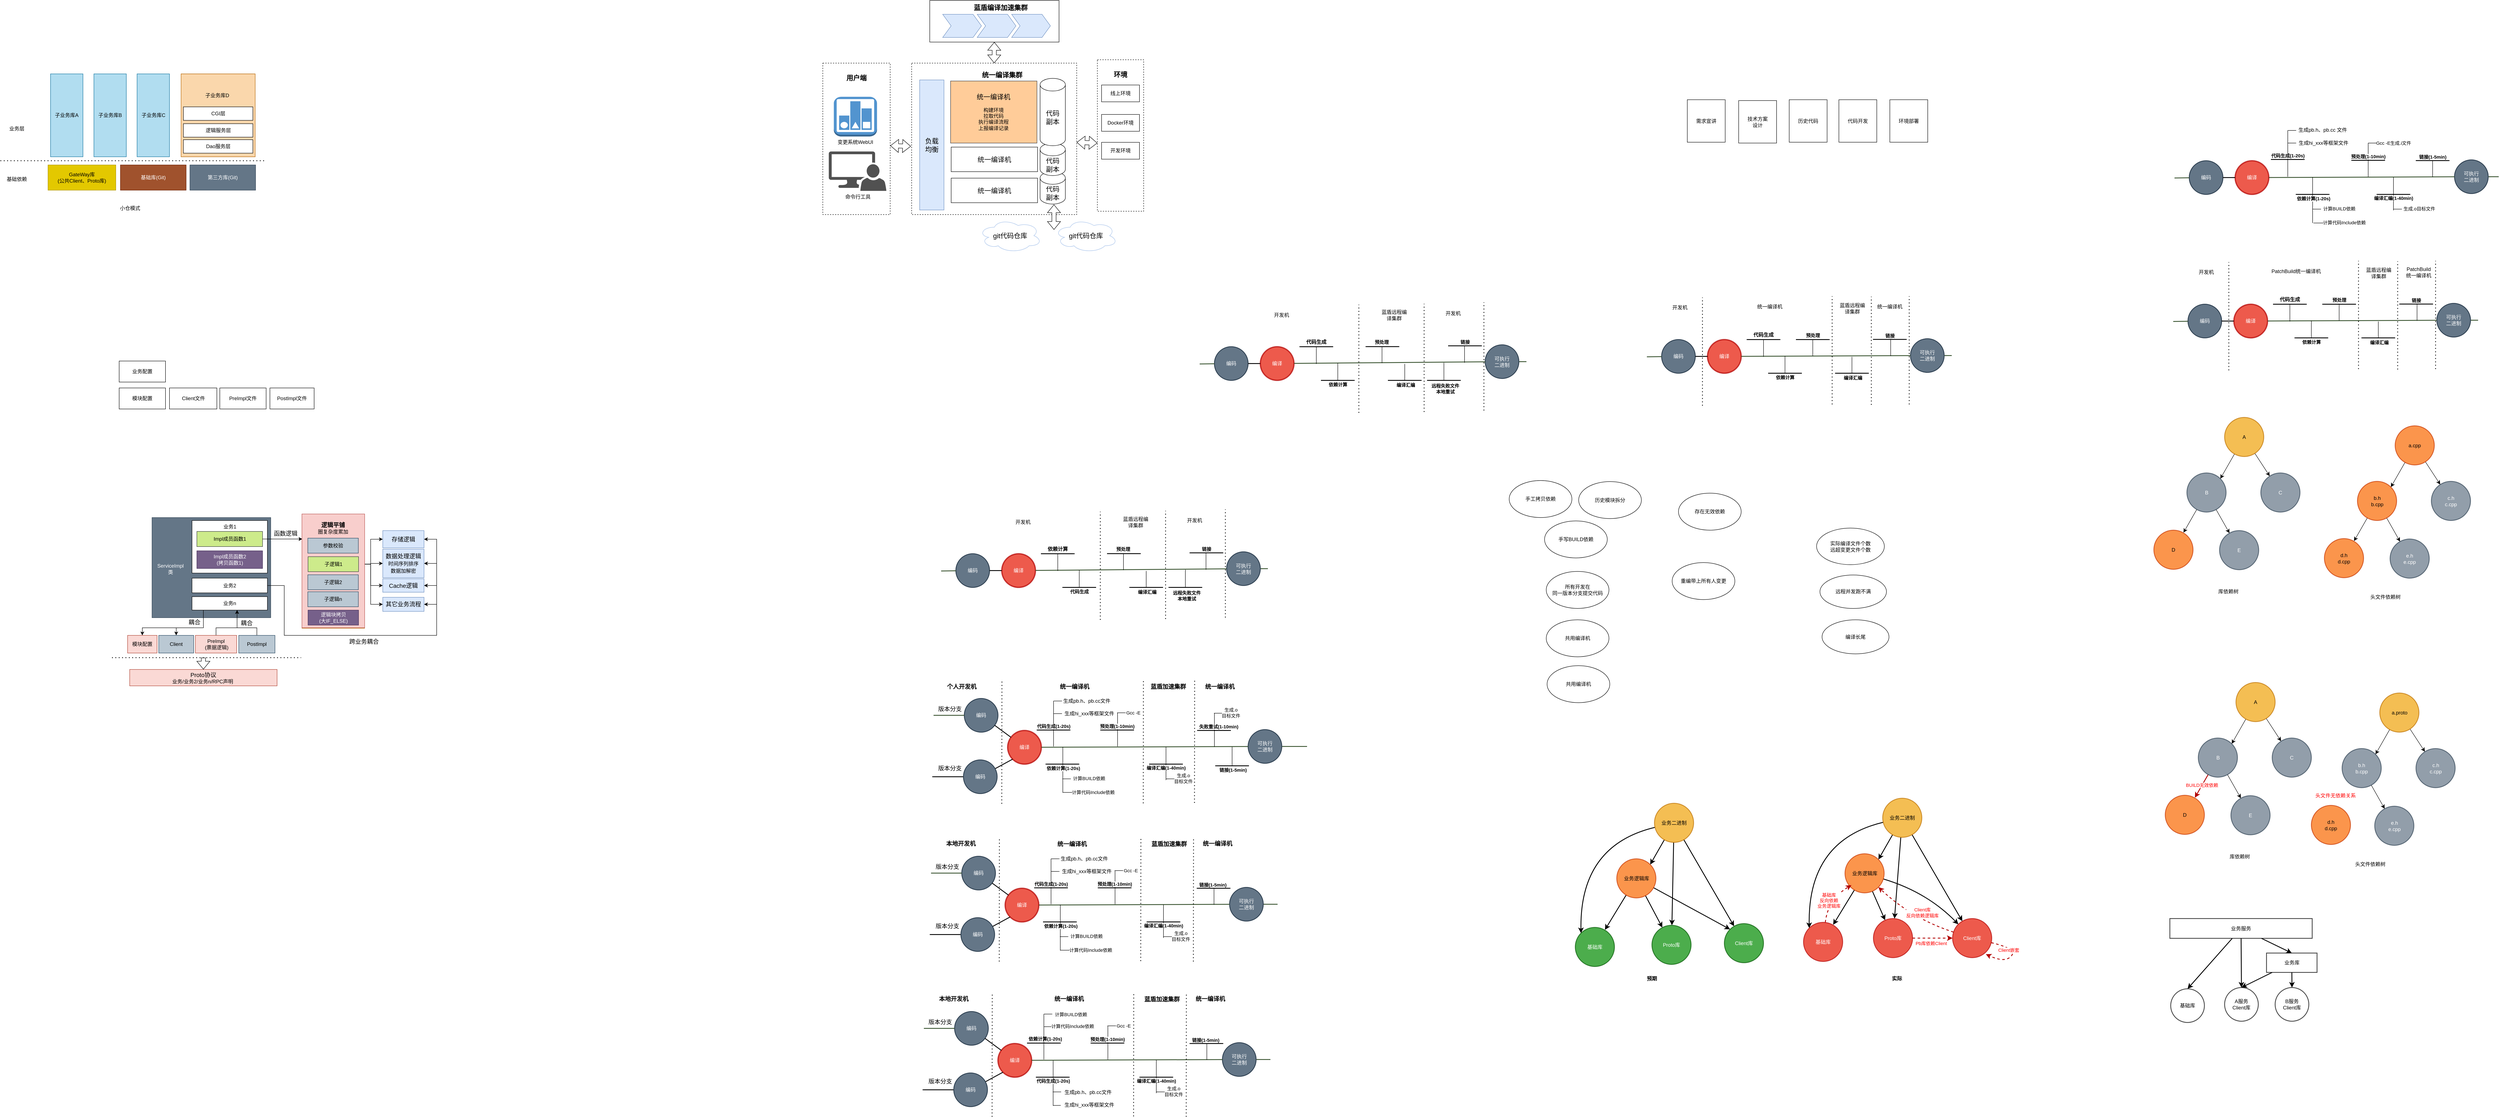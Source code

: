 <mxfile version="20.8.13" type="github">
  <diagram id="UFWvNTuP6jyYWMxc7BgN" name="第 1 页">
    <mxGraphModel dx="5891" dy="756" grid="0" gridSize="10" guides="1" tooltips="1" connect="1" arrows="1" fold="1" page="0" pageScale="1" pageWidth="827" pageHeight="1169" math="0" shadow="0">
      <root>
        <mxCell id="0" />
        <mxCell id="1" parent="0" />
        <mxCell id="Y1d3jWinqms75qIONGKV-34" value="" style="rounded=0;whiteSpace=wrap;html=1;fillColor=#647687;fontColor=#ffffff;strokeColor=#314354;" vertex="1" parent="1">
          <mxGeometry x="-4723" y="1080" width="282" height="238" as="geometry" />
        </mxCell>
        <mxCell id="7E8HUrqJmNqaqg7zv2nh-223" value="" style="group" parent="1" vertex="1" connectable="0">
          <mxGeometry x="-2623" y="2369" width="80" height="109" as="geometry" />
        </mxCell>
        <mxCell id="7E8HUrqJmNqaqg7zv2nh-224" value="" style="group" parent="7E8HUrqJmNqaqg7zv2nh-223" vertex="1" connectable="0">
          <mxGeometry width="80" height="109" as="geometry" />
        </mxCell>
        <mxCell id="7E8HUrqJmNqaqg7zv2nh-225" value="" style="endArrow=none;html=1;rounded=0;endSize=7;strokeWidth=2;" parent="7E8HUrqJmNqaqg7zv2nh-224" edge="1">
          <mxGeometry width="50" height="50" relative="1" as="geometry">
            <mxPoint x="-1" y="41" as="sourcePoint" />
            <mxPoint x="79" y="41" as="targetPoint" />
          </mxGeometry>
        </mxCell>
        <mxCell id="7E8HUrqJmNqaqg7zv2nh-226" value="" style="endArrow=none;html=1;rounded=0;strokeWidth=1;endSize=7;" parent="7E8HUrqJmNqaqg7zv2nh-224" edge="1">
          <mxGeometry width="50" height="50" relative="1" as="geometry">
            <mxPoint x="40" as="sourcePoint" />
            <mxPoint x="40" y="109" as="targetPoint" />
          </mxGeometry>
        </mxCell>
        <mxCell id="7E8HUrqJmNqaqg7zv2nh-227" value="&lt;b&gt;依赖计算(1-20s)&lt;/b&gt;" style="edgeLabel;html=1;align=center;verticalAlign=middle;resizable=0;points=[];" parent="7E8HUrqJmNqaqg7zv2nh-226" vertex="1" connectable="0">
          <mxGeometry x="-0.848" y="1" relative="1" as="geometry">
            <mxPoint x="-20" y="-59" as="offset" />
          </mxGeometry>
        </mxCell>
        <mxCell id="7E8HUrqJmNqaqg7zv2nh-228" value="" style="endArrow=none;html=1;rounded=0;strokeWidth=1;endSize=7;" parent="7E8HUrqJmNqaqg7zv2nh-224" edge="1">
          <mxGeometry width="50" height="50" relative="1" as="geometry">
            <mxPoint x="39" y="76" as="sourcePoint" />
            <mxPoint x="59" y="76" as="targetPoint" />
          </mxGeometry>
        </mxCell>
        <mxCell id="7E8HUrqJmNqaqg7zv2nh-229" value="计算BUILD依赖" style="edgeLabel;html=1;align=center;verticalAlign=middle;resizable=0;points=[];" parent="7E8HUrqJmNqaqg7zv2nh-228" vertex="1" connectable="0">
          <mxGeometry x="0.749" y="1" relative="1" as="geometry">
            <mxPoint x="25" y="-183" as="offset" />
          </mxGeometry>
        </mxCell>
        <mxCell id="7E8HUrqJmNqaqg7zv2nh-40" value="" style="rounded=0;whiteSpace=wrap;html=1;fontSize=16;dashed=1;" parent="1" vertex="1">
          <mxGeometry x="-2919" width="392" height="360" as="geometry" />
        </mxCell>
        <mxCell id="B2dhJDM8e6DZC0485M9m-5" value="" style="endArrow=none;html=1;rounded=0;startArrow=none;strokeWidth=2;fillColor=#6d8764;strokeColor=#3A5431;" parent="1" source="B2dhJDM8e6DZC0485M9m-3" edge="1">
          <mxGeometry width="50" height="50" relative="1" as="geometry">
            <mxPoint x="34" y="273" as="sourcePoint" />
            <mxPoint x="850" y="270" as="targetPoint" />
          </mxGeometry>
        </mxCell>
        <mxCell id="B2dhJDM8e6DZC0485M9m-1" value="编码" style="ellipse;whiteSpace=wrap;html=1;aspect=fixed;fillColor=#647687;fontColor=#ffffff;strokeColor=#314354;strokeWidth=2;" parent="1" vertex="1">
          <mxGeometry x="115" y="232" width="80" height="80" as="geometry" />
        </mxCell>
        <mxCell id="B2dhJDM8e6DZC0485M9m-6" value="" style="endArrow=none;html=1;rounded=0;strokeWidth=2;fillColor=#6d8764;strokeColor=#3A5431;" parent="1" target="B2dhJDM8e6DZC0485M9m-1" edge="1">
          <mxGeometry width="50" height="50" relative="1" as="geometry">
            <mxPoint x="80" y="273" as="sourcePoint" />
            <mxPoint x="840" y="270" as="targetPoint" />
          </mxGeometry>
        </mxCell>
        <mxCell id="B2dhJDM8e6DZC0485M9m-2" value="编译" style="ellipse;whiteSpace=wrap;html=1;aspect=fixed;fillColor=#e51400;fontColor=#ffffff;strokeColor=#B20000;opacity=70;strokeWidth=3;" parent="1" vertex="1">
          <mxGeometry x="224" y="232" width="80" height="80" as="geometry" />
        </mxCell>
        <mxCell id="B2dhJDM8e6DZC0485M9m-7" value="" style="endArrow=none;html=1;rounded=0;startArrow=none;strokeWidth=2;" parent="1" source="B2dhJDM8e6DZC0485M9m-1" target="B2dhJDM8e6DZC0485M9m-2" edge="1">
          <mxGeometry width="50" height="50" relative="1" as="geometry">
            <mxPoint x="180" y="270" as="sourcePoint" />
            <mxPoint x="840" y="270" as="targetPoint" />
          </mxGeometry>
        </mxCell>
        <mxCell id="B2dhJDM8e6DZC0485M9m-3" value="可执行&lt;br&gt;二进制" style="ellipse;whiteSpace=wrap;html=1;aspect=fixed;fillColor=#647687;fontColor=#ffffff;strokeColor=#314354;strokeWidth=2;" parent="1" vertex="1">
          <mxGeometry x="745" y="230" width="80" height="80" as="geometry" />
        </mxCell>
        <mxCell id="B2dhJDM8e6DZC0485M9m-8" value="" style="endArrow=none;html=1;rounded=0;startArrow=none;strokeWidth=2;fillColor=#6d8764;strokeColor=#3A5431;" parent="1" source="B2dhJDM8e6DZC0485M9m-2" target="B2dhJDM8e6DZC0485M9m-3" edge="1">
          <mxGeometry width="50" height="50" relative="1" as="geometry">
            <mxPoint x="320.0" y="271.87" as="sourcePoint" />
            <mxPoint x="840.0" y="270" as="targetPoint" />
          </mxGeometry>
        </mxCell>
        <mxCell id="B2dhJDM8e6DZC0485M9m-24" value="" style="group" parent="1" vertex="1" connectable="0">
          <mxGeometry x="309" y="144" width="190" height="126" as="geometry" />
        </mxCell>
        <mxCell id="B2dhJDM8e6DZC0485M9m-9" value="" style="endArrow=none;html=1;rounded=0;endSize=7;strokeWidth=2;" parent="B2dhJDM8e6DZC0485M9m-24" edge="1">
          <mxGeometry width="50" height="50" relative="1" as="geometry">
            <mxPoint y="85" as="sourcePoint" />
            <mxPoint x="80" y="85" as="targetPoint" />
          </mxGeometry>
        </mxCell>
        <mxCell id="B2dhJDM8e6DZC0485M9m-10" value="" style="endArrow=none;html=1;rounded=0;strokeWidth=1;" parent="B2dhJDM8e6DZC0485M9m-24" edge="1">
          <mxGeometry width="50" height="50" relative="1" as="geometry">
            <mxPoint x="40" y="126" as="sourcePoint" />
            <mxPoint x="40" y="86" as="targetPoint" />
          </mxGeometry>
        </mxCell>
        <mxCell id="B2dhJDM8e6DZC0485M9m-11" value="" style="endArrow=none;html=1;rounded=0;strokeWidth=1;endSize=7;" parent="B2dhJDM8e6DZC0485M9m-24" edge="1">
          <mxGeometry width="50" height="50" relative="1" as="geometry">
            <mxPoint x="40" y="86" as="sourcePoint" />
            <mxPoint x="40" y="16" as="targetPoint" />
          </mxGeometry>
        </mxCell>
        <mxCell id="B2dhJDM8e6DZC0485M9m-12" value="&lt;b&gt;代码生成(1-20s)&lt;/b&gt;" style="edgeLabel;html=1;align=center;verticalAlign=middle;resizable=0;points=[];" parent="B2dhJDM8e6DZC0485M9m-11" vertex="1" connectable="0">
          <mxGeometry x="-0.848" y="1" relative="1" as="geometry">
            <mxPoint x="1" y="-5" as="offset" />
          </mxGeometry>
        </mxCell>
        <mxCell id="B2dhJDM8e6DZC0485M9m-13" value="" style="endArrow=none;html=1;rounded=0;strokeWidth=1;endSize=7;" parent="B2dhJDM8e6DZC0485M9m-24" edge="1">
          <mxGeometry width="50" height="50" relative="1" as="geometry">
            <mxPoint x="40" y="46" as="sourcePoint" />
            <mxPoint x="60" y="46" as="targetPoint" />
          </mxGeometry>
        </mxCell>
        <mxCell id="B2dhJDM8e6DZC0485M9m-14" value="" style="endArrow=none;html=1;rounded=0;strokeWidth=1;endSize=7;" parent="B2dhJDM8e6DZC0485M9m-24" edge="1">
          <mxGeometry width="50" height="50" relative="1" as="geometry">
            <mxPoint x="40" y="16.0" as="sourcePoint" />
            <mxPoint x="60" y="16.0" as="targetPoint" />
          </mxGeometry>
        </mxCell>
        <mxCell id="B2dhJDM8e6DZC0485M9m-15" value="生成pb.h、pb.cc 文件" style="text;html=1;strokeColor=none;fillColor=none;align=center;verticalAlign=middle;whiteSpace=wrap;rounded=0;" parent="B2dhJDM8e6DZC0485M9m-24" vertex="1">
          <mxGeometry x="58" width="130" height="30" as="geometry" />
        </mxCell>
        <mxCell id="B2dhJDM8e6DZC0485M9m-16" value="生成hi_xxx等框架文件" style="text;html=1;strokeColor=none;fillColor=none;align=center;verticalAlign=middle;whiteSpace=wrap;rounded=0;" parent="B2dhJDM8e6DZC0485M9m-24" vertex="1">
          <mxGeometry x="60" y="31" width="130" height="30" as="geometry" />
        </mxCell>
        <mxCell id="B2dhJDM8e6DZC0485M9m-28" value="" style="endArrow=none;html=1;rounded=0;strokeWidth=1;endSize=7;" parent="1" edge="1">
          <mxGeometry width="50" height="50" relative="1" as="geometry">
            <mxPoint x="410" y="380" as="sourcePoint" />
            <mxPoint x="440" y="380" as="targetPoint" />
          </mxGeometry>
        </mxCell>
        <mxCell id="B2dhJDM8e6DZC0485M9m-29" value="计算代码Include依赖" style="edgeLabel;html=1;align=center;verticalAlign=middle;resizable=0;points=[];" parent="B2dhJDM8e6DZC0485M9m-28" vertex="1" connectable="0">
          <mxGeometry x="0.715" y="1" relative="1" as="geometry">
            <mxPoint x="47" as="offset" />
          </mxGeometry>
        </mxCell>
        <mxCell id="B2dhJDM8e6DZC0485M9m-31" value="" style="group" parent="1" vertex="1" connectable="0">
          <mxGeometry x="368" y="271" width="80" height="109" as="geometry" />
        </mxCell>
        <mxCell id="B2dhJDM8e6DZC0485M9m-32" value="" style="group" parent="B2dhJDM8e6DZC0485M9m-31" vertex="1" connectable="0">
          <mxGeometry width="80" height="109" as="geometry" />
        </mxCell>
        <mxCell id="B2dhJDM8e6DZC0485M9m-17" value="" style="endArrow=none;html=1;rounded=0;endSize=7;strokeWidth=2;" parent="B2dhJDM8e6DZC0485M9m-32" edge="1">
          <mxGeometry width="50" height="50" relative="1" as="geometry">
            <mxPoint y="41" as="sourcePoint" />
            <mxPoint x="80" y="41" as="targetPoint" />
          </mxGeometry>
        </mxCell>
        <mxCell id="B2dhJDM8e6DZC0485M9m-18" value="" style="endArrow=none;html=1;rounded=0;strokeWidth=1;endSize=7;" parent="B2dhJDM8e6DZC0485M9m-32" edge="1">
          <mxGeometry width="50" height="50" relative="1" as="geometry">
            <mxPoint x="40" as="sourcePoint" />
            <mxPoint x="40" y="109" as="targetPoint" />
          </mxGeometry>
        </mxCell>
        <mxCell id="B2dhJDM8e6DZC0485M9m-19" value="&lt;b&gt;依赖计算(1-20s)&lt;/b&gt;" style="edgeLabel;html=1;align=center;verticalAlign=middle;resizable=0;points=[];" parent="B2dhJDM8e6DZC0485M9m-18" vertex="1" connectable="0">
          <mxGeometry x="-0.848" y="1" relative="1" as="geometry">
            <mxPoint x="1" y="42" as="offset" />
          </mxGeometry>
        </mxCell>
        <mxCell id="B2dhJDM8e6DZC0485M9m-21" value="" style="endArrow=none;html=1;rounded=0;strokeWidth=1;endSize=7;" parent="B2dhJDM8e6DZC0485M9m-32" edge="1">
          <mxGeometry width="50" height="50" relative="1" as="geometry">
            <mxPoint x="40" y="76" as="sourcePoint" />
            <mxPoint x="60" y="76" as="targetPoint" />
          </mxGeometry>
        </mxCell>
        <mxCell id="B2dhJDM8e6DZC0485M9m-27" value="计算BUILD依赖" style="edgeLabel;html=1;align=center;verticalAlign=middle;resizable=0;points=[];" parent="B2dhJDM8e6DZC0485M9m-21" vertex="1" connectable="0">
          <mxGeometry x="0.749" y="1" relative="1" as="geometry">
            <mxPoint x="45" as="offset" />
          </mxGeometry>
        </mxCell>
        <mxCell id="B2dhJDM8e6DZC0485M9m-33" value="" style="endArrow=none;html=1;rounded=0;endSize=7;strokeWidth=2;" parent="1" edge="1">
          <mxGeometry width="50" height="50" relative="1" as="geometry">
            <mxPoint x="500" y="231" as="sourcePoint" />
            <mxPoint x="580" y="231" as="targetPoint" />
          </mxGeometry>
        </mxCell>
        <mxCell id="B2dhJDM8e6DZC0485M9m-34" value="" style="endArrow=none;html=1;rounded=0;strokeWidth=1;endSize=7;" parent="1" edge="1">
          <mxGeometry width="50" height="50" relative="1" as="geometry">
            <mxPoint x="540" y="270" as="sourcePoint" />
            <mxPoint x="540" y="190" as="targetPoint" />
          </mxGeometry>
        </mxCell>
        <mxCell id="B2dhJDM8e6DZC0485M9m-35" value="&lt;b&gt;预处理(1-10min)&lt;/b&gt;" style="edgeLabel;html=1;align=center;verticalAlign=middle;resizable=0;points=[];" parent="B2dhJDM8e6DZC0485M9m-34" vertex="1" connectable="0">
          <mxGeometry x="-0.848" y="1" relative="1" as="geometry">
            <mxPoint x="1" y="-42" as="offset" />
          </mxGeometry>
        </mxCell>
        <mxCell id="B2dhJDM8e6DZC0485M9m-37" value="" style="endArrow=none;html=1;rounded=0;strokeWidth=1;endSize=7;" parent="1" edge="1">
          <mxGeometry width="50" height="50" relative="1" as="geometry">
            <mxPoint x="540" y="190.0" as="sourcePoint" />
            <mxPoint x="560" y="190.0" as="targetPoint" />
          </mxGeometry>
        </mxCell>
        <mxCell id="B2dhJDM8e6DZC0485M9m-40" value="Gcc -E生成.i文件" style="edgeLabel;html=1;align=center;verticalAlign=middle;resizable=0;points=[];" parent="B2dhJDM8e6DZC0485M9m-37" vertex="1" connectable="0">
          <mxGeometry x="0.7" relative="1" as="geometry">
            <mxPoint x="43" as="offset" />
          </mxGeometry>
        </mxCell>
        <mxCell id="B2dhJDM8e6DZC0485M9m-41" value="" style="group" parent="1" vertex="1" connectable="0">
          <mxGeometry x="560" y="271" width="80" height="109" as="geometry" />
        </mxCell>
        <mxCell id="B2dhJDM8e6DZC0485M9m-42" value="" style="group" parent="B2dhJDM8e6DZC0485M9m-41" vertex="1" connectable="0">
          <mxGeometry width="80" height="109" as="geometry" />
        </mxCell>
        <mxCell id="B2dhJDM8e6DZC0485M9m-43" value="" style="endArrow=none;html=1;rounded=0;endSize=7;strokeWidth=2;" parent="B2dhJDM8e6DZC0485M9m-42" edge="1">
          <mxGeometry width="50" height="50" relative="1" as="geometry">
            <mxPoint y="41" as="sourcePoint" />
            <mxPoint x="80" y="41" as="targetPoint" />
          </mxGeometry>
        </mxCell>
        <mxCell id="B2dhJDM8e6DZC0485M9m-44" value="" style="endArrow=none;html=1;rounded=0;strokeWidth=1;endSize=7;" parent="B2dhJDM8e6DZC0485M9m-42" edge="1">
          <mxGeometry width="50" height="50" relative="1" as="geometry">
            <mxPoint x="40" as="sourcePoint" />
            <mxPoint x="40" y="79" as="targetPoint" />
          </mxGeometry>
        </mxCell>
        <mxCell id="B2dhJDM8e6DZC0485M9m-45" value="&lt;b&gt;编译汇编(1-40min)&lt;/b&gt;" style="edgeLabel;html=1;align=center;verticalAlign=middle;resizable=0;points=[];" parent="B2dhJDM8e6DZC0485M9m-44" vertex="1" connectable="0">
          <mxGeometry x="-0.848" y="1" relative="1" as="geometry">
            <mxPoint x="-1" y="44" as="offset" />
          </mxGeometry>
        </mxCell>
        <mxCell id="B2dhJDM8e6DZC0485M9m-46" value="" style="endArrow=none;html=1;rounded=0;strokeWidth=1;endSize=7;" parent="B2dhJDM8e6DZC0485M9m-42" edge="1">
          <mxGeometry width="50" height="50" relative="1" as="geometry">
            <mxPoint x="40" y="76" as="sourcePoint" />
            <mxPoint x="60" y="76" as="targetPoint" />
          </mxGeometry>
        </mxCell>
        <mxCell id="B2dhJDM8e6DZC0485M9m-47" value="生成.o目标文件" style="edgeLabel;html=1;align=center;verticalAlign=middle;resizable=0;points=[];" parent="B2dhJDM8e6DZC0485M9m-46" vertex="1" connectable="0">
          <mxGeometry x="0.749" y="1" relative="1" as="geometry">
            <mxPoint x="43" as="offset" />
          </mxGeometry>
        </mxCell>
        <mxCell id="B2dhJDM8e6DZC0485M9m-49" value="" style="endArrow=none;html=1;fontFamily=Helvetica;fontSize=11;fontColor=default;align=center;endSize=7;strokeColor=default;strokeWidth=2;" parent="1" edge="1">
          <mxGeometry width="50" height="50" relative="1" as="geometry">
            <mxPoint x="653" y="231.6" as="sourcePoint" />
            <mxPoint x="733" y="231.6" as="targetPoint" />
          </mxGeometry>
        </mxCell>
        <mxCell id="B2dhJDM8e6DZC0485M9m-50" value="&lt;b&gt;链接(1-5min)&lt;/b&gt;" style="edgeLabel;html=1;align=center;verticalAlign=middle;resizable=0;points=[];" parent="1" vertex="1" connectable="0">
          <mxGeometry x="693" y="222.6" as="geometry" />
        </mxCell>
        <mxCell id="B2dhJDM8e6DZC0485M9m-53" value="" style="endArrow=none;html=1;rounded=0;strokeWidth=1;endSize=7;" parent="1" edge="1">
          <mxGeometry width="50" height="50" relative="1" as="geometry">
            <mxPoint x="693" y="271" as="sourcePoint" />
            <mxPoint x="693" y="231" as="targetPoint" />
          </mxGeometry>
        </mxCell>
        <mxCell id="B2dhJDM8e6DZC0485M9m-54" value="" style="endArrow=none;html=1;rounded=0;startArrow=none;strokeWidth=2;fillColor=#6d8764;strokeColor=#3A5431;" parent="1" source="B2dhJDM8e6DZC0485M9m-59" edge="1">
          <mxGeometry width="50" height="50" relative="1" as="geometry">
            <mxPoint x="-15" y="614" as="sourcePoint" />
            <mxPoint x="801.0" y="611" as="targetPoint" />
          </mxGeometry>
        </mxCell>
        <mxCell id="B2dhJDM8e6DZC0485M9m-55" value="编码" style="ellipse;whiteSpace=wrap;html=1;aspect=fixed;fillColor=#647687;fontColor=#ffffff;strokeColor=#314354;strokeWidth=2;" parent="1" vertex="1">
          <mxGeometry x="112" y="573" width="80" height="80" as="geometry" />
        </mxCell>
        <mxCell id="B2dhJDM8e6DZC0485M9m-56" value="" style="endArrow=none;html=1;rounded=0;strokeWidth=2;fillColor=#6d8764;strokeColor=#3A5431;" parent="1" target="B2dhJDM8e6DZC0485M9m-55" edge="1">
          <mxGeometry width="50" height="50" relative="1" as="geometry">
            <mxPoint x="77" y="614" as="sourcePoint" />
            <mxPoint x="837" y="611" as="targetPoint" />
          </mxGeometry>
        </mxCell>
        <mxCell id="B2dhJDM8e6DZC0485M9m-57" value="编译" style="ellipse;whiteSpace=wrap;html=1;aspect=fixed;fillColor=#e51400;fontColor=#ffffff;strokeColor=#B20000;opacity=70;strokeWidth=3;" parent="1" vertex="1">
          <mxGeometry x="221" y="573" width="80" height="80" as="geometry" />
        </mxCell>
        <mxCell id="B2dhJDM8e6DZC0485M9m-58" value="" style="endArrow=none;html=1;rounded=0;startArrow=none;strokeWidth=2;" parent="1" source="B2dhJDM8e6DZC0485M9m-55" target="B2dhJDM8e6DZC0485M9m-57" edge="1">
          <mxGeometry width="50" height="50" relative="1" as="geometry">
            <mxPoint x="177" y="611" as="sourcePoint" />
            <mxPoint x="837" y="611" as="targetPoint" />
          </mxGeometry>
        </mxCell>
        <mxCell id="B2dhJDM8e6DZC0485M9m-59" value="可执行&lt;br&gt;二进制" style="ellipse;whiteSpace=wrap;html=1;aspect=fixed;fillColor=#647687;fontColor=#ffffff;strokeColor=#314354;strokeWidth=2;" parent="1" vertex="1">
          <mxGeometry x="703" y="571" width="80" height="80" as="geometry" />
        </mxCell>
        <mxCell id="B2dhJDM8e6DZC0485M9m-60" value="" style="endArrow=none;html=1;rounded=0;startArrow=none;strokeWidth=2;fillColor=#6d8764;strokeColor=#3A5431;" parent="1" source="B2dhJDM8e6DZC0485M9m-57" target="B2dhJDM8e6DZC0485M9m-59" edge="1">
          <mxGeometry width="50" height="50" relative="1" as="geometry">
            <mxPoint x="317.0" y="612.87" as="sourcePoint" />
            <mxPoint x="837.0" y="611" as="targetPoint" />
          </mxGeometry>
        </mxCell>
        <mxCell id="B2dhJDM8e6DZC0485M9m-72" value="" style="group" parent="1" vertex="1" connectable="0">
          <mxGeometry x="365" y="612" width="80" height="109" as="geometry" />
        </mxCell>
        <mxCell id="B2dhJDM8e6DZC0485M9m-73" value="" style="group" parent="B2dhJDM8e6DZC0485M9m-72" vertex="1" connectable="0">
          <mxGeometry width="80" height="109" as="geometry" />
        </mxCell>
        <mxCell id="B2dhJDM8e6DZC0485M9m-74" value="" style="endArrow=none;html=1;rounded=0;endSize=7;strokeWidth=2;" parent="B2dhJDM8e6DZC0485M9m-73" edge="1">
          <mxGeometry width="50" height="50" relative="1" as="geometry">
            <mxPoint y="41" as="sourcePoint" />
            <mxPoint x="80" y="41" as="targetPoint" />
          </mxGeometry>
        </mxCell>
        <mxCell id="B2dhJDM8e6DZC0485M9m-75" value="" style="endArrow=none;html=1;rounded=0;strokeWidth=1;endSize=7;" parent="B2dhJDM8e6DZC0485M9m-73" edge="1">
          <mxGeometry width="50" height="50" relative="1" as="geometry">
            <mxPoint x="40" as="sourcePoint" />
            <mxPoint x="40" y="40" as="targetPoint" />
          </mxGeometry>
        </mxCell>
        <mxCell id="B2dhJDM8e6DZC0485M9m-76" value="&lt;b&gt;依赖计算&lt;/b&gt;" style="edgeLabel;html=1;align=center;verticalAlign=middle;resizable=0;points=[];" parent="B2dhJDM8e6DZC0485M9m-75" vertex="1" connectable="0">
          <mxGeometry x="-0.848" y="1" relative="1" as="geometry">
            <mxPoint x="-1" y="48" as="offset" />
          </mxGeometry>
        </mxCell>
        <mxCell id="B2dhJDM8e6DZC0485M9m-79" value="" style="endArrow=none;html=1;rounded=0;endSize=7;strokeWidth=2;" parent="1" edge="1">
          <mxGeometry width="50" height="50" relative="1" as="geometry">
            <mxPoint x="431" y="573" as="sourcePoint" />
            <mxPoint x="511" y="573" as="targetPoint" />
          </mxGeometry>
        </mxCell>
        <mxCell id="B2dhJDM8e6DZC0485M9m-80" value="" style="endArrow=none;html=1;rounded=0;strokeWidth=1;endSize=7;" parent="1" edge="1">
          <mxGeometry width="50" height="50" relative="1" as="geometry">
            <mxPoint x="471" y="612" as="sourcePoint" />
            <mxPoint x="471" y="572" as="targetPoint" />
          </mxGeometry>
        </mxCell>
        <mxCell id="B2dhJDM8e6DZC0485M9m-81" value="&lt;b&gt;预处理&lt;/b&gt;" style="edgeLabel;html=1;align=center;verticalAlign=middle;resizable=0;points=[];" parent="B2dhJDM8e6DZC0485M9m-80" vertex="1" connectable="0">
          <mxGeometry x="-0.848" y="1" relative="1" as="geometry">
            <mxPoint x="1" y="-46" as="offset" />
          </mxGeometry>
        </mxCell>
        <mxCell id="B2dhJDM8e6DZC0485M9m-84" value="" style="group" parent="1" vertex="1" connectable="0">
          <mxGeometry x="557" y="612" width="80" height="109" as="geometry" />
        </mxCell>
        <mxCell id="B2dhJDM8e6DZC0485M9m-85" value="" style="group" parent="B2dhJDM8e6DZC0485M9m-84" vertex="1" connectable="0">
          <mxGeometry width="80" height="109" as="geometry" />
        </mxCell>
        <mxCell id="B2dhJDM8e6DZC0485M9m-86" value="" style="endArrow=none;html=1;rounded=0;endSize=7;strokeWidth=2;" parent="B2dhJDM8e6DZC0485M9m-85" edge="1">
          <mxGeometry width="50" height="50" relative="1" as="geometry">
            <mxPoint x="-33" y="41" as="sourcePoint" />
            <mxPoint x="47" y="41" as="targetPoint" />
          </mxGeometry>
        </mxCell>
        <mxCell id="B2dhJDM8e6DZC0485M9m-87" value="" style="endArrow=none;html=1;rounded=0;strokeWidth=1;endSize=7;" parent="B2dhJDM8e6DZC0485M9m-85" edge="1">
          <mxGeometry width="50" height="50" relative="1" as="geometry">
            <mxPoint x="7" y="2" as="sourcePoint" />
            <mxPoint x="7" y="42" as="targetPoint" />
          </mxGeometry>
        </mxCell>
        <mxCell id="B2dhJDM8e6DZC0485M9m-88" value="&lt;b&gt;编译汇编&lt;/b&gt;" style="edgeLabel;html=1;align=center;verticalAlign=middle;resizable=0;points=[];" parent="B2dhJDM8e6DZC0485M9m-87" vertex="1" connectable="0">
          <mxGeometry x="-0.848" y="1" relative="1" as="geometry">
            <mxPoint x="1" y="47" as="offset" />
          </mxGeometry>
        </mxCell>
        <mxCell id="B2dhJDM8e6DZC0485M9m-91" value="" style="endArrow=none;html=1;fontFamily=Helvetica;fontSize=11;fontColor=default;align=center;endSize=7;strokeColor=default;strokeWidth=2;" parent="1" edge="1">
          <mxGeometry width="50" height="50" relative="1" as="geometry">
            <mxPoint x="614" y="572.6" as="sourcePoint" />
            <mxPoint x="694" y="572.6" as="targetPoint" />
          </mxGeometry>
        </mxCell>
        <mxCell id="B2dhJDM8e6DZC0485M9m-92" value="&lt;b&gt;链接&lt;/b&gt;" style="edgeLabel;html=1;align=center;verticalAlign=middle;resizable=0;points=[];" parent="1" vertex="1" connectable="0">
          <mxGeometry x="654" y="563.6" as="geometry" />
        </mxCell>
        <mxCell id="B2dhJDM8e6DZC0485M9m-93" value="" style="endArrow=none;html=1;rounded=0;strokeWidth=1;endSize=7;" parent="1" edge="1">
          <mxGeometry width="50" height="50" relative="1" as="geometry">
            <mxPoint x="656" y="612" as="sourcePoint" />
            <mxPoint x="656" y="572" as="targetPoint" />
          </mxGeometry>
        </mxCell>
        <mxCell id="B2dhJDM8e6DZC0485M9m-98" value="" style="group" parent="1" vertex="1" connectable="0">
          <mxGeometry x="314" y="547" width="80" height="67" as="geometry" />
        </mxCell>
        <mxCell id="B2dhJDM8e6DZC0485M9m-96" value="" style="group" parent="B2dhJDM8e6DZC0485M9m-98" vertex="1" connectable="0">
          <mxGeometry y="26" width="80" height="41" as="geometry" />
        </mxCell>
        <mxCell id="B2dhJDM8e6DZC0485M9m-62" value="" style="endArrow=none;html=1;rounded=0;endSize=7;strokeWidth=2;" parent="B2dhJDM8e6DZC0485M9m-96" edge="1">
          <mxGeometry width="50" height="50" relative="1" as="geometry">
            <mxPoint as="sourcePoint" />
            <mxPoint x="80" as="targetPoint" />
          </mxGeometry>
        </mxCell>
        <mxCell id="B2dhJDM8e6DZC0485M9m-63" value="" style="endArrow=none;html=1;rounded=0;strokeWidth=1;" parent="B2dhJDM8e6DZC0485M9m-96" edge="1">
          <mxGeometry width="50" height="50" relative="1" as="geometry">
            <mxPoint x="40" y="41" as="sourcePoint" />
            <mxPoint x="40" y="1" as="targetPoint" />
          </mxGeometry>
        </mxCell>
        <mxCell id="B2dhJDM8e6DZC0485M9m-97" value="&lt;b&gt;代码生成&lt;/b&gt;" style="text;html=1;strokeColor=none;fillColor=none;align=center;verticalAlign=middle;whiteSpace=wrap;rounded=0;strokeWidth=2;opacity=70;" parent="B2dhJDM8e6DZC0485M9m-98" vertex="1">
          <mxGeometry x="10" width="60" height="30" as="geometry" />
        </mxCell>
        <mxCell id="B2dhJDM8e6DZC0485M9m-99" value="" style="endArrow=none;dashed=1;html=1;dashPattern=1 3;strokeWidth=2;rounded=0;endSize=7;" parent="1" edge="1">
          <mxGeometry width="50" height="50" relative="1" as="geometry">
            <mxPoint x="209" y="730" as="sourcePoint" />
            <mxPoint x="209" y="473" as="targetPoint" />
          </mxGeometry>
        </mxCell>
        <mxCell id="B2dhJDM8e6DZC0485M9m-100" value="" style="endArrow=none;dashed=1;html=1;dashPattern=1 3;strokeWidth=2;rounded=0;endSize=7;" parent="1" edge="1">
          <mxGeometry width="50" height="50" relative="1" as="geometry">
            <mxPoint x="517" y="727" as="sourcePoint" />
            <mxPoint x="517" y="470" as="targetPoint" />
          </mxGeometry>
        </mxCell>
        <mxCell id="B2dhJDM8e6DZC0485M9m-101" value="" style="endArrow=none;dashed=1;html=1;dashPattern=1 3;strokeWidth=2;rounded=0;endSize=7;" parent="1" edge="1">
          <mxGeometry width="50" height="50" relative="1" as="geometry">
            <mxPoint x="610" y="728" as="sourcePoint" />
            <mxPoint x="610" y="471" as="targetPoint" />
          </mxGeometry>
        </mxCell>
        <mxCell id="B2dhJDM8e6DZC0485M9m-102" value="PatchBuild统一编译机" style="text;html=1;strokeColor=none;fillColor=none;align=center;verticalAlign=middle;whiteSpace=wrap;rounded=0;strokeWidth=2;opacity=70;" parent="1" vertex="1">
          <mxGeometry x="309" y="480" width="120" height="30" as="geometry" />
        </mxCell>
        <mxCell id="B2dhJDM8e6DZC0485M9m-103" value="蓝盾远程编译集群" style="text;html=1;strokeColor=none;fillColor=none;align=center;verticalAlign=middle;whiteSpace=wrap;rounded=0;strokeWidth=2;opacity=70;" parent="1" vertex="1">
          <mxGeometry x="530" y="484" width="70" height="30" as="geometry" />
        </mxCell>
        <mxCell id="B2dhJDM8e6DZC0485M9m-104" value="开发机" style="text;html=1;strokeColor=none;fillColor=none;align=center;verticalAlign=middle;whiteSpace=wrap;rounded=0;strokeWidth=2;opacity=70;" parent="1" vertex="1">
          <mxGeometry x="122.5" y="482" width="65" height="30" as="geometry" />
        </mxCell>
        <mxCell id="B2dhJDM8e6DZC0485M9m-105" value="" style="endArrow=none;dashed=1;html=1;dashPattern=1 3;strokeWidth=2;rounded=0;endSize=7;" parent="1" edge="1">
          <mxGeometry width="50" height="50" relative="1" as="geometry">
            <mxPoint x="700" y="727" as="sourcePoint" />
            <mxPoint x="700" y="470" as="targetPoint" />
          </mxGeometry>
        </mxCell>
        <mxCell id="B2dhJDM8e6DZC0485M9m-106" value="PatchBuild&lt;br&gt;统一编译机" style="text;html=1;strokeColor=none;fillColor=none;align=center;verticalAlign=middle;whiteSpace=wrap;rounded=0;strokeWidth=2;opacity=70;" parent="1" vertex="1">
          <mxGeometry x="600" y="482" width="120" height="30" as="geometry" />
        </mxCell>
        <mxCell id="B2dhJDM8e6DZC0485M9m-111" style="rounded=0;orthogonalLoop=1;jettySize=auto;html=1;entryX=1;entryY=0;entryDx=0;entryDy=0;strokeWidth=1;endSize=7;" parent="1" source="B2dhJDM8e6DZC0485M9m-107" target="B2dhJDM8e6DZC0485M9m-108" edge="1">
          <mxGeometry relative="1" as="geometry" />
        </mxCell>
        <mxCell id="B2dhJDM8e6DZC0485M9m-112" style="edgeStyle=none;rounded=0;orthogonalLoop=1;jettySize=auto;html=1;strokeWidth=1;endSize=7;" parent="1" source="B2dhJDM8e6DZC0485M9m-107" target="B2dhJDM8e6DZC0485M9m-109" edge="1">
          <mxGeometry relative="1" as="geometry" />
        </mxCell>
        <mxCell id="B2dhJDM8e6DZC0485M9m-107" value="A" style="ellipse;whiteSpace=wrap;html=1;aspect=fixed;strokeWidth=2;fillColor=#f0a30a;opacity=70;fontColor=#000000;strokeColor=#BD7000;" parent="1" vertex="1">
          <mxGeometry x="199" y="842" width="93" height="93" as="geometry" />
        </mxCell>
        <mxCell id="B2dhJDM8e6DZC0485M9m-113" style="edgeStyle=none;rounded=0;orthogonalLoop=1;jettySize=auto;html=1;entryX=0.757;entryY=0.062;entryDx=0;entryDy=0;entryPerimeter=0;strokeWidth=1;endSize=7;" parent="1" source="B2dhJDM8e6DZC0485M9m-108" target="B2dhJDM8e6DZC0485M9m-110" edge="1">
          <mxGeometry relative="1" as="geometry" />
        </mxCell>
        <mxCell id="B2dhJDM8e6DZC0485M9m-115" style="edgeStyle=none;rounded=0;orthogonalLoop=1;jettySize=auto;html=1;strokeWidth=1;endSize=7;" parent="1" source="B2dhJDM8e6DZC0485M9m-108" target="B2dhJDM8e6DZC0485M9m-114" edge="1">
          <mxGeometry relative="1" as="geometry" />
        </mxCell>
        <mxCell id="B2dhJDM8e6DZC0485M9m-108" value="B" style="ellipse;whiteSpace=wrap;html=1;aspect=fixed;strokeWidth=2;fillColor=#647687;opacity=70;fontColor=#ffffff;strokeColor=#314354;" parent="1" vertex="1">
          <mxGeometry x="109.5" y="974" width="93" height="93" as="geometry" />
        </mxCell>
        <mxCell id="B2dhJDM8e6DZC0485M9m-109" value="C" style="ellipse;whiteSpace=wrap;html=1;aspect=fixed;strokeWidth=2;fillColor=#647687;opacity=70;fontColor=#ffffff;strokeColor=#314354;" parent="1" vertex="1">
          <mxGeometry x="285" y="974" width="93" height="93" as="geometry" />
        </mxCell>
        <mxCell id="B2dhJDM8e6DZC0485M9m-110" value="D" style="ellipse;whiteSpace=wrap;html=1;aspect=fixed;strokeWidth=2;fillColor=#fa6800;opacity=70;fontColor=#000000;strokeColor=#C73500;" parent="1" vertex="1">
          <mxGeometry x="31" y="1110" width="93" height="93" as="geometry" />
        </mxCell>
        <mxCell id="B2dhJDM8e6DZC0485M9m-114" value="E" style="ellipse;whiteSpace=wrap;html=1;aspect=fixed;strokeWidth=2;fillColor=#647687;opacity=70;fontColor=#ffffff;strokeColor=#314354;" parent="1" vertex="1">
          <mxGeometry x="187" y="1111" width="93" height="93" as="geometry" />
        </mxCell>
        <mxCell id="B2dhJDM8e6DZC0485M9m-117" style="rounded=0;orthogonalLoop=1;jettySize=auto;html=1;entryX=1;entryY=0;entryDx=0;entryDy=0;strokeWidth=1;endSize=7;" parent="1" source="B2dhJDM8e6DZC0485M9m-119" target="B2dhJDM8e6DZC0485M9m-122" edge="1">
          <mxGeometry relative="1" as="geometry" />
        </mxCell>
        <mxCell id="B2dhJDM8e6DZC0485M9m-118" style="edgeStyle=none;rounded=0;orthogonalLoop=1;jettySize=auto;html=1;strokeWidth=1;endSize=7;" parent="1" source="B2dhJDM8e6DZC0485M9m-119" target="B2dhJDM8e6DZC0485M9m-123" edge="1">
          <mxGeometry relative="1" as="geometry" />
        </mxCell>
        <mxCell id="B2dhJDM8e6DZC0485M9m-119" value="a.cpp" style="ellipse;whiteSpace=wrap;html=1;aspect=fixed;strokeWidth=2;fillColor=#fa6800;opacity=70;fontColor=#000000;strokeColor=#C73500;" parent="1" vertex="1">
          <mxGeometry x="604" y="862" width="93" height="93" as="geometry" />
        </mxCell>
        <mxCell id="B2dhJDM8e6DZC0485M9m-120" style="edgeStyle=none;rounded=0;orthogonalLoop=1;jettySize=auto;html=1;entryX=0.757;entryY=0.062;entryDx=0;entryDy=0;entryPerimeter=0;strokeWidth=1;endSize=7;" parent="1" source="B2dhJDM8e6DZC0485M9m-122" target="B2dhJDM8e6DZC0485M9m-124" edge="1">
          <mxGeometry relative="1" as="geometry" />
        </mxCell>
        <mxCell id="B2dhJDM8e6DZC0485M9m-121" style="edgeStyle=none;rounded=0;orthogonalLoop=1;jettySize=auto;html=1;strokeWidth=1;endSize=7;" parent="1" source="B2dhJDM8e6DZC0485M9m-122" target="B2dhJDM8e6DZC0485M9m-125" edge="1">
          <mxGeometry relative="1" as="geometry" />
        </mxCell>
        <mxCell id="B2dhJDM8e6DZC0485M9m-122" value="b.h&lt;br&gt;b.cpp" style="ellipse;whiteSpace=wrap;html=1;aspect=fixed;strokeWidth=2;fillColor=#fa6800;opacity=70;fontColor=#000000;strokeColor=#C73500;" parent="1" vertex="1">
          <mxGeometry x="514.5" y="994" width="93" height="93" as="geometry" />
        </mxCell>
        <mxCell id="B2dhJDM8e6DZC0485M9m-123" value="c.h&lt;br&gt;c.cpp" style="ellipse;whiteSpace=wrap;html=1;aspect=fixed;strokeWidth=2;fillColor=#647687;opacity=70;fontColor=#ffffff;strokeColor=#314354;" parent="1" vertex="1">
          <mxGeometry x="690" y="994" width="93" height="93" as="geometry" />
        </mxCell>
        <mxCell id="B2dhJDM8e6DZC0485M9m-124" value="d.h&lt;br&gt;d.cpp" style="ellipse;whiteSpace=wrap;html=1;aspect=fixed;strokeWidth=2;fillColor=#fa6800;opacity=70;fontColor=#000000;strokeColor=#C73500;" parent="1" vertex="1">
          <mxGeometry x="436" y="1130" width="93" height="93" as="geometry" />
        </mxCell>
        <mxCell id="B2dhJDM8e6DZC0485M9m-125" value="e.h&lt;br&gt;e.cpp" style="ellipse;whiteSpace=wrap;html=1;aspect=fixed;strokeWidth=2;fillColor=#647687;opacity=70;fontColor=#ffffff;strokeColor=#314354;" parent="1" vertex="1">
          <mxGeometry x="592" y="1131" width="93" height="93" as="geometry" />
        </mxCell>
        <mxCell id="B2dhJDM8e6DZC0485M9m-126" value="库依赖树" style="text;html=1;strokeColor=none;fillColor=none;align=center;verticalAlign=middle;whiteSpace=wrap;rounded=0;strokeWidth=2;opacity=70;" parent="1" vertex="1">
          <mxGeometry x="144" y="1241" width="128" height="30" as="geometry" />
        </mxCell>
        <mxCell id="B2dhJDM8e6DZC0485M9m-127" value="头文件依赖树" style="text;html=1;strokeColor=none;fillColor=none;align=center;verticalAlign=middle;whiteSpace=wrap;rounded=0;strokeWidth=2;opacity=70;" parent="1" vertex="1">
          <mxGeometry x="517" y="1254" width="128" height="30" as="geometry" />
        </mxCell>
        <mxCell id="B2dhJDM8e6DZC0485M9m-128" style="rounded=0;orthogonalLoop=1;jettySize=auto;html=1;entryX=1;entryY=0;entryDx=0;entryDy=0;strokeWidth=1;endSize=7;" parent="1" source="B2dhJDM8e6DZC0485M9m-130" target="B2dhJDM8e6DZC0485M9m-133" edge="1">
          <mxGeometry relative="1" as="geometry" />
        </mxCell>
        <mxCell id="B2dhJDM8e6DZC0485M9m-129" style="edgeStyle=none;rounded=0;orthogonalLoop=1;jettySize=auto;html=1;strokeWidth=1;endSize=7;" parent="1" source="B2dhJDM8e6DZC0485M9m-130" target="B2dhJDM8e6DZC0485M9m-134" edge="1">
          <mxGeometry relative="1" as="geometry" />
        </mxCell>
        <mxCell id="B2dhJDM8e6DZC0485M9m-130" value="A" style="ellipse;whiteSpace=wrap;html=1;aspect=fixed;strokeWidth=2;fillColor=#f0a30a;opacity=70;fontColor=#000000;strokeColor=#BD7000;" parent="1" vertex="1">
          <mxGeometry x="226" y="1472" width="93" height="93" as="geometry" />
        </mxCell>
        <mxCell id="B2dhJDM8e6DZC0485M9m-131" style="edgeStyle=none;rounded=0;orthogonalLoop=1;jettySize=auto;html=1;entryX=0.757;entryY=0.062;entryDx=0;entryDy=0;entryPerimeter=0;strokeWidth=2;endSize=7;fillColor=#e51400;strokeColor=#B20000;" parent="1" source="B2dhJDM8e6DZC0485M9m-133" target="B2dhJDM8e6DZC0485M9m-135" edge="1">
          <mxGeometry relative="1" as="geometry" />
        </mxCell>
        <mxCell id="B2dhJDM8e6DZC0485M9m-151" value="BUILD无效依赖" style="edgeLabel;html=1;align=center;verticalAlign=middle;resizable=0;points=[];fontColor=#FF0000;" parent="B2dhJDM8e6DZC0485M9m-131" vertex="1" connectable="0">
          <mxGeometry x="-0.07" y="-1" relative="1" as="geometry">
            <mxPoint as="offset" />
          </mxGeometry>
        </mxCell>
        <mxCell id="B2dhJDM8e6DZC0485M9m-132" style="edgeStyle=none;rounded=0;orthogonalLoop=1;jettySize=auto;html=1;strokeWidth=1;endSize=7;" parent="1" source="B2dhJDM8e6DZC0485M9m-133" target="B2dhJDM8e6DZC0485M9m-136" edge="1">
          <mxGeometry relative="1" as="geometry" />
        </mxCell>
        <mxCell id="B2dhJDM8e6DZC0485M9m-133" value="B" style="ellipse;whiteSpace=wrap;html=1;aspect=fixed;strokeWidth=2;fillColor=#647687;opacity=70;fontColor=#ffffff;strokeColor=#314354;" parent="1" vertex="1">
          <mxGeometry x="136.5" y="1604" width="93" height="93" as="geometry" />
        </mxCell>
        <mxCell id="B2dhJDM8e6DZC0485M9m-134" value="C" style="ellipse;whiteSpace=wrap;html=1;aspect=fixed;strokeWidth=2;fillColor=#647687;opacity=70;fontColor=#ffffff;strokeColor=#314354;" parent="1" vertex="1">
          <mxGeometry x="312" y="1604" width="93" height="93" as="geometry" />
        </mxCell>
        <mxCell id="B2dhJDM8e6DZC0485M9m-135" value="D" style="ellipse;whiteSpace=wrap;html=1;aspect=fixed;strokeWidth=2;fillColor=#fa6800;opacity=70;fontColor=#000000;strokeColor=#C73500;" parent="1" vertex="1">
          <mxGeometry x="58" y="1740" width="93" height="93" as="geometry" />
        </mxCell>
        <mxCell id="B2dhJDM8e6DZC0485M9m-136" value="E" style="ellipse;whiteSpace=wrap;html=1;aspect=fixed;strokeWidth=2;fillColor=#647687;opacity=70;fontColor=#ffffff;strokeColor=#314354;" parent="1" vertex="1">
          <mxGeometry x="214" y="1741" width="93" height="93" as="geometry" />
        </mxCell>
        <mxCell id="B2dhJDM8e6DZC0485M9m-137" style="rounded=0;orthogonalLoop=1;jettySize=auto;html=1;entryX=1;entryY=0;entryDx=0;entryDy=0;strokeWidth=1;endSize=7;" parent="1" source="B2dhJDM8e6DZC0485M9m-139" target="B2dhJDM8e6DZC0485M9m-142" edge="1">
          <mxGeometry relative="1" as="geometry" />
        </mxCell>
        <mxCell id="B2dhJDM8e6DZC0485M9m-138" style="edgeStyle=none;rounded=0;orthogonalLoop=1;jettySize=auto;html=1;strokeWidth=1;endSize=7;" parent="1" source="B2dhJDM8e6DZC0485M9m-139" target="B2dhJDM8e6DZC0485M9m-143" edge="1">
          <mxGeometry relative="1" as="geometry" />
        </mxCell>
        <mxCell id="B2dhJDM8e6DZC0485M9m-139" value="a.proto" style="ellipse;whiteSpace=wrap;html=1;aspect=fixed;strokeWidth=2;fillColor=#f0a30a;opacity=70;fontColor=#000000;strokeColor=#BD7000;" parent="1" vertex="1">
          <mxGeometry x="567.5" y="1497" width="93" height="93" as="geometry" />
        </mxCell>
        <mxCell id="B2dhJDM8e6DZC0485M9m-141" style="edgeStyle=none;rounded=0;orthogonalLoop=1;jettySize=auto;html=1;strokeWidth=1;endSize=7;" parent="1" source="B2dhJDM8e6DZC0485M9m-142" target="B2dhJDM8e6DZC0485M9m-145" edge="1">
          <mxGeometry relative="1" as="geometry" />
        </mxCell>
        <mxCell id="B2dhJDM8e6DZC0485M9m-142" value="b.h&lt;br&gt;b.cpp" style="ellipse;whiteSpace=wrap;html=1;aspect=fixed;strokeWidth=2;fillColor=#647687;opacity=70;fontColor=#ffffff;strokeColor=#314354;" parent="1" vertex="1">
          <mxGeometry x="478" y="1629" width="93" height="93" as="geometry" />
        </mxCell>
        <mxCell id="B2dhJDM8e6DZC0485M9m-143" value="c.h&lt;br&gt;c.cpp" style="ellipse;whiteSpace=wrap;html=1;aspect=fixed;strokeWidth=2;fillColor=#647687;opacity=70;fontColor=#ffffff;strokeColor=#314354;" parent="1" vertex="1">
          <mxGeometry x="653.5" y="1629" width="93" height="93" as="geometry" />
        </mxCell>
        <mxCell id="B2dhJDM8e6DZC0485M9m-145" value="e.h&lt;br&gt;e.cpp" style="ellipse;whiteSpace=wrap;html=1;aspect=fixed;strokeWidth=2;fillColor=#647687;opacity=70;fontColor=#ffffff;strokeColor=#314354;" parent="1" vertex="1">
          <mxGeometry x="555.5" y="1766" width="93" height="93" as="geometry" />
        </mxCell>
        <mxCell id="B2dhJDM8e6DZC0485M9m-146" value="库依赖树" style="text;html=1;strokeColor=none;fillColor=none;align=center;verticalAlign=middle;whiteSpace=wrap;rounded=0;strokeWidth=2;opacity=70;" parent="1" vertex="1">
          <mxGeometry x="171" y="1871" width="128" height="30" as="geometry" />
        </mxCell>
        <mxCell id="B2dhJDM8e6DZC0485M9m-147" value="头文件依赖树" style="text;html=1;strokeColor=none;fillColor=none;align=center;verticalAlign=middle;whiteSpace=wrap;rounded=0;strokeWidth=2;opacity=70;" parent="1" vertex="1">
          <mxGeometry x="480.5" y="1889" width="128" height="30" as="geometry" />
        </mxCell>
        <mxCell id="B2dhJDM8e6DZC0485M9m-152" value="基础库" style="ellipse;whiteSpace=wrap;html=1;aspect=fixed;strokeWidth=2;opacity=70;" parent="1" vertex="1">
          <mxGeometry x="71" y="2200" width="80" height="80" as="geometry" />
        </mxCell>
        <mxCell id="B2dhJDM8e6DZC0485M9m-153" value="A服务&lt;br&gt;Client库" style="ellipse;whiteSpace=wrap;html=1;aspect=fixed;strokeWidth=2;opacity=70;" parent="1" vertex="1">
          <mxGeometry x="199" y="2197" width="80" height="80" as="geometry" />
        </mxCell>
        <mxCell id="B2dhJDM8e6DZC0485M9m-154" value="B服务&lt;br&gt;Client库" style="ellipse;whiteSpace=wrap;html=1;aspect=fixed;strokeWidth=2;opacity=70;" parent="1" vertex="1">
          <mxGeometry x="319" y="2197" width="80" height="80" as="geometry" />
        </mxCell>
        <mxCell id="B2dhJDM8e6DZC0485M9m-156" style="edgeStyle=none;rounded=0;orthogonalLoop=1;jettySize=auto;html=1;entryX=0.5;entryY=0;entryDx=0;entryDy=0;strokeWidth=2;fontColor=#FF0000;endSize=7;" parent="1" source="B2dhJDM8e6DZC0485M9m-155" target="B2dhJDM8e6DZC0485M9m-152" edge="1">
          <mxGeometry relative="1" as="geometry" />
        </mxCell>
        <mxCell id="B2dhJDM8e6DZC0485M9m-157" style="edgeStyle=none;rounded=0;orthogonalLoop=1;jettySize=auto;html=1;entryX=0.5;entryY=0;entryDx=0;entryDy=0;strokeWidth=2;fontColor=#FF0000;endSize=7;" parent="1" source="B2dhJDM8e6DZC0485M9m-155" target="B2dhJDM8e6DZC0485M9m-153" edge="1">
          <mxGeometry relative="1" as="geometry" />
        </mxCell>
        <mxCell id="B2dhJDM8e6DZC0485M9m-160" style="edgeStyle=none;rounded=0;orthogonalLoop=1;jettySize=auto;html=1;entryX=0.5;entryY=0;entryDx=0;entryDy=0;strokeWidth=2;fontColor=#FF0000;endSize=7;" parent="1" source="B2dhJDM8e6DZC0485M9m-155" target="B2dhJDM8e6DZC0485M9m-159" edge="1">
          <mxGeometry relative="1" as="geometry" />
        </mxCell>
        <mxCell id="B2dhJDM8e6DZC0485M9m-155" value="业务服务" style="rounded=0;whiteSpace=wrap;html=1;strokeWidth=2;opacity=70;" parent="1" vertex="1">
          <mxGeometry x="69" y="2033" width="338" height="47" as="geometry" />
        </mxCell>
        <mxCell id="B2dhJDM8e6DZC0485M9m-161" style="edgeStyle=none;rounded=0;orthogonalLoop=1;jettySize=auto;html=1;entryX=0.5;entryY=0;entryDx=0;entryDy=0;strokeWidth=2;fontColor=#FF0000;endSize=7;" parent="1" source="B2dhJDM8e6DZC0485M9m-159" target="B2dhJDM8e6DZC0485M9m-154" edge="1">
          <mxGeometry relative="1" as="geometry" />
        </mxCell>
        <mxCell id="B2dhJDM8e6DZC0485M9m-162" style="edgeStyle=none;rounded=0;orthogonalLoop=1;jettySize=auto;html=1;entryX=0.5;entryY=0;entryDx=0;entryDy=0;strokeWidth=2;fontColor=#FF0000;endSize=7;" parent="1" source="B2dhJDM8e6DZC0485M9m-159" target="B2dhJDM8e6DZC0485M9m-153" edge="1">
          <mxGeometry relative="1" as="geometry" />
        </mxCell>
        <mxCell id="B2dhJDM8e6DZC0485M9m-159" value="业务库" style="rounded=0;whiteSpace=wrap;html=1;strokeWidth=2;opacity=70;" parent="1" vertex="1">
          <mxGeometry x="298.5" y="2115" width="120" height="46" as="geometry" />
        </mxCell>
        <mxCell id="B2dhJDM8e6DZC0485M9m-164" style="rounded=0;orthogonalLoop=1;jettySize=auto;html=1;entryX=1;entryY=0;entryDx=0;entryDy=0;strokeWidth=2;endSize=7;" parent="1" source="B2dhJDM8e6DZC0485M9m-166" target="B2dhJDM8e6DZC0485M9m-170" edge="1">
          <mxGeometry relative="1" as="geometry" />
        </mxCell>
        <mxCell id="B2dhJDM8e6DZC0485M9m-165" style="edgeStyle=none;rounded=0;orthogonalLoop=1;jettySize=auto;html=1;strokeWidth=2;endSize=7;" parent="1" source="B2dhJDM8e6DZC0485M9m-166" target="B2dhJDM8e6DZC0485M9m-171" edge="1">
          <mxGeometry relative="1" as="geometry" />
        </mxCell>
        <mxCell id="B2dhJDM8e6DZC0485M9m-175" style="edgeStyle=none;rounded=0;orthogonalLoop=1;jettySize=auto;html=1;strokeWidth=2;fontColor=#FF0000;endSize=7;" parent="1" source="B2dhJDM8e6DZC0485M9m-166" target="B2dhJDM8e6DZC0485M9m-173" edge="1">
          <mxGeometry relative="1" as="geometry" />
        </mxCell>
        <mxCell id="B2dhJDM8e6DZC0485M9m-177" style="edgeStyle=none;orthogonalLoop=1;jettySize=auto;html=1;entryX=0;entryY=0;entryDx=0;entryDy=0;strokeWidth=2;fontColor=#FF0000;endSize=7;curved=1;" parent="1" source="B2dhJDM8e6DZC0485M9m-166" target="B2dhJDM8e6DZC0485M9m-172" edge="1">
          <mxGeometry relative="1" as="geometry">
            <Array as="points">
              <mxPoint x="-1333" y="1859" />
            </Array>
          </mxGeometry>
        </mxCell>
        <mxCell id="B2dhJDM8e6DZC0485M9m-166" value="业务二进制" style="ellipse;whiteSpace=wrap;html=1;aspect=fixed;strokeWidth=2;fillColor=#f0a30a;opacity=70;fontColor=#000000;strokeColor=#BD7000;" parent="1" vertex="1">
          <mxGeometry x="-1155" y="1759" width="93" height="93" as="geometry" />
        </mxCell>
        <mxCell id="B2dhJDM8e6DZC0485M9m-167" style="edgeStyle=none;rounded=0;orthogonalLoop=1;jettySize=auto;html=1;entryX=0.757;entryY=0.062;entryDx=0;entryDy=0;entryPerimeter=0;strokeWidth=2;endSize=7;" parent="1" source="B2dhJDM8e6DZC0485M9m-170" target="B2dhJDM8e6DZC0485M9m-172" edge="1">
          <mxGeometry relative="1" as="geometry" />
        </mxCell>
        <mxCell id="B2dhJDM8e6DZC0485M9m-169" style="edgeStyle=none;rounded=0;orthogonalLoop=1;jettySize=auto;html=1;strokeWidth=2;endSize=7;" parent="1" source="B2dhJDM8e6DZC0485M9m-170" target="B2dhJDM8e6DZC0485M9m-173" edge="1">
          <mxGeometry relative="1" as="geometry" />
        </mxCell>
        <mxCell id="B2dhJDM8e6DZC0485M9m-176" style="edgeStyle=none;rounded=0;orthogonalLoop=1;jettySize=auto;html=1;entryX=0;entryY=0;entryDx=0;entryDy=0;strokeWidth=2;fontColor=#FF0000;endSize=7;" parent="1" source="B2dhJDM8e6DZC0485M9m-170" target="B2dhJDM8e6DZC0485M9m-171" edge="1">
          <mxGeometry relative="1" as="geometry" />
        </mxCell>
        <mxCell id="B2dhJDM8e6DZC0485M9m-170" value="业务逻辑库" style="ellipse;whiteSpace=wrap;html=1;aspect=fixed;strokeWidth=2;fillColor=#fa6800;opacity=70;fontColor=#000000;strokeColor=#C73500;" parent="1" vertex="1">
          <mxGeometry x="-1244.5" y="1891" width="93" height="93" as="geometry" />
        </mxCell>
        <mxCell id="B2dhJDM8e6DZC0485M9m-171" value="Client库" style="ellipse;whiteSpace=wrap;html=1;aspect=fixed;strokeWidth=2;fillColor=#008a00;opacity=70;fontColor=#ffffff;strokeColor=#005700;" parent="1" vertex="1">
          <mxGeometry x="-989" y="2045" width="93" height="93" as="geometry" />
        </mxCell>
        <mxCell id="B2dhJDM8e6DZC0485M9m-172" value="基础库" style="ellipse;whiteSpace=wrap;html=1;aspect=fixed;strokeWidth=2;fillColor=#008a00;opacity=70;fontColor=#ffffff;strokeColor=#005700;" parent="1" vertex="1">
          <mxGeometry x="-1343" y="2054" width="93" height="93" as="geometry" />
        </mxCell>
        <mxCell id="B2dhJDM8e6DZC0485M9m-173" value="Proto库" style="ellipse;whiteSpace=wrap;html=1;aspect=fixed;strokeWidth=2;fillColor=#008a00;opacity=70;fontColor=#ffffff;strokeColor=#005700;" parent="1" vertex="1">
          <mxGeometry x="-1161" y="2049" width="93" height="93" as="geometry" />
        </mxCell>
        <mxCell id="B2dhJDM8e6DZC0485M9m-178" style="rounded=0;orthogonalLoop=1;jettySize=auto;html=1;entryX=1;entryY=0;entryDx=0;entryDy=0;strokeWidth=2;endSize=7;" parent="1" source="B2dhJDM8e6DZC0485M9m-182" target="B2dhJDM8e6DZC0485M9m-186" edge="1">
          <mxGeometry relative="1" as="geometry" />
        </mxCell>
        <mxCell id="B2dhJDM8e6DZC0485M9m-179" style="edgeStyle=none;rounded=0;orthogonalLoop=1;jettySize=auto;html=1;strokeWidth=2;endSize=7;" parent="1" source="B2dhJDM8e6DZC0485M9m-182" target="B2dhJDM8e6DZC0485M9m-187" edge="1">
          <mxGeometry relative="1" as="geometry" />
        </mxCell>
        <mxCell id="B2dhJDM8e6DZC0485M9m-180" style="edgeStyle=none;rounded=0;orthogonalLoop=1;jettySize=auto;html=1;strokeWidth=2;fontColor=#FF0000;endSize=7;" parent="1" source="B2dhJDM8e6DZC0485M9m-182" target="B2dhJDM8e6DZC0485M9m-189" edge="1">
          <mxGeometry relative="1" as="geometry" />
        </mxCell>
        <mxCell id="B2dhJDM8e6DZC0485M9m-181" style="edgeStyle=none;orthogonalLoop=1;jettySize=auto;html=1;entryX=0;entryY=0;entryDx=0;entryDy=0;strokeWidth=2;fontColor=#FF0000;endSize=7;curved=1;" parent="1" source="B2dhJDM8e6DZC0485M9m-182" target="B2dhJDM8e6DZC0485M9m-188" edge="1">
          <mxGeometry relative="1" as="geometry">
            <Array as="points">
              <mxPoint x="-791" y="1847" />
            </Array>
          </mxGeometry>
        </mxCell>
        <mxCell id="B2dhJDM8e6DZC0485M9m-182" value="业务二进制" style="ellipse;whiteSpace=wrap;html=1;aspect=fixed;strokeWidth=2;fillColor=#f0a30a;opacity=70;fontColor=#000000;strokeColor=#BD7000;" parent="1" vertex="1">
          <mxGeometry x="-613" y="1747" width="93" height="93" as="geometry" />
        </mxCell>
        <mxCell id="B2dhJDM8e6DZC0485M9m-183" style="edgeStyle=none;rounded=0;orthogonalLoop=1;jettySize=auto;html=1;entryX=0.757;entryY=0.062;entryDx=0;entryDy=0;entryPerimeter=0;strokeWidth=2;endSize=7;" parent="1" source="B2dhJDM8e6DZC0485M9m-186" target="B2dhJDM8e6DZC0485M9m-188" edge="1">
          <mxGeometry relative="1" as="geometry" />
        </mxCell>
        <mxCell id="B2dhJDM8e6DZC0485M9m-184" style="edgeStyle=none;rounded=0;orthogonalLoop=1;jettySize=auto;html=1;strokeWidth=2;endSize=7;" parent="1" source="B2dhJDM8e6DZC0485M9m-186" target="B2dhJDM8e6DZC0485M9m-189" edge="1">
          <mxGeometry relative="1" as="geometry" />
        </mxCell>
        <mxCell id="B2dhJDM8e6DZC0485M9m-185" style="edgeStyle=none;orthogonalLoop=1;jettySize=auto;html=1;entryX=0;entryY=0;entryDx=0;entryDy=0;strokeWidth=2;fontColor=#FF0000;endSize=7;curved=1;" parent="1" source="B2dhJDM8e6DZC0485M9m-186" target="B2dhJDM8e6DZC0485M9m-187" edge="1">
          <mxGeometry relative="1" as="geometry">
            <Array as="points">
              <mxPoint x="-508" y="1970" />
            </Array>
          </mxGeometry>
        </mxCell>
        <mxCell id="B2dhJDM8e6DZC0485M9m-186" value="业务逻辑库" style="ellipse;whiteSpace=wrap;html=1;aspect=fixed;strokeWidth=2;fillColor=#fa6800;opacity=70;fontColor=#000000;strokeColor=#C73500;" parent="1" vertex="1">
          <mxGeometry x="-702.5" y="1879" width="93" height="93" as="geometry" />
        </mxCell>
        <mxCell id="B2dhJDM8e6DZC0485M9m-190" style="edgeStyle=none;curved=1;orthogonalLoop=1;jettySize=auto;html=1;entryX=1;entryY=1;entryDx=0;entryDy=0;strokeWidth=2;fontColor=#FF0000;endSize=7;dashed=1;fillColor=#e51400;strokeColor=#B20000;" parent="1" source="B2dhJDM8e6DZC0485M9m-187" target="B2dhJDM8e6DZC0485M9m-186" edge="1">
          <mxGeometry relative="1" as="geometry">
            <Array as="points">
              <mxPoint x="-544" y="2033" />
            </Array>
          </mxGeometry>
        </mxCell>
        <mxCell id="B2dhJDM8e6DZC0485M9m-192" value="Client库&lt;br&gt;反向依赖逻辑库" style="edgeLabel;html=1;align=center;verticalAlign=middle;resizable=0;points=[];fontColor=#FF0000;" parent="B2dhJDM8e6DZC0485M9m-190" vertex="1" connectable="0">
          <mxGeometry x="0.153" y="-9" relative="1" as="geometry">
            <mxPoint x="32" y="5" as="offset" />
          </mxGeometry>
        </mxCell>
        <mxCell id="B2dhJDM8e6DZC0485M9m-194" style="edgeStyle=none;curved=1;orthogonalLoop=1;jettySize=auto;html=1;dashed=1;strokeWidth=2;fontColor=#FF0000;endSize=7;entryX=0.849;entryY=0.91;entryDx=0;entryDy=0;entryPerimeter=0;fillColor=#e51400;strokeColor=#B20000;" parent="1" source="B2dhJDM8e6DZC0485M9m-187" target="B2dhJDM8e6DZC0485M9m-187" edge="1">
          <mxGeometry relative="1" as="geometry">
            <mxPoint x="-281.6" y="2220.8" as="targetPoint" />
            <Array as="points">
              <mxPoint x="-293" y="2105" />
              <mxPoint x="-322" y="2139" />
            </Array>
          </mxGeometry>
        </mxCell>
        <mxCell id="B2dhJDM8e6DZC0485M9m-195" value="Client嵌套" style="edgeLabel;html=1;align=center;verticalAlign=middle;resizable=0;points=[];fontColor=#FF0000;" parent="B2dhJDM8e6DZC0485M9m-194" vertex="1" connectable="0">
          <mxGeometry x="-0.677" y="-2" relative="1" as="geometry">
            <mxPoint x="17" y="10" as="offset" />
          </mxGeometry>
        </mxCell>
        <mxCell id="B2dhJDM8e6DZC0485M9m-187" value="Client库" style="ellipse;whiteSpace=wrap;html=1;aspect=fixed;strokeWidth=2;fillColor=#e51400;opacity=70;fontColor=#ffffff;strokeColor=#B20000;" parent="1" vertex="1">
          <mxGeometry x="-447" y="2033" width="93" height="93" as="geometry" />
        </mxCell>
        <mxCell id="B2dhJDM8e6DZC0485M9m-191" style="edgeStyle=none;curved=1;orthogonalLoop=1;jettySize=auto;html=1;entryX=0.165;entryY=0.802;entryDx=0;entryDy=0;entryPerimeter=0;dashed=1;strokeWidth=2;fontColor=#FF0000;endSize=7;fillColor=#e51400;strokeColor=#B20000;" parent="1" source="B2dhJDM8e6DZC0485M9m-188" target="B2dhJDM8e6DZC0485M9m-186" edge="1">
          <mxGeometry relative="1" as="geometry">
            <Array as="points">
              <mxPoint x="-743" y="1987" />
            </Array>
          </mxGeometry>
        </mxCell>
        <mxCell id="B2dhJDM8e6DZC0485M9m-193" value="基础库&lt;br&gt;反向依赖&lt;br&gt;业务逻辑库" style="edgeLabel;html=1;align=center;verticalAlign=middle;resizable=0;points=[];fontColor=#FF0000;" parent="B2dhJDM8e6DZC0485M9m-191" vertex="1" connectable="0">
          <mxGeometry x="-0.003" y="-8" relative="1" as="geometry">
            <mxPoint x="-6" y="-2" as="offset" />
          </mxGeometry>
        </mxCell>
        <mxCell id="B2dhJDM8e6DZC0485M9m-188" value="基础库" style="ellipse;whiteSpace=wrap;html=1;aspect=fixed;strokeWidth=2;fillColor=#e51400;opacity=70;fontColor=#ffffff;strokeColor=#B20000;" parent="1" vertex="1">
          <mxGeometry x="-801" y="2042" width="93" height="93" as="geometry" />
        </mxCell>
        <mxCell id="B2dhJDM8e6DZC0485M9m-196" style="edgeStyle=none;curved=1;orthogonalLoop=1;jettySize=auto;html=1;entryX=0;entryY=0.5;entryDx=0;entryDy=0;dashed=1;strokeWidth=2;fontColor=#FF0000;endSize=7;fillColor=#e51400;strokeColor=#B20000;" parent="1" source="B2dhJDM8e6DZC0485M9m-189" target="B2dhJDM8e6DZC0485M9m-187" edge="1">
          <mxGeometry relative="1" as="geometry" />
        </mxCell>
        <mxCell id="B2dhJDM8e6DZC0485M9m-197" value="Pb库依赖Client" style="edgeLabel;html=1;align=center;verticalAlign=middle;resizable=0;points=[];fontColor=#FF0000;" parent="B2dhJDM8e6DZC0485M9m-196" vertex="1" connectable="0">
          <mxGeometry x="-0.526" y="1" relative="1" as="geometry">
            <mxPoint x="21" y="13" as="offset" />
          </mxGeometry>
        </mxCell>
        <mxCell id="B2dhJDM8e6DZC0485M9m-189" value="Proto库" style="ellipse;whiteSpace=wrap;html=1;aspect=fixed;strokeWidth=2;fillColor=#e51400;opacity=70;fontColor=#ffffff;strokeColor=#B20000;" parent="1" vertex="1">
          <mxGeometry x="-635" y="2033" width="93" height="93" as="geometry" />
        </mxCell>
        <mxCell id="B2dhJDM8e6DZC0485M9m-198" value="&lt;font color=&quot;#050505&quot;&gt;&lt;b&gt;预期&lt;/b&gt;&lt;/font&gt;" style="text;html=1;strokeColor=none;fillColor=none;align=center;verticalAlign=middle;whiteSpace=wrap;rounded=0;strokeWidth=2;fontColor=#FF0000;opacity=70;" parent="1" vertex="1">
          <mxGeometry x="-1191" y="2161" width="60" height="30" as="geometry" />
        </mxCell>
        <mxCell id="B2dhJDM8e6DZC0485M9m-199" value="&lt;b&gt;实际&lt;/b&gt;" style="text;html=1;strokeColor=none;fillColor=none;align=center;verticalAlign=middle;whiteSpace=wrap;rounded=0;strokeWidth=2;fontColor=#050505;opacity=70;" parent="1" vertex="1">
          <mxGeometry x="-609.5" y="2161" width="60" height="30" as="geometry" />
        </mxCell>
        <mxCell id="Qrbs0rtbr5_Bum0Mk5F6-1" value="需求宣讲" style="rounded=0;whiteSpace=wrap;html=1;" parent="1" vertex="1">
          <mxGeometry x="-1077" y="87" width="90" height="101" as="geometry" />
        </mxCell>
        <mxCell id="Qrbs0rtbr5_Bum0Mk5F6-2" value="技术方案&lt;br&gt;设计" style="rounded=0;whiteSpace=wrap;html=1;" parent="1" vertex="1">
          <mxGeometry x="-955" y="89" width="90" height="101" as="geometry" />
        </mxCell>
        <mxCell id="Qrbs0rtbr5_Bum0Mk5F6-3" value="历史代码&lt;br&gt;" style="rounded=0;whiteSpace=wrap;html=1;" parent="1" vertex="1">
          <mxGeometry x="-835" y="87" width="90" height="101" as="geometry" />
        </mxCell>
        <mxCell id="Qrbs0rtbr5_Bum0Mk5F6-4" value="代码开发" style="rounded=0;whiteSpace=wrap;html=1;" parent="1" vertex="1">
          <mxGeometry x="-717" y="87" width="90" height="101" as="geometry" />
        </mxCell>
        <mxCell id="Qrbs0rtbr5_Bum0Mk5F6-5" value="环境部署" style="rounded=0;whiteSpace=wrap;html=1;" parent="1" vertex="1">
          <mxGeometry x="-596" y="87" width="90" height="101" as="geometry" />
        </mxCell>
        <mxCell id="Qrbs0rtbr5_Bum0Mk5F6-6" value="" style="endArrow=none;html=1;rounded=0;startArrow=none;strokeWidth=2;fillColor=#6d8764;strokeColor=#3A5431;" parent="1" source="Qrbs0rtbr5_Bum0Mk5F6-11" edge="1">
          <mxGeometry width="50" height="50" relative="1" as="geometry">
            <mxPoint x="-1265" y="698" as="sourcePoint" />
            <mxPoint x="-449" y="695" as="targetPoint" />
          </mxGeometry>
        </mxCell>
        <mxCell id="Qrbs0rtbr5_Bum0Mk5F6-7" value="编码" style="ellipse;whiteSpace=wrap;html=1;aspect=fixed;fillColor=#647687;fontColor=#ffffff;strokeColor=#314354;strokeWidth=2;" parent="1" vertex="1">
          <mxGeometry x="-1138" y="657" width="80" height="80" as="geometry" />
        </mxCell>
        <mxCell id="Qrbs0rtbr5_Bum0Mk5F6-8" value="" style="endArrow=none;html=1;rounded=0;strokeWidth=2;fillColor=#6d8764;strokeColor=#3A5431;" parent="1" target="Qrbs0rtbr5_Bum0Mk5F6-7" edge="1">
          <mxGeometry width="50" height="50" relative="1" as="geometry">
            <mxPoint x="-1173" y="698" as="sourcePoint" />
            <mxPoint x="-413" y="695" as="targetPoint" />
          </mxGeometry>
        </mxCell>
        <mxCell id="Qrbs0rtbr5_Bum0Mk5F6-9" value="编译" style="ellipse;whiteSpace=wrap;html=1;aspect=fixed;fillColor=#e51400;fontColor=#ffffff;strokeColor=#B20000;opacity=70;strokeWidth=3;" parent="1" vertex="1">
          <mxGeometry x="-1029" y="657" width="80" height="80" as="geometry" />
        </mxCell>
        <mxCell id="Qrbs0rtbr5_Bum0Mk5F6-10" value="" style="endArrow=none;html=1;rounded=0;startArrow=none;strokeWidth=2;" parent="1" source="Qrbs0rtbr5_Bum0Mk5F6-7" target="Qrbs0rtbr5_Bum0Mk5F6-9" edge="1">
          <mxGeometry width="50" height="50" relative="1" as="geometry">
            <mxPoint x="-1073" y="695" as="sourcePoint" />
            <mxPoint x="-413" y="695" as="targetPoint" />
          </mxGeometry>
        </mxCell>
        <mxCell id="Qrbs0rtbr5_Bum0Mk5F6-11" value="可执行&lt;br&gt;二进制" style="ellipse;whiteSpace=wrap;html=1;aspect=fixed;fillColor=#647687;fontColor=#ffffff;strokeColor=#314354;strokeWidth=2;" parent="1" vertex="1">
          <mxGeometry x="-547" y="655" width="80" height="80" as="geometry" />
        </mxCell>
        <mxCell id="Qrbs0rtbr5_Bum0Mk5F6-12" value="" style="endArrow=none;html=1;rounded=0;startArrow=none;strokeWidth=2;fillColor=#6d8764;strokeColor=#3A5431;" parent="1" source="Qrbs0rtbr5_Bum0Mk5F6-9" target="Qrbs0rtbr5_Bum0Mk5F6-11" edge="1">
          <mxGeometry width="50" height="50" relative="1" as="geometry">
            <mxPoint x="-933.0" y="696.87" as="sourcePoint" />
            <mxPoint x="-413.0" y="695" as="targetPoint" />
          </mxGeometry>
        </mxCell>
        <mxCell id="Qrbs0rtbr5_Bum0Mk5F6-13" value="" style="group" parent="1" vertex="1" connectable="0">
          <mxGeometry x="-885" y="696" width="80" height="109" as="geometry" />
        </mxCell>
        <mxCell id="Qrbs0rtbr5_Bum0Mk5F6-14" value="" style="group" parent="Qrbs0rtbr5_Bum0Mk5F6-13" vertex="1" connectable="0">
          <mxGeometry width="80" height="109" as="geometry" />
        </mxCell>
        <mxCell id="Qrbs0rtbr5_Bum0Mk5F6-15" value="" style="endArrow=none;html=1;rounded=0;endSize=7;strokeWidth=2;" parent="Qrbs0rtbr5_Bum0Mk5F6-14" edge="1">
          <mxGeometry width="50" height="50" relative="1" as="geometry">
            <mxPoint y="41" as="sourcePoint" />
            <mxPoint x="80" y="41" as="targetPoint" />
          </mxGeometry>
        </mxCell>
        <mxCell id="Qrbs0rtbr5_Bum0Mk5F6-16" value="" style="endArrow=none;html=1;rounded=0;strokeWidth=1;endSize=7;" parent="Qrbs0rtbr5_Bum0Mk5F6-14" edge="1">
          <mxGeometry width="50" height="50" relative="1" as="geometry">
            <mxPoint x="40" as="sourcePoint" />
            <mxPoint x="40" y="40" as="targetPoint" />
          </mxGeometry>
        </mxCell>
        <mxCell id="Qrbs0rtbr5_Bum0Mk5F6-17" value="&lt;b&gt;依赖计算&lt;/b&gt;" style="edgeLabel;html=1;align=center;verticalAlign=middle;resizable=0;points=[];" parent="Qrbs0rtbr5_Bum0Mk5F6-16" vertex="1" connectable="0">
          <mxGeometry x="-0.848" y="1" relative="1" as="geometry">
            <mxPoint x="-1" y="48" as="offset" />
          </mxGeometry>
        </mxCell>
        <mxCell id="Qrbs0rtbr5_Bum0Mk5F6-18" value="" style="endArrow=none;html=1;rounded=0;endSize=7;strokeWidth=2;" parent="1" edge="1">
          <mxGeometry width="50" height="50" relative="1" as="geometry">
            <mxPoint x="-819" y="657" as="sourcePoint" />
            <mxPoint x="-739" y="657" as="targetPoint" />
          </mxGeometry>
        </mxCell>
        <mxCell id="Qrbs0rtbr5_Bum0Mk5F6-19" value="" style="endArrow=none;html=1;rounded=0;strokeWidth=1;endSize=7;" parent="1" edge="1">
          <mxGeometry width="50" height="50" relative="1" as="geometry">
            <mxPoint x="-779" y="696" as="sourcePoint" />
            <mxPoint x="-779" y="656" as="targetPoint" />
          </mxGeometry>
        </mxCell>
        <mxCell id="Qrbs0rtbr5_Bum0Mk5F6-20" value="&lt;b&gt;预处理&lt;/b&gt;" style="edgeLabel;html=1;align=center;verticalAlign=middle;resizable=0;points=[];" parent="Qrbs0rtbr5_Bum0Mk5F6-19" vertex="1" connectable="0">
          <mxGeometry x="-0.848" y="1" relative="1" as="geometry">
            <mxPoint x="1" y="-46" as="offset" />
          </mxGeometry>
        </mxCell>
        <mxCell id="Qrbs0rtbr5_Bum0Mk5F6-21" value="" style="group" parent="1" vertex="1" connectable="0">
          <mxGeometry x="-693" y="696" width="80" height="109" as="geometry" />
        </mxCell>
        <mxCell id="Qrbs0rtbr5_Bum0Mk5F6-22" value="" style="group" parent="Qrbs0rtbr5_Bum0Mk5F6-21" vertex="1" connectable="0">
          <mxGeometry width="80" height="109" as="geometry" />
        </mxCell>
        <mxCell id="Qrbs0rtbr5_Bum0Mk5F6-23" value="" style="endArrow=none;html=1;rounded=0;endSize=7;strokeWidth=2;" parent="Qrbs0rtbr5_Bum0Mk5F6-22" edge="1">
          <mxGeometry width="50" height="50" relative="1" as="geometry">
            <mxPoint x="-33" y="41" as="sourcePoint" />
            <mxPoint x="47" y="41" as="targetPoint" />
          </mxGeometry>
        </mxCell>
        <mxCell id="Qrbs0rtbr5_Bum0Mk5F6-24" value="" style="endArrow=none;html=1;rounded=0;strokeWidth=1;endSize=7;" parent="Qrbs0rtbr5_Bum0Mk5F6-22" edge="1">
          <mxGeometry width="50" height="50" relative="1" as="geometry">
            <mxPoint x="7" y="2" as="sourcePoint" />
            <mxPoint x="7" y="42" as="targetPoint" />
          </mxGeometry>
        </mxCell>
        <mxCell id="Qrbs0rtbr5_Bum0Mk5F6-25" value="&lt;b&gt;编译汇编&lt;/b&gt;" style="edgeLabel;html=1;align=center;verticalAlign=middle;resizable=0;points=[];" parent="Qrbs0rtbr5_Bum0Mk5F6-24" vertex="1" connectable="0">
          <mxGeometry x="-0.848" y="1" relative="1" as="geometry">
            <mxPoint x="1" y="47" as="offset" />
          </mxGeometry>
        </mxCell>
        <mxCell id="Qrbs0rtbr5_Bum0Mk5F6-26" value="" style="endArrow=none;html=1;fontFamily=Helvetica;fontSize=11;fontColor=default;align=center;endSize=7;strokeColor=default;strokeWidth=2;" parent="1" edge="1">
          <mxGeometry width="50" height="50" relative="1" as="geometry">
            <mxPoint x="-636" y="656.6" as="sourcePoint" />
            <mxPoint x="-556" y="656.6" as="targetPoint" />
          </mxGeometry>
        </mxCell>
        <mxCell id="Qrbs0rtbr5_Bum0Mk5F6-27" value="&lt;b&gt;链接&lt;/b&gt;" style="edgeLabel;html=1;align=center;verticalAlign=middle;resizable=0;points=[];" parent="1" vertex="1" connectable="0">
          <mxGeometry x="-596" y="647.6" as="geometry" />
        </mxCell>
        <mxCell id="Qrbs0rtbr5_Bum0Mk5F6-28" value="" style="endArrow=none;html=1;rounded=0;strokeWidth=1;endSize=7;" parent="1" edge="1">
          <mxGeometry width="50" height="50" relative="1" as="geometry">
            <mxPoint x="-594" y="696" as="sourcePoint" />
            <mxPoint x="-594" y="656" as="targetPoint" />
          </mxGeometry>
        </mxCell>
        <mxCell id="Qrbs0rtbr5_Bum0Mk5F6-29" value="" style="group" parent="1" vertex="1" connectable="0">
          <mxGeometry x="-936" y="631" width="80" height="67" as="geometry" />
        </mxCell>
        <mxCell id="Qrbs0rtbr5_Bum0Mk5F6-30" value="" style="group" parent="Qrbs0rtbr5_Bum0Mk5F6-29" vertex="1" connectable="0">
          <mxGeometry y="26" width="80" height="41" as="geometry" />
        </mxCell>
        <mxCell id="Qrbs0rtbr5_Bum0Mk5F6-31" value="" style="endArrow=none;html=1;rounded=0;endSize=7;strokeWidth=2;" parent="Qrbs0rtbr5_Bum0Mk5F6-30" edge="1">
          <mxGeometry width="50" height="50" relative="1" as="geometry">
            <mxPoint as="sourcePoint" />
            <mxPoint x="80" as="targetPoint" />
          </mxGeometry>
        </mxCell>
        <mxCell id="Qrbs0rtbr5_Bum0Mk5F6-32" value="" style="endArrow=none;html=1;rounded=0;strokeWidth=1;" parent="Qrbs0rtbr5_Bum0Mk5F6-30" edge="1">
          <mxGeometry width="50" height="50" relative="1" as="geometry">
            <mxPoint x="40" y="41" as="sourcePoint" />
            <mxPoint x="40" y="1" as="targetPoint" />
          </mxGeometry>
        </mxCell>
        <mxCell id="Qrbs0rtbr5_Bum0Mk5F6-33" value="&lt;b&gt;代码生成&lt;/b&gt;" style="text;html=1;strokeColor=none;fillColor=none;align=center;verticalAlign=middle;whiteSpace=wrap;rounded=0;strokeWidth=2;opacity=70;" parent="Qrbs0rtbr5_Bum0Mk5F6-29" vertex="1">
          <mxGeometry x="10" width="60" height="30" as="geometry" />
        </mxCell>
        <mxCell id="Qrbs0rtbr5_Bum0Mk5F6-34" value="" style="endArrow=none;dashed=1;html=1;dashPattern=1 3;strokeWidth=2;rounded=0;endSize=7;" parent="1" edge="1">
          <mxGeometry width="50" height="50" relative="1" as="geometry">
            <mxPoint x="-1041" y="814" as="sourcePoint" />
            <mxPoint x="-1041" y="557" as="targetPoint" />
          </mxGeometry>
        </mxCell>
        <mxCell id="Qrbs0rtbr5_Bum0Mk5F6-35" value="" style="endArrow=none;dashed=1;html=1;dashPattern=1 3;strokeWidth=2;rounded=0;endSize=7;" parent="1" edge="1">
          <mxGeometry width="50" height="50" relative="1" as="geometry">
            <mxPoint x="-733" y="811" as="sourcePoint" />
            <mxPoint x="-733" y="554.0" as="targetPoint" />
          </mxGeometry>
        </mxCell>
        <mxCell id="Qrbs0rtbr5_Bum0Mk5F6-36" value="" style="endArrow=none;dashed=1;html=1;dashPattern=1 3;strokeWidth=2;rounded=0;endSize=7;" parent="1" edge="1">
          <mxGeometry width="50" height="50" relative="1" as="geometry">
            <mxPoint x="-640" y="812" as="sourcePoint" />
            <mxPoint x="-640" y="555" as="targetPoint" />
          </mxGeometry>
        </mxCell>
        <mxCell id="Qrbs0rtbr5_Bum0Mk5F6-37" value="统一编译机" style="text;html=1;strokeColor=none;fillColor=none;align=center;verticalAlign=middle;whiteSpace=wrap;rounded=0;strokeWidth=2;opacity=70;" parent="1" vertex="1">
          <mxGeometry x="-941" y="564" width="120" height="30" as="geometry" />
        </mxCell>
        <mxCell id="Qrbs0rtbr5_Bum0Mk5F6-38" value="蓝盾远程编译集群" style="text;html=1;strokeColor=none;fillColor=none;align=center;verticalAlign=middle;whiteSpace=wrap;rounded=0;strokeWidth=2;opacity=70;" parent="1" vertex="1">
          <mxGeometry x="-720" y="568" width="70" height="30" as="geometry" />
        </mxCell>
        <mxCell id="Qrbs0rtbr5_Bum0Mk5F6-39" value="开发机" style="text;html=1;strokeColor=none;fillColor=none;align=center;verticalAlign=middle;whiteSpace=wrap;rounded=0;strokeWidth=2;opacity=70;" parent="1" vertex="1">
          <mxGeometry x="-1127.5" y="566" width="65" height="30" as="geometry" />
        </mxCell>
        <mxCell id="Qrbs0rtbr5_Bum0Mk5F6-40" value="" style="endArrow=none;dashed=1;html=1;dashPattern=1 3;strokeWidth=2;rounded=0;endSize=7;" parent="1" edge="1">
          <mxGeometry width="50" height="50" relative="1" as="geometry">
            <mxPoint x="-550" y="811" as="sourcePoint" />
            <mxPoint x="-550" y="554.0" as="targetPoint" />
          </mxGeometry>
        </mxCell>
        <mxCell id="Qrbs0rtbr5_Bum0Mk5F6-41" value="统一编译机" style="text;html=1;strokeColor=none;fillColor=none;align=center;verticalAlign=middle;whiteSpace=wrap;rounded=0;strokeWidth=2;opacity=70;" parent="1" vertex="1">
          <mxGeometry x="-656" y="563.6" width="120" height="30" as="geometry" />
        </mxCell>
        <mxCell id="Qrbs0rtbr5_Bum0Mk5F6-43" value="实际编译文件个数&lt;br&gt;远超变更文件个数" style="ellipse;whiteSpace=wrap;html=1;" parent="1" vertex="1">
          <mxGeometry x="-770" y="1105" width="161" height="87" as="geometry" />
        </mxCell>
        <mxCell id="Qrbs0rtbr5_Bum0Mk5F6-44" value="远程并发跑不满" style="ellipse;whiteSpace=wrap;html=1;" parent="1" vertex="1">
          <mxGeometry x="-762" y="1216.5" width="158" height="79.5" as="geometry" />
        </mxCell>
        <mxCell id="Qrbs0rtbr5_Bum0Mk5F6-45" value="编译长尾" style="ellipse;whiteSpace=wrap;html=1;" parent="1" vertex="1">
          <mxGeometry x="-757" y="1323" width="159" height="81" as="geometry" />
        </mxCell>
        <mxCell id="Qrbs0rtbr5_Bum0Mk5F6-46" value="所有开发在&lt;br&gt;同一版本分支提交代码" style="ellipse;whiteSpace=wrap;html=1;" parent="1" vertex="1">
          <mxGeometry x="-1412" y="1208" width="149" height="88" as="geometry" />
        </mxCell>
        <mxCell id="Qrbs0rtbr5_Bum0Mk5F6-47" value="重编带上所有人变更" style="ellipse;whiteSpace=wrap;html=1;" parent="1" vertex="1">
          <mxGeometry x="-1113" y="1187" width="149" height="88" as="geometry" />
        </mxCell>
        <mxCell id="Qrbs0rtbr5_Bum0Mk5F6-48" value="手工拷贝依赖" style="ellipse;whiteSpace=wrap;html=1;" parent="1" vertex="1">
          <mxGeometry x="-1500" y="992" width="149" height="88" as="geometry" />
        </mxCell>
        <mxCell id="Qrbs0rtbr5_Bum0Mk5F6-49" value="历史模块拆分" style="ellipse;whiteSpace=wrap;html=1;" parent="1" vertex="1">
          <mxGeometry x="-1335" y="994.5" width="149" height="88" as="geometry" />
        </mxCell>
        <mxCell id="Qrbs0rtbr5_Bum0Mk5F6-50" value="存在无效依赖" style="ellipse;whiteSpace=wrap;html=1;" parent="1" vertex="1">
          <mxGeometry x="-1098" y="1022" width="149" height="88" as="geometry" />
        </mxCell>
        <mxCell id="Qrbs0rtbr5_Bum0Mk5F6-52" value="手写BUILD依赖" style="ellipse;whiteSpace=wrap;html=1;" parent="1" vertex="1">
          <mxGeometry x="-1416" y="1088" width="149" height="88" as="geometry" />
        </mxCell>
        <mxCell id="Qrbs0rtbr5_Bum0Mk5F6-53" value="共用编译机" style="ellipse;whiteSpace=wrap;html=1;" parent="1" vertex="1">
          <mxGeometry x="-1412" y="1323" width="149" height="88" as="geometry" />
        </mxCell>
        <mxCell id="Qrbs0rtbr5_Bum0Mk5F6-54" value="共用编译机" style="ellipse;whiteSpace=wrap;html=1;" parent="1" vertex="1">
          <mxGeometry x="-1410" y="1432" width="149" height="88" as="geometry" />
        </mxCell>
        <mxCell id="lQfVUpPluGvn-letN7EI-1" value="d.h&lt;br&gt;d.cpp" style="ellipse;whiteSpace=wrap;html=1;aspect=fixed;strokeWidth=2;fillColor=#fa6800;opacity=70;fontColor=#000000;strokeColor=#C73500;" parent="1" vertex="1">
          <mxGeometry x="405" y="1764" width="93" height="93" as="geometry" />
        </mxCell>
        <mxCell id="lQfVUpPluGvn-letN7EI-3" value="&lt;font color=&quot;#ff0000&quot;&gt;头文件无依赖关系&lt;/font&gt;" style="text;html=1;strokeColor=none;fillColor=none;align=center;verticalAlign=middle;whiteSpace=wrap;rounded=0;" parent="1" vertex="1">
          <mxGeometry x="408" y="1726" width="109" height="30" as="geometry" />
        </mxCell>
        <mxCell id="lQfVUpPluGvn-letN7EI-5" value="" style="endArrow=none;html=1;rounded=0;startArrow=none;strokeWidth=2;fillColor=#6d8764;strokeColor=#3A5431;" parent="1" source="lQfVUpPluGvn-letN7EI-10" edge="1">
          <mxGeometry width="50" height="50" relative="1" as="geometry">
            <mxPoint x="-2275" y="712.5" as="sourcePoint" />
            <mxPoint x="-1459" y="709.5" as="targetPoint" />
          </mxGeometry>
        </mxCell>
        <mxCell id="lQfVUpPluGvn-letN7EI-6" value="编码" style="ellipse;whiteSpace=wrap;html=1;aspect=fixed;fillColor=#647687;fontColor=#ffffff;strokeColor=#314354;strokeWidth=2;" parent="1" vertex="1">
          <mxGeometry x="-2200" y="674" width="80" height="80" as="geometry" />
        </mxCell>
        <mxCell id="lQfVUpPluGvn-letN7EI-7" value="" style="endArrow=none;html=1;rounded=0;strokeWidth=2;fillColor=#6d8764;strokeColor=#3A5431;" parent="1" target="lQfVUpPluGvn-letN7EI-6" edge="1">
          <mxGeometry width="50" height="50" relative="1" as="geometry">
            <mxPoint x="-2235" y="715.0" as="sourcePoint" />
            <mxPoint x="-1475" y="712" as="targetPoint" />
          </mxGeometry>
        </mxCell>
        <mxCell id="lQfVUpPluGvn-letN7EI-8" value="编译" style="ellipse;whiteSpace=wrap;html=1;aspect=fixed;fillColor=#e51400;fontColor=#ffffff;strokeColor=#B20000;opacity=70;strokeWidth=3;" parent="1" vertex="1">
          <mxGeometry x="-2091" y="674" width="80" height="80" as="geometry" />
        </mxCell>
        <mxCell id="lQfVUpPluGvn-letN7EI-9" value="" style="endArrow=none;html=1;rounded=0;startArrow=none;strokeWidth=2;" parent="1" source="lQfVUpPluGvn-letN7EI-6" target="lQfVUpPluGvn-letN7EI-8" edge="1">
          <mxGeometry width="50" height="50" relative="1" as="geometry">
            <mxPoint x="-2135" y="712" as="sourcePoint" />
            <mxPoint x="-1475" y="712" as="targetPoint" />
          </mxGeometry>
        </mxCell>
        <mxCell id="lQfVUpPluGvn-letN7EI-10" value="可执行&lt;br&gt;二进制" style="ellipse;whiteSpace=wrap;html=1;aspect=fixed;fillColor=#647687;fontColor=#ffffff;strokeColor=#314354;strokeWidth=2;" parent="1" vertex="1">
          <mxGeometry x="-1557" y="669.5" width="80" height="80" as="geometry" />
        </mxCell>
        <mxCell id="lQfVUpPluGvn-letN7EI-11" value="" style="endArrow=none;html=1;rounded=0;startArrow=none;strokeWidth=2;fillColor=#6d8764;strokeColor=#3A5431;" parent="1" source="lQfVUpPluGvn-letN7EI-8" target="lQfVUpPluGvn-letN7EI-10" edge="1">
          <mxGeometry width="50" height="50" relative="1" as="geometry">
            <mxPoint x="-1995.0" y="713.87" as="sourcePoint" />
            <mxPoint x="-1475.0" y="712" as="targetPoint" />
          </mxGeometry>
        </mxCell>
        <mxCell id="lQfVUpPluGvn-letN7EI-12" value="" style="group" parent="1" vertex="1" connectable="0">
          <mxGeometry x="-1947" y="713" width="80" height="109" as="geometry" />
        </mxCell>
        <mxCell id="lQfVUpPluGvn-letN7EI-13" value="" style="group" parent="lQfVUpPluGvn-letN7EI-12" vertex="1" connectable="0">
          <mxGeometry width="80" height="109" as="geometry" />
        </mxCell>
        <mxCell id="lQfVUpPluGvn-letN7EI-14" value="" style="endArrow=none;html=1;rounded=0;endSize=7;strokeWidth=2;" parent="lQfVUpPluGvn-letN7EI-13" edge="1">
          <mxGeometry width="50" height="50" relative="1" as="geometry">
            <mxPoint y="41" as="sourcePoint" />
            <mxPoint x="80" y="41" as="targetPoint" />
          </mxGeometry>
        </mxCell>
        <mxCell id="lQfVUpPluGvn-letN7EI-15" value="" style="endArrow=none;html=1;rounded=0;strokeWidth=1;endSize=7;" parent="lQfVUpPluGvn-letN7EI-13" edge="1">
          <mxGeometry width="50" height="50" relative="1" as="geometry">
            <mxPoint x="40" as="sourcePoint" />
            <mxPoint x="40" y="40" as="targetPoint" />
          </mxGeometry>
        </mxCell>
        <mxCell id="lQfVUpPluGvn-letN7EI-16" value="&lt;b&gt;依赖计算&lt;/b&gt;" style="edgeLabel;html=1;align=center;verticalAlign=middle;resizable=0;points=[];" parent="lQfVUpPluGvn-letN7EI-15" vertex="1" connectable="0">
          <mxGeometry x="-0.848" y="1" relative="1" as="geometry">
            <mxPoint x="-1" y="48" as="offset" />
          </mxGeometry>
        </mxCell>
        <mxCell id="lQfVUpPluGvn-letN7EI-17" value="" style="endArrow=none;html=1;rounded=0;endSize=7;strokeWidth=2;" parent="1" edge="1">
          <mxGeometry width="50" height="50" relative="1" as="geometry">
            <mxPoint x="-1841" y="673.69" as="sourcePoint" />
            <mxPoint x="-1761" y="673.69" as="targetPoint" />
          </mxGeometry>
        </mxCell>
        <mxCell id="lQfVUpPluGvn-letN7EI-18" value="" style="endArrow=none;html=1;rounded=0;strokeWidth=1;endSize=7;" parent="1" edge="1">
          <mxGeometry width="50" height="50" relative="1" as="geometry">
            <mxPoint x="-1802" y="713" as="sourcePoint" />
            <mxPoint x="-1802" y="673" as="targetPoint" />
          </mxGeometry>
        </mxCell>
        <mxCell id="lQfVUpPluGvn-letN7EI-19" value="&lt;b&gt;预处理&lt;/b&gt;" style="edgeLabel;html=1;align=center;verticalAlign=middle;resizable=0;points=[];" parent="lQfVUpPluGvn-letN7EI-18" vertex="1" connectable="0">
          <mxGeometry x="-0.848" y="1" relative="1" as="geometry">
            <mxPoint y="-47" as="offset" />
          </mxGeometry>
        </mxCell>
        <mxCell id="lQfVUpPluGvn-letN7EI-20" value="" style="group" parent="1" vertex="1" connectable="0">
          <mxGeometry x="-1755" y="713" width="80" height="109" as="geometry" />
        </mxCell>
        <mxCell id="lQfVUpPluGvn-letN7EI-21" value="" style="group" parent="lQfVUpPluGvn-letN7EI-20" vertex="1" connectable="0">
          <mxGeometry width="80" height="109" as="geometry" />
        </mxCell>
        <mxCell id="lQfVUpPluGvn-letN7EI-22" value="" style="endArrow=none;html=1;rounded=0;endSize=7;strokeWidth=2;" parent="lQfVUpPluGvn-letN7EI-21" edge="1">
          <mxGeometry width="50" height="50" relative="1" as="geometry">
            <mxPoint x="-33" y="41" as="sourcePoint" />
            <mxPoint x="47" y="41" as="targetPoint" />
          </mxGeometry>
        </mxCell>
        <mxCell id="lQfVUpPluGvn-letN7EI-23" value="" style="endArrow=none;html=1;rounded=0;strokeWidth=1;endSize=7;" parent="lQfVUpPluGvn-letN7EI-21" edge="1">
          <mxGeometry width="50" height="50" relative="1" as="geometry">
            <mxPoint x="7" y="2" as="sourcePoint" />
            <mxPoint x="7" y="42" as="targetPoint" />
          </mxGeometry>
        </mxCell>
        <mxCell id="lQfVUpPluGvn-letN7EI-24" value="&lt;b&gt;编译汇编&lt;/b&gt;" style="edgeLabel;html=1;align=center;verticalAlign=middle;resizable=0;points=[];" parent="lQfVUpPluGvn-letN7EI-23" vertex="1" connectable="0">
          <mxGeometry x="-0.848" y="1" relative="1" as="geometry">
            <mxPoint x="1" y="47" as="offset" />
          </mxGeometry>
        </mxCell>
        <mxCell id="lQfVUpPluGvn-letN7EI-25" value="" style="endArrow=none;html=1;fontFamily=Helvetica;fontSize=11;fontColor=default;align=center;endSize=7;strokeColor=default;strokeWidth=2;" parent="1" edge="1">
          <mxGeometry width="50" height="50" relative="1" as="geometry">
            <mxPoint x="-1645" y="671.84" as="sourcePoint" />
            <mxPoint x="-1565" y="671.84" as="targetPoint" />
          </mxGeometry>
        </mxCell>
        <mxCell id="lQfVUpPluGvn-letN7EI-26" value="&lt;b&gt;链接&lt;/b&gt;" style="edgeLabel;html=1;align=center;verticalAlign=middle;resizable=0;points=[];" parent="1" vertex="1" connectable="0">
          <mxGeometry x="-1605" y="662.84" as="geometry" />
        </mxCell>
        <mxCell id="lQfVUpPluGvn-letN7EI-27" value="" style="endArrow=none;html=1;rounded=0;strokeWidth=1;endSize=7;" parent="1" edge="1">
          <mxGeometry width="50" height="50" relative="1" as="geometry">
            <mxPoint x="-1606" y="712" as="sourcePoint" />
            <mxPoint x="-1606" y="672" as="targetPoint" />
          </mxGeometry>
        </mxCell>
        <mxCell id="lQfVUpPluGvn-letN7EI-28" value="" style="group" parent="1" vertex="1" connectable="0">
          <mxGeometry x="-1998" y="648" width="80" height="67" as="geometry" />
        </mxCell>
        <mxCell id="lQfVUpPluGvn-letN7EI-29" value="" style="group" parent="lQfVUpPluGvn-letN7EI-28" vertex="1" connectable="0">
          <mxGeometry y="26" width="80" height="41" as="geometry" />
        </mxCell>
        <mxCell id="lQfVUpPluGvn-letN7EI-30" value="" style="endArrow=none;html=1;rounded=0;endSize=7;strokeWidth=2;" parent="lQfVUpPluGvn-letN7EI-29" edge="1">
          <mxGeometry width="50" height="50" relative="1" as="geometry">
            <mxPoint as="sourcePoint" />
            <mxPoint x="80" as="targetPoint" />
          </mxGeometry>
        </mxCell>
        <mxCell id="lQfVUpPluGvn-letN7EI-31" value="" style="endArrow=none;html=1;rounded=0;strokeWidth=1;" parent="lQfVUpPluGvn-letN7EI-29" edge="1">
          <mxGeometry width="50" height="50" relative="1" as="geometry">
            <mxPoint x="40" y="41" as="sourcePoint" />
            <mxPoint x="40" y="1" as="targetPoint" />
          </mxGeometry>
        </mxCell>
        <mxCell id="lQfVUpPluGvn-letN7EI-32" value="&lt;b&gt;代码生成&lt;/b&gt;" style="text;html=1;strokeColor=none;fillColor=none;align=center;verticalAlign=middle;whiteSpace=wrap;rounded=0;strokeWidth=2;opacity=70;" parent="lQfVUpPluGvn-letN7EI-28" vertex="1">
          <mxGeometry x="10" width="60" height="30" as="geometry" />
        </mxCell>
        <mxCell id="lQfVUpPluGvn-letN7EI-34" value="" style="endArrow=none;dashed=1;html=1;dashPattern=1 3;strokeWidth=2;rounded=0;endSize=7;" parent="1" edge="1">
          <mxGeometry width="50" height="50" relative="1" as="geometry">
            <mxPoint x="-1857" y="831" as="sourcePoint" />
            <mxPoint x="-1857" y="574.0" as="targetPoint" />
          </mxGeometry>
        </mxCell>
        <mxCell id="lQfVUpPluGvn-letN7EI-35" value="" style="endArrow=none;dashed=1;html=1;dashPattern=1 3;strokeWidth=2;rounded=0;endSize=7;" parent="1" edge="1">
          <mxGeometry width="50" height="50" relative="1" as="geometry">
            <mxPoint x="-1702" y="829" as="sourcePoint" />
            <mxPoint x="-1702" y="572" as="targetPoint" />
          </mxGeometry>
        </mxCell>
        <mxCell id="lQfVUpPluGvn-letN7EI-37" value="蓝盾远程编译集群" style="text;html=1;strokeColor=none;fillColor=none;align=center;verticalAlign=middle;whiteSpace=wrap;rounded=0;strokeWidth=2;opacity=70;" parent="1" vertex="1">
          <mxGeometry x="-1808" y="584" width="70" height="30" as="geometry" />
        </mxCell>
        <mxCell id="lQfVUpPluGvn-letN7EI-38" value="开发机" style="text;html=1;strokeColor=none;fillColor=none;align=center;verticalAlign=middle;whiteSpace=wrap;rounded=0;strokeWidth=2;opacity=70;" parent="1" vertex="1">
          <mxGeometry x="-2073" y="584" width="65" height="30" as="geometry" />
        </mxCell>
        <mxCell id="lQfVUpPluGvn-letN7EI-39" value="" style="endArrow=none;dashed=1;html=1;dashPattern=1 3;strokeWidth=2;rounded=0;endSize=7;" parent="1" edge="1">
          <mxGeometry width="50" height="50" relative="1" as="geometry">
            <mxPoint x="-1560" y="825.5" as="sourcePoint" />
            <mxPoint x="-1560" y="568.5" as="targetPoint" />
          </mxGeometry>
        </mxCell>
        <mxCell id="lQfVUpPluGvn-letN7EI-40" value="开发机" style="text;html=1;strokeColor=none;fillColor=none;align=center;verticalAlign=middle;whiteSpace=wrap;rounded=0;strokeWidth=2;opacity=70;" parent="1" vertex="1">
          <mxGeometry x="-1693" y="580" width="120" height="30" as="geometry" />
        </mxCell>
        <mxCell id="lQfVUpPluGvn-letN7EI-41" value="" style="endArrow=none;html=1;rounded=0;endSize=7;strokeWidth=2;" parent="1" edge="1">
          <mxGeometry width="50" height="50" relative="1" as="geometry">
            <mxPoint x="-1695" y="754.0" as="sourcePoint" />
            <mxPoint x="-1615" y="754.0" as="targetPoint" />
          </mxGeometry>
        </mxCell>
        <mxCell id="lQfVUpPluGvn-letN7EI-42" value="" style="endArrow=none;html=1;rounded=0;strokeWidth=1;endSize=7;" parent="1" edge="1">
          <mxGeometry width="50" height="50" relative="1" as="geometry">
            <mxPoint x="-1655" y="712" as="sourcePoint" />
            <mxPoint x="-1655" y="755.0" as="targetPoint" />
          </mxGeometry>
        </mxCell>
        <mxCell id="lQfVUpPluGvn-letN7EI-43" value="&lt;b&gt;远程失败文件&lt;br&gt;本地重试&lt;br&gt;&lt;/b&gt;" style="edgeLabel;html=1;align=center;verticalAlign=middle;resizable=0;points=[];" parent="lQfVUpPluGvn-letN7EI-42" vertex="1" connectable="0">
          <mxGeometry x="-0.848" y="1" relative="1" as="geometry">
            <mxPoint x="2" y="58" as="offset" />
          </mxGeometry>
        </mxCell>
        <mxCell id="7E8HUrqJmNqaqg7zv2nh-23" value="代码&lt;br&gt;副本" style="shape=cylinder3;whiteSpace=wrap;html=1;boundedLbl=1;backgroundOutline=1;size=15;fontSize=16;" parent="1" vertex="1">
          <mxGeometry x="-2614" y="258" width="60" height="77" as="geometry" />
        </mxCell>
        <mxCell id="7E8HUrqJmNqaqg7zv2nh-22" value="代码&lt;br&gt;副本" style="shape=cylinder3;whiteSpace=wrap;html=1;boundedLbl=1;backgroundOutline=1;size=15;fontSize=16;" parent="1" vertex="1">
          <mxGeometry x="-2614" y="190.29" width="60" height="77" as="geometry" />
        </mxCell>
        <mxCell id="7E8HUrqJmNqaqg7zv2nh-26" value="git代码仓库" style="ellipse;shape=cloud;whiteSpace=wrap;html=1;fontSize=16;strokeColor=#A9C4EB;" parent="1" vertex="1">
          <mxGeometry x="-2760" y="370" width="150" height="80" as="geometry" />
        </mxCell>
        <mxCell id="7E8HUrqJmNqaqg7zv2nh-27" value="git代码仓库" style="ellipse;shape=cloud;whiteSpace=wrap;html=1;fontSize=16;strokeColor=#A9C4EB;" parent="1" vertex="1">
          <mxGeometry x="-2580" y="370" width="150" height="80" as="geometry" />
        </mxCell>
        <mxCell id="7E8HUrqJmNqaqg7zv2nh-36" value="" style="group" parent="1" vertex="1" connectable="0">
          <mxGeometry x="-2876" y="-149" width="307" height="99" as="geometry" />
        </mxCell>
        <mxCell id="7E8HUrqJmNqaqg7zv2nh-33" value="" style="rounded=0;whiteSpace=wrap;html=1;fontSize=16;" parent="7E8HUrqJmNqaqg7zv2nh-36" vertex="1">
          <mxGeometry width="307" height="99.0" as="geometry" />
        </mxCell>
        <mxCell id="7E8HUrqJmNqaqg7zv2nh-30" value="" style="shape=step;perimeter=stepPerimeter;whiteSpace=wrap;html=1;fixedSize=1;fontSize=16;fillColor=#dae8fc;strokeColor=#6c8ebf;" parent="7E8HUrqJmNqaqg7zv2nh-36" vertex="1">
          <mxGeometry x="30.7" y="33" width="92.1" height="55.0" as="geometry" />
        </mxCell>
        <mxCell id="7E8HUrqJmNqaqg7zv2nh-31" value="" style="shape=step;perimeter=stepPerimeter;whiteSpace=wrap;html=1;fixedSize=1;fontSize=16;fillColor=#dae8fc;strokeColor=#6c8ebf;" parent="7E8HUrqJmNqaqg7zv2nh-36" vertex="1">
          <mxGeometry x="112.567" y="33" width="92.1" height="55.0" as="geometry" />
        </mxCell>
        <mxCell id="7E8HUrqJmNqaqg7zv2nh-32" value="" style="shape=step;perimeter=stepPerimeter;whiteSpace=wrap;html=1;fixedSize=1;fontSize=16;fillColor=#dae8fc;strokeColor=#6c8ebf;" parent="7E8HUrqJmNqaqg7zv2nh-36" vertex="1">
          <mxGeometry x="194.433" y="33" width="92.1" height="55.0" as="geometry" />
        </mxCell>
        <mxCell id="7E8HUrqJmNqaqg7zv2nh-34" value="&lt;b&gt;蓝盾编译加速集群&lt;/b&gt;" style="text;html=1;strokeColor=none;fillColor=none;align=center;verticalAlign=middle;whiteSpace=wrap;rounded=0;fontSize=16;" parent="7E8HUrqJmNqaqg7zv2nh-36" vertex="1">
          <mxGeometry x="102.333" width="133.033" height="33" as="geometry" />
        </mxCell>
        <mxCell id="7E8HUrqJmNqaqg7zv2nh-35" value="" style="shape=flexArrow;endArrow=classic;startArrow=classic;html=1;rounded=0;fontSize=16;fillColor=default;exitX=0.5;exitY=0;exitDx=0;exitDy=0;" parent="1" source="7E8HUrqJmNqaqg7zv2nh-40" target="7E8HUrqJmNqaqg7zv2nh-33" edge="1">
          <mxGeometry width="100" height="100" relative="1" as="geometry">
            <mxPoint x="-2810" y="60" as="sourcePoint" />
            <mxPoint x="-2710" y="-40" as="targetPoint" />
          </mxGeometry>
        </mxCell>
        <mxCell id="7E8HUrqJmNqaqg7zv2nh-21" value="代码&lt;br&gt;副本" style="shape=cylinder3;whiteSpace=wrap;html=1;boundedLbl=1;backgroundOutline=1;size=15;fontSize=16;" parent="1" vertex="1">
          <mxGeometry x="-2614" y="36.28" width="60" height="160" as="geometry" />
        </mxCell>
        <mxCell id="7E8HUrqJmNqaqg7zv2nh-41" value="" style="rounded=0;whiteSpace=wrap;html=1;dashed=1;" parent="1" vertex="1">
          <mxGeometry x="-2478" y="-8" width="110" height="360" as="geometry" />
        </mxCell>
        <mxCell id="7E8HUrqJmNqaqg7zv2nh-11" value="" style="rounded=0;whiteSpace=wrap;html=1;dashed=1;" parent="1" vertex="1">
          <mxGeometry x="-3130" width="160" height="360" as="geometry" />
        </mxCell>
        <mxCell id="7E8HUrqJmNqaqg7zv2nh-4" value="&lt;font style=&quot;font-size: 12px;&quot;&gt;变更系统WebUI&lt;/font&gt;" style="outlineConnect=0;dashed=0;verticalLabelPosition=bottom;verticalAlign=top;align=center;html=1;shape=mxgraph.aws3.desired_state;fillColor=#5294CF;gradientColor=none;" parent="1" vertex="1">
          <mxGeometry x="-3103.839" y="80.005" width="102.581" height="94.363" as="geometry" />
        </mxCell>
        <mxCell id="7E8HUrqJmNqaqg7zv2nh-7" value="&lt;font style=&quot;font-size: 12px;&quot;&gt;命令行工具&lt;/font&gt;" style="sketch=0;pointerEvents=1;shadow=0;dashed=0;html=1;strokeColor=none;labelPosition=center;verticalLabelPosition=bottom;verticalAlign=top;align=center;fillColor=#515151;shape=mxgraph.mscae.system_center.admin_console" parent="1" vertex="1">
          <mxGeometry x="-3115.806" y="210.005" width="136.774" height="93.614" as="geometry" />
        </mxCell>
        <mxCell id="7E8HUrqJmNqaqg7zv2nh-15" value="&lt;font style=&quot;&quot;&gt;&lt;font style=&quot;font-size: 16px;&quot;&gt;统一编译机&lt;/font&gt;&lt;br&gt;&lt;br&gt;&lt;font style=&quot;font-size: 12px;&quot;&gt;构建环境&lt;br style=&quot;&quot;&gt;拉取代码&lt;br style=&quot;&quot;&gt;执行编译流程&lt;br style=&quot;&quot;&gt;上报编译记录&lt;/font&gt;&lt;/font&gt;" style="rounded=0;whiteSpace=wrap;html=1;fillColor=#ffcc99;strokeColor=#36393d;" parent="1" vertex="1">
          <mxGeometry x="-2826.58" y="42.56" width="205.16" height="147.44" as="geometry" />
        </mxCell>
        <mxCell id="7E8HUrqJmNqaqg7zv2nh-16" value="&lt;font style=&quot;font-size: 16px;&quot;&gt;统一编译机&lt;/font&gt;" style="rounded=0;whiteSpace=wrap;html=1;" parent="1" vertex="1">
          <mxGeometry x="-2825.161" y="199.585" width="205.161" height="58.415" as="geometry" />
        </mxCell>
        <mxCell id="7E8HUrqJmNqaqg7zv2nh-17" value="&lt;font style=&quot;font-size: 16px;&quot;&gt;统一编译机&lt;/font&gt;" style="rounded=0;whiteSpace=wrap;html=1;" parent="1" vertex="1">
          <mxGeometry x="-2825.161" y="273.353" width="205.161" height="58.415" as="geometry" />
        </mxCell>
        <mxCell id="7E8HUrqJmNqaqg7zv2nh-18" value="&lt;font style=&quot;font-size: 16px;&quot;&gt;负载&lt;br&gt;均衡&lt;/font&gt;" style="rounded=0;whiteSpace=wrap;html=1;fillColor=#dae8fc;strokeColor=#6c8ebf;" parent="1" vertex="1">
          <mxGeometry x="-2900" y="40" width="57.74" height="309.04" as="geometry" />
        </mxCell>
        <mxCell id="7E8HUrqJmNqaqg7zv2nh-28" value="" style="shape=flexArrow;endArrow=classic;startArrow=classic;html=1;rounded=0;fontSize=16;fillColor=default;" parent="1" edge="1">
          <mxGeometry width="100" height="100" relative="1" as="geometry">
            <mxPoint x="-2581" y="396" as="sourcePoint" />
            <mxPoint x="-2581" y="336" as="targetPoint" />
          </mxGeometry>
        </mxCell>
        <mxCell id="7E8HUrqJmNqaqg7zv2nh-45" value="&lt;b&gt;&lt;font style=&quot;font-size: 16px;&quot;&gt;用户端&lt;/font&gt;&lt;/b&gt;" style="text;html=1;strokeColor=none;fillColor=none;align=center;verticalAlign=middle;whiteSpace=wrap;rounded=0;dashed=1;fontSize=12;" parent="1" vertex="1">
          <mxGeometry x="-3080" y="20" width="60" height="30" as="geometry" />
        </mxCell>
        <mxCell id="7E8HUrqJmNqaqg7zv2nh-46" value="&lt;b&gt;&lt;font style=&quot;font-size: 16px;&quot;&gt;统一编译集群&lt;/font&gt;&lt;/b&gt;" style="text;html=1;strokeColor=none;fillColor=none;align=center;verticalAlign=middle;whiteSpace=wrap;rounded=0;dashed=1;fontSize=12;" parent="1" vertex="1">
          <mxGeometry x="-2756" y="12.56" width="104" height="30" as="geometry" />
        </mxCell>
        <mxCell id="7E8HUrqJmNqaqg7zv2nh-47" value="" style="shape=flexArrow;endArrow=classic;startArrow=classic;html=1;rounded=0;fontSize=12;fillColor=default;exitX=1.002;exitY=0.545;exitDx=0;exitDy=0;exitPerimeter=0;entryX=-0.005;entryY=0.549;entryDx=0;entryDy=0;entryPerimeter=0;" parent="1" source="7E8HUrqJmNqaqg7zv2nh-11" target="7E8HUrqJmNqaqg7zv2nh-40" edge="1">
          <mxGeometry width="100" height="100" relative="1" as="geometry">
            <mxPoint x="-3020" y="280" as="sourcePoint" />
            <mxPoint x="-2920" y="180" as="targetPoint" />
          </mxGeometry>
        </mxCell>
        <mxCell id="7E8HUrqJmNqaqg7zv2nh-48" value="" style="shape=flexArrow;endArrow=classic;startArrow=classic;html=1;rounded=0;fontSize=12;fillColor=default;exitX=1.002;exitY=0.545;exitDx=0;exitDy=0;exitPerimeter=0;" parent="1" edge="1">
          <mxGeometry width="100" height="100" relative="1" as="geometry">
            <mxPoint x="-2527.0" y="188.28" as="sourcePoint" />
            <mxPoint x="-2478" y="190" as="targetPoint" />
          </mxGeometry>
        </mxCell>
        <mxCell id="7E8HUrqJmNqaqg7zv2nh-49" value="&lt;span style=&quot;font-size: 16px;&quot;&gt;&lt;b&gt;环境&lt;/b&gt;&lt;/span&gt;" style="text;html=1;strokeColor=none;fillColor=none;align=center;verticalAlign=middle;whiteSpace=wrap;rounded=0;dashed=1;fontSize=12;" parent="1" vertex="1">
          <mxGeometry x="-2453" y="12" width="60" height="30" as="geometry" />
        </mxCell>
        <mxCell id="7E8HUrqJmNqaqg7zv2nh-50" value="线上环境" style="rounded=0;whiteSpace=wrap;html=1;fontSize=12;" parent="1" vertex="1">
          <mxGeometry x="-2468" y="52" width="90" height="40" as="geometry" />
        </mxCell>
        <mxCell id="7E8HUrqJmNqaqg7zv2nh-51" value="Docker环境" style="rounded=0;whiteSpace=wrap;html=1;fontSize=12;" parent="1" vertex="1">
          <mxGeometry x="-2468" y="122" width="90" height="40" as="geometry" />
        </mxCell>
        <mxCell id="7E8HUrqJmNqaqg7zv2nh-52" value="开发环境" style="rounded=0;whiteSpace=wrap;html=1;fontSize=12;" parent="1" vertex="1">
          <mxGeometry x="-2468" y="188.28" width="90" height="40" as="geometry" />
        </mxCell>
        <mxCell id="7E8HUrqJmNqaqg7zv2nh-53" value="" style="endArrow=none;html=1;rounded=0;startArrow=none;strokeWidth=2;fillColor=#6d8764;strokeColor=#3A5431;" parent="1" source="7E8HUrqJmNqaqg7zv2nh-58" edge="1">
          <mxGeometry width="50" height="50" relative="1" as="geometry">
            <mxPoint x="-2889" y="1204.5" as="sourcePoint" />
            <mxPoint x="-2073" y="1201.5" as="targetPoint" />
          </mxGeometry>
        </mxCell>
        <mxCell id="7E8HUrqJmNqaqg7zv2nh-54" value="编码" style="ellipse;whiteSpace=wrap;html=1;aspect=fixed;fillColor=#647687;fontColor=#ffffff;strokeColor=#314354;strokeWidth=2;" parent="1" vertex="1">
          <mxGeometry x="-2814" y="1166" width="80" height="80" as="geometry" />
        </mxCell>
        <mxCell id="7E8HUrqJmNqaqg7zv2nh-55" value="" style="endArrow=none;html=1;rounded=0;strokeWidth=2;fillColor=#6d8764;strokeColor=#3A5431;" parent="1" target="7E8HUrqJmNqaqg7zv2nh-54" edge="1">
          <mxGeometry width="50" height="50" relative="1" as="geometry">
            <mxPoint x="-2849" y="1207" as="sourcePoint" />
            <mxPoint x="-2089" y="1204" as="targetPoint" />
          </mxGeometry>
        </mxCell>
        <mxCell id="7E8HUrqJmNqaqg7zv2nh-56" value="编译" style="ellipse;whiteSpace=wrap;html=1;aspect=fixed;fillColor=#e51400;fontColor=#ffffff;strokeColor=#B20000;opacity=70;strokeWidth=3;" parent="1" vertex="1">
          <mxGeometry x="-2705" y="1166" width="80" height="80" as="geometry" />
        </mxCell>
        <mxCell id="7E8HUrqJmNqaqg7zv2nh-57" value="" style="endArrow=none;html=1;rounded=0;startArrow=none;strokeWidth=2;" parent="1" source="7E8HUrqJmNqaqg7zv2nh-54" target="7E8HUrqJmNqaqg7zv2nh-56" edge="1">
          <mxGeometry width="50" height="50" relative="1" as="geometry">
            <mxPoint x="-2749" y="1204" as="sourcePoint" />
            <mxPoint x="-2089" y="1204" as="targetPoint" />
          </mxGeometry>
        </mxCell>
        <mxCell id="7E8HUrqJmNqaqg7zv2nh-58" value="可执行&lt;br&gt;二进制" style="ellipse;whiteSpace=wrap;html=1;aspect=fixed;fillColor=#647687;fontColor=#ffffff;strokeColor=#314354;strokeWidth=2;" parent="1" vertex="1">
          <mxGeometry x="-2171" y="1161.5" width="80" height="80" as="geometry" />
        </mxCell>
        <mxCell id="7E8HUrqJmNqaqg7zv2nh-59" value="" style="endArrow=none;html=1;rounded=0;startArrow=none;strokeWidth=2;fillColor=#6d8764;strokeColor=#3A5431;" parent="1" source="7E8HUrqJmNqaqg7zv2nh-56" target="7E8HUrqJmNqaqg7zv2nh-58" edge="1">
          <mxGeometry width="50" height="50" relative="1" as="geometry">
            <mxPoint x="-2609.0" y="1205.87" as="sourcePoint" />
            <mxPoint x="-2089" y="1204" as="targetPoint" />
          </mxGeometry>
        </mxCell>
        <mxCell id="7E8HUrqJmNqaqg7zv2nh-60" value="" style="group" parent="1" vertex="1" connectable="0">
          <mxGeometry x="-2561" y="1205" width="80" height="109" as="geometry" />
        </mxCell>
        <mxCell id="7E8HUrqJmNqaqg7zv2nh-61" value="" style="group" parent="7E8HUrqJmNqaqg7zv2nh-60" vertex="1" connectable="0">
          <mxGeometry width="80" height="109" as="geometry" />
        </mxCell>
        <mxCell id="7E8HUrqJmNqaqg7zv2nh-62" value="" style="endArrow=none;html=1;rounded=0;endSize=7;strokeWidth=2;" parent="7E8HUrqJmNqaqg7zv2nh-61" edge="1">
          <mxGeometry width="50" height="50" relative="1" as="geometry">
            <mxPoint y="41" as="sourcePoint" />
            <mxPoint x="80" y="41" as="targetPoint" />
          </mxGeometry>
        </mxCell>
        <mxCell id="7E8HUrqJmNqaqg7zv2nh-63" value="" style="endArrow=none;html=1;rounded=0;strokeWidth=1;endSize=7;" parent="7E8HUrqJmNqaqg7zv2nh-61" edge="1">
          <mxGeometry width="50" height="50" relative="1" as="geometry">
            <mxPoint x="40" as="sourcePoint" />
            <mxPoint x="40" y="40" as="targetPoint" />
          </mxGeometry>
        </mxCell>
        <mxCell id="7E8HUrqJmNqaqg7zv2nh-64" value="&lt;b&gt;代码生成&lt;/b&gt;" style="edgeLabel;html=1;align=center;verticalAlign=middle;resizable=0;points=[];" parent="7E8HUrqJmNqaqg7zv2nh-63" vertex="1" connectable="0">
          <mxGeometry x="-0.848" y="1" relative="1" as="geometry">
            <mxPoint x="-1" y="48" as="offset" />
          </mxGeometry>
        </mxCell>
        <mxCell id="7E8HUrqJmNqaqg7zv2nh-65" value="" style="endArrow=none;html=1;rounded=0;endSize=7;strokeWidth=2;" parent="1" edge="1">
          <mxGeometry width="50" height="50" relative="1" as="geometry">
            <mxPoint x="-2455" y="1165.69" as="sourcePoint" />
            <mxPoint x="-2375" y="1165.69" as="targetPoint" />
          </mxGeometry>
        </mxCell>
        <mxCell id="7E8HUrqJmNqaqg7zv2nh-66" value="" style="endArrow=none;html=1;rounded=0;strokeWidth=1;endSize=7;" parent="1" edge="1">
          <mxGeometry width="50" height="50" relative="1" as="geometry">
            <mxPoint x="-2416" y="1205" as="sourcePoint" />
            <mxPoint x="-2416" y="1165" as="targetPoint" />
          </mxGeometry>
        </mxCell>
        <mxCell id="7E8HUrqJmNqaqg7zv2nh-67" value="&lt;b&gt;预处理&lt;/b&gt;" style="edgeLabel;html=1;align=center;verticalAlign=middle;resizable=0;points=[];" parent="7E8HUrqJmNqaqg7zv2nh-66" vertex="1" connectable="0">
          <mxGeometry x="-0.848" y="1" relative="1" as="geometry">
            <mxPoint y="-47" as="offset" />
          </mxGeometry>
        </mxCell>
        <mxCell id="7E8HUrqJmNqaqg7zv2nh-68" value="" style="group" parent="1" vertex="1" connectable="0">
          <mxGeometry x="-2369" y="1205" width="80" height="109" as="geometry" />
        </mxCell>
        <mxCell id="7E8HUrqJmNqaqg7zv2nh-69" value="" style="group" parent="7E8HUrqJmNqaqg7zv2nh-68" vertex="1" connectable="0">
          <mxGeometry width="80" height="109" as="geometry" />
        </mxCell>
        <mxCell id="7E8HUrqJmNqaqg7zv2nh-70" value="" style="endArrow=none;html=1;rounded=0;endSize=7;strokeWidth=2;" parent="7E8HUrqJmNqaqg7zv2nh-69" edge="1">
          <mxGeometry width="50" height="50" relative="1" as="geometry">
            <mxPoint x="-33" y="41" as="sourcePoint" />
            <mxPoint x="47" y="41" as="targetPoint" />
          </mxGeometry>
        </mxCell>
        <mxCell id="7E8HUrqJmNqaqg7zv2nh-71" value="" style="endArrow=none;html=1;rounded=0;strokeWidth=1;endSize=7;" parent="7E8HUrqJmNqaqg7zv2nh-69" edge="1">
          <mxGeometry width="50" height="50" relative="1" as="geometry">
            <mxPoint x="7" y="2" as="sourcePoint" />
            <mxPoint x="7" y="42" as="targetPoint" />
          </mxGeometry>
        </mxCell>
        <mxCell id="7E8HUrqJmNqaqg7zv2nh-72" value="&lt;b&gt;编译汇编&lt;/b&gt;" style="edgeLabel;html=1;align=center;verticalAlign=middle;resizable=0;points=[];" parent="7E8HUrqJmNqaqg7zv2nh-71" vertex="1" connectable="0">
          <mxGeometry x="-0.848" y="1" relative="1" as="geometry">
            <mxPoint x="1" y="47" as="offset" />
          </mxGeometry>
        </mxCell>
        <mxCell id="7E8HUrqJmNqaqg7zv2nh-73" value="" style="endArrow=none;html=1;fontFamily=Helvetica;fontSize=11;fontColor=default;align=center;endSize=7;strokeColor=default;strokeWidth=2;" parent="1" edge="1">
          <mxGeometry width="50" height="50" relative="1" as="geometry">
            <mxPoint x="-2259" y="1163.84" as="sourcePoint" />
            <mxPoint x="-2179" y="1163.84" as="targetPoint" />
          </mxGeometry>
        </mxCell>
        <mxCell id="7E8HUrqJmNqaqg7zv2nh-74" value="&lt;b&gt;链接&lt;/b&gt;" style="edgeLabel;html=1;align=center;verticalAlign=middle;resizable=0;points=[];" parent="1" vertex="1" connectable="0">
          <mxGeometry x="-2219" y="1154.84" as="geometry" />
        </mxCell>
        <mxCell id="7E8HUrqJmNqaqg7zv2nh-75" value="" style="endArrow=none;html=1;rounded=0;strokeWidth=1;endSize=7;" parent="1" edge="1">
          <mxGeometry width="50" height="50" relative="1" as="geometry">
            <mxPoint x="-2220" y="1204" as="sourcePoint" />
            <mxPoint x="-2220" y="1164" as="targetPoint" />
          </mxGeometry>
        </mxCell>
        <mxCell id="7E8HUrqJmNqaqg7zv2nh-76" value="" style="group" parent="1" vertex="1" connectable="0">
          <mxGeometry x="-2612" y="1140" width="80" height="67" as="geometry" />
        </mxCell>
        <mxCell id="7E8HUrqJmNqaqg7zv2nh-77" value="" style="group" parent="7E8HUrqJmNqaqg7zv2nh-76" vertex="1" connectable="0">
          <mxGeometry y="26" width="80" height="41" as="geometry" />
        </mxCell>
        <mxCell id="7E8HUrqJmNqaqg7zv2nh-78" value="" style="endArrow=none;html=1;rounded=0;endSize=7;strokeWidth=2;" parent="7E8HUrqJmNqaqg7zv2nh-77" edge="1">
          <mxGeometry width="50" height="50" relative="1" as="geometry">
            <mxPoint as="sourcePoint" />
            <mxPoint x="80" as="targetPoint" />
          </mxGeometry>
        </mxCell>
        <mxCell id="7E8HUrqJmNqaqg7zv2nh-79" value="" style="endArrow=none;html=1;rounded=0;strokeWidth=1;" parent="7E8HUrqJmNqaqg7zv2nh-77" edge="1">
          <mxGeometry width="50" height="50" relative="1" as="geometry">
            <mxPoint x="40" y="41" as="sourcePoint" />
            <mxPoint x="40" y="1" as="targetPoint" />
          </mxGeometry>
        </mxCell>
        <mxCell id="7E8HUrqJmNqaqg7zv2nh-80" value="&lt;b&gt;依赖计算&lt;/b&gt;" style="text;html=1;strokeColor=none;fillColor=none;align=center;verticalAlign=middle;whiteSpace=wrap;rounded=0;strokeWidth=2;opacity=70;" parent="7E8HUrqJmNqaqg7zv2nh-76" vertex="1">
          <mxGeometry x="10" width="60" height="30" as="geometry" />
        </mxCell>
        <mxCell id="7E8HUrqJmNqaqg7zv2nh-81" value="" style="endArrow=none;dashed=1;html=1;dashPattern=1 3;strokeWidth=2;rounded=0;endSize=7;" parent="1" edge="1">
          <mxGeometry width="50" height="50" relative="1" as="geometry">
            <mxPoint x="-2471" y="1323" as="sourcePoint" />
            <mxPoint x="-2471" y="1066" as="targetPoint" />
          </mxGeometry>
        </mxCell>
        <mxCell id="7E8HUrqJmNqaqg7zv2nh-82" value="" style="endArrow=none;dashed=1;html=1;dashPattern=1 3;strokeWidth=2;rounded=0;endSize=7;" parent="1" edge="1">
          <mxGeometry width="50" height="50" relative="1" as="geometry">
            <mxPoint x="-2316" y="1321" as="sourcePoint" />
            <mxPoint x="-2316" y="1064" as="targetPoint" />
          </mxGeometry>
        </mxCell>
        <mxCell id="7E8HUrqJmNqaqg7zv2nh-83" value="蓝盾远程编译集群" style="text;html=1;strokeColor=none;fillColor=none;align=center;verticalAlign=middle;whiteSpace=wrap;rounded=0;strokeWidth=2;opacity=70;" parent="1" vertex="1">
          <mxGeometry x="-2422" y="1076" width="70" height="30" as="geometry" />
        </mxCell>
        <mxCell id="7E8HUrqJmNqaqg7zv2nh-84" value="开发机" style="text;html=1;strokeColor=none;fillColor=none;align=center;verticalAlign=middle;whiteSpace=wrap;rounded=0;strokeWidth=2;opacity=70;" parent="1" vertex="1">
          <mxGeometry x="-2687" y="1076" width="65" height="30" as="geometry" />
        </mxCell>
        <mxCell id="7E8HUrqJmNqaqg7zv2nh-85" value="" style="endArrow=none;dashed=1;html=1;dashPattern=1 3;strokeWidth=2;rounded=0;endSize=7;" parent="1" edge="1">
          <mxGeometry width="50" height="50" relative="1" as="geometry">
            <mxPoint x="-2174" y="1317.5" as="sourcePoint" />
            <mxPoint x="-2174" y="1060.5" as="targetPoint" />
          </mxGeometry>
        </mxCell>
        <mxCell id="7E8HUrqJmNqaqg7zv2nh-86" value="开发机" style="text;html=1;strokeColor=none;fillColor=none;align=center;verticalAlign=middle;whiteSpace=wrap;rounded=0;strokeWidth=2;opacity=70;" parent="1" vertex="1">
          <mxGeometry x="-2307" y="1072" width="120" height="30" as="geometry" />
        </mxCell>
        <mxCell id="7E8HUrqJmNqaqg7zv2nh-87" value="" style="endArrow=none;html=1;rounded=0;endSize=7;strokeWidth=2;" parent="1" edge="1">
          <mxGeometry width="50" height="50" relative="1" as="geometry">
            <mxPoint x="-2309" y="1246" as="sourcePoint" />
            <mxPoint x="-2229" y="1246" as="targetPoint" />
          </mxGeometry>
        </mxCell>
        <mxCell id="7E8HUrqJmNqaqg7zv2nh-88" value="" style="endArrow=none;html=1;rounded=0;strokeWidth=1;endSize=7;" parent="1" edge="1">
          <mxGeometry width="50" height="50" relative="1" as="geometry">
            <mxPoint x="-2269" y="1204" as="sourcePoint" />
            <mxPoint x="-2269" y="1247" as="targetPoint" />
          </mxGeometry>
        </mxCell>
        <mxCell id="7E8HUrqJmNqaqg7zv2nh-89" value="&lt;b&gt;远程失败文件&lt;br&gt;本地重试&lt;br&gt;&lt;/b&gt;" style="edgeLabel;html=1;align=center;verticalAlign=middle;resizable=0;points=[];" parent="7E8HUrqJmNqaqg7zv2nh-88" vertex="1" connectable="0">
          <mxGeometry x="-0.848" y="1" relative="1" as="geometry">
            <mxPoint x="2" y="58" as="offset" />
          </mxGeometry>
        </mxCell>
        <mxCell id="7E8HUrqJmNqaqg7zv2nh-90" value="" style="endArrow=none;html=1;rounded=0;startArrow=none;strokeWidth=2;fillColor=#6d8764;strokeColor=#3A5431;" parent="1" source="7E8HUrqJmNqaqg7zv2nh-95" edge="1">
          <mxGeometry width="50" height="50" relative="1" as="geometry">
            <mxPoint x="-2881" y="1627" as="sourcePoint" />
            <mxPoint x="-1980" y="1624" as="targetPoint" />
          </mxGeometry>
        </mxCell>
        <mxCell id="7E8HUrqJmNqaqg7zv2nh-91" value="编码" style="ellipse;whiteSpace=wrap;html=1;aspect=fixed;fillColor=#647687;fontColor=#ffffff;strokeColor=#314354;strokeWidth=2;" parent="1" vertex="1">
          <mxGeometry x="-2794" y="1510" width="80" height="80" as="geometry" />
        </mxCell>
        <mxCell id="7E8HUrqJmNqaqg7zv2nh-92" value="" style="endArrow=none;html=1;rounded=0;strokeWidth=2;fillColor=#6d8764;strokeColor=#3A5431;" parent="1" target="7E8HUrqJmNqaqg7zv2nh-91" edge="1">
          <mxGeometry width="50" height="50" relative="1" as="geometry">
            <mxPoint x="-2867" y="1550" as="sourcePoint" />
            <mxPoint x="-2075" y="1624" as="targetPoint" />
          </mxGeometry>
        </mxCell>
        <mxCell id="7E8HUrqJmNqaqg7zv2nh-93" value="编译" style="ellipse;whiteSpace=wrap;html=1;aspect=fixed;fillColor=#e51400;fontColor=#ffffff;strokeColor=#B20000;opacity=70;strokeWidth=3;" parent="1" vertex="1">
          <mxGeometry x="-2691" y="1586" width="80" height="80" as="geometry" />
        </mxCell>
        <mxCell id="7E8HUrqJmNqaqg7zv2nh-94" value="" style="endArrow=none;html=1;rounded=0;startArrow=none;strokeWidth=2;" parent="1" source="7E8HUrqJmNqaqg7zv2nh-91" target="7E8HUrqJmNqaqg7zv2nh-93" edge="1">
          <mxGeometry width="50" height="50" relative="1" as="geometry">
            <mxPoint x="-2735" y="1624" as="sourcePoint" />
            <mxPoint x="-2075" y="1624" as="targetPoint" />
          </mxGeometry>
        </mxCell>
        <mxCell id="7E8HUrqJmNqaqg7zv2nh-95" value="可执行&lt;br&gt;二进制" style="ellipse;whiteSpace=wrap;html=1;aspect=fixed;fillColor=#647687;fontColor=#ffffff;strokeColor=#314354;strokeWidth=2;" parent="1" vertex="1">
          <mxGeometry x="-2120" y="1584" width="80" height="80" as="geometry" />
        </mxCell>
        <mxCell id="7E8HUrqJmNqaqg7zv2nh-96" value="" style="endArrow=none;html=1;rounded=0;startArrow=none;strokeWidth=2;fillColor=#6d8764;strokeColor=#3A5431;" parent="1" source="7E8HUrqJmNqaqg7zv2nh-93" target="7E8HUrqJmNqaqg7zv2nh-95" edge="1">
          <mxGeometry width="50" height="50" relative="1" as="geometry">
            <mxPoint x="-2595.0" y="1625.87" as="sourcePoint" />
            <mxPoint x="-2075" y="1624" as="targetPoint" />
          </mxGeometry>
        </mxCell>
        <mxCell id="7E8HUrqJmNqaqg7zv2nh-97" value="" style="endArrow=none;html=1;rounded=0;endSize=7;strokeWidth=2;" parent="1" edge="1">
          <mxGeometry width="50" height="50" relative="1" as="geometry">
            <mxPoint x="-2622" y="1585" as="sourcePoint" />
            <mxPoint x="-2542" y="1585" as="targetPoint" />
          </mxGeometry>
        </mxCell>
        <mxCell id="7E8HUrqJmNqaqg7zv2nh-98" value="" style="endArrow=none;html=1;rounded=0;strokeWidth=1;" parent="1" edge="1">
          <mxGeometry width="50" height="50" relative="1" as="geometry">
            <mxPoint x="-2582" y="1624" as="sourcePoint" />
            <mxPoint x="-2582" y="1584" as="targetPoint" />
          </mxGeometry>
        </mxCell>
        <mxCell id="7E8HUrqJmNqaqg7zv2nh-99" value="" style="endArrow=none;html=1;rounded=0;strokeWidth=1;endSize=7;" parent="1" edge="1">
          <mxGeometry width="50" height="50" relative="1" as="geometry">
            <mxPoint x="-2582" y="1586" as="sourcePoint" />
            <mxPoint x="-2582" y="1516" as="targetPoint" />
          </mxGeometry>
        </mxCell>
        <mxCell id="7E8HUrqJmNqaqg7zv2nh-100" value="&lt;b&gt;代码生成(1-20s)&lt;/b&gt;" style="edgeLabel;html=1;align=center;verticalAlign=middle;resizable=0;points=[];" parent="7E8HUrqJmNqaqg7zv2nh-99" vertex="1" connectable="0">
          <mxGeometry x="-0.848" y="1" relative="1" as="geometry">
            <mxPoint x="1" y="-5" as="offset" />
          </mxGeometry>
        </mxCell>
        <mxCell id="7E8HUrqJmNqaqg7zv2nh-101" value="" style="endArrow=none;html=1;rounded=0;strokeWidth=1;endSize=7;" parent="1" edge="1">
          <mxGeometry width="50" height="50" relative="1" as="geometry">
            <mxPoint x="-2582" y="1546" as="sourcePoint" />
            <mxPoint x="-2562" y="1546" as="targetPoint" />
          </mxGeometry>
        </mxCell>
        <mxCell id="7E8HUrqJmNqaqg7zv2nh-102" value="" style="endArrow=none;html=1;rounded=0;strokeWidth=1;endSize=7;" parent="1" edge="1">
          <mxGeometry width="50" height="50" relative="1" as="geometry">
            <mxPoint x="-2582" y="1516" as="sourcePoint" />
            <mxPoint x="-2562" y="1516" as="targetPoint" />
          </mxGeometry>
        </mxCell>
        <mxCell id="7E8HUrqJmNqaqg7zv2nh-103" value="生成hi_xxx等框架文件" style="text;html=1;strokeColor=none;fillColor=none;align=center;verticalAlign=middle;whiteSpace=wrap;rounded=0;" parent="1" vertex="1">
          <mxGeometry x="-2562" y="1531" width="130" height="30" as="geometry" />
        </mxCell>
        <mxCell id="7E8HUrqJmNqaqg7zv2nh-104" value="" style="endArrow=none;html=1;rounded=0;strokeWidth=1;endSize=7;" parent="1" edge="1">
          <mxGeometry width="50" height="50" relative="1" as="geometry">
            <mxPoint x="-2560.26" y="1733.31" as="sourcePoint" />
            <mxPoint x="-2530.26" y="1733.31" as="targetPoint" />
          </mxGeometry>
        </mxCell>
        <mxCell id="7E8HUrqJmNqaqg7zv2nh-105" value="计算代码Include依赖" style="edgeLabel;html=1;align=center;verticalAlign=middle;resizable=0;points=[];" parent="7E8HUrqJmNqaqg7zv2nh-104" vertex="1" connectable="0">
          <mxGeometry x="0.715" y="1" relative="1" as="geometry">
            <mxPoint x="47" as="offset" />
          </mxGeometry>
        </mxCell>
        <mxCell id="7E8HUrqJmNqaqg7zv2nh-106" value="" style="group" parent="1" vertex="1" connectable="0">
          <mxGeometry x="-2600" y="1625" width="80" height="109" as="geometry" />
        </mxCell>
        <mxCell id="7E8HUrqJmNqaqg7zv2nh-107" value="" style="group" parent="7E8HUrqJmNqaqg7zv2nh-106" vertex="1" connectable="0">
          <mxGeometry width="80" height="109" as="geometry" />
        </mxCell>
        <mxCell id="7E8HUrqJmNqaqg7zv2nh-108" value="" style="endArrow=none;html=1;rounded=0;endSize=7;strokeWidth=2;" parent="7E8HUrqJmNqaqg7zv2nh-107" edge="1">
          <mxGeometry width="50" height="50" relative="1" as="geometry">
            <mxPoint x="-1" y="41" as="sourcePoint" />
            <mxPoint x="79" y="41" as="targetPoint" />
          </mxGeometry>
        </mxCell>
        <mxCell id="7E8HUrqJmNqaqg7zv2nh-109" value="" style="endArrow=none;html=1;rounded=0;strokeWidth=1;endSize=7;" parent="7E8HUrqJmNqaqg7zv2nh-107" edge="1">
          <mxGeometry width="50" height="50" relative="1" as="geometry">
            <mxPoint x="40" as="sourcePoint" />
            <mxPoint x="40" y="109" as="targetPoint" />
          </mxGeometry>
        </mxCell>
        <mxCell id="7E8HUrqJmNqaqg7zv2nh-110" value="&lt;b&gt;依赖计算(1-20s)&lt;/b&gt;" style="edgeLabel;html=1;align=center;verticalAlign=middle;resizable=0;points=[];" parent="7E8HUrqJmNqaqg7zv2nh-109" vertex="1" connectable="0">
          <mxGeometry x="-0.848" y="1" relative="1" as="geometry">
            <mxPoint y="42" as="offset" />
          </mxGeometry>
        </mxCell>
        <mxCell id="7E8HUrqJmNqaqg7zv2nh-111" value="" style="endArrow=none;html=1;rounded=0;strokeWidth=1;endSize=7;" parent="7E8HUrqJmNqaqg7zv2nh-107" edge="1">
          <mxGeometry width="50" height="50" relative="1" as="geometry">
            <mxPoint x="39" y="76" as="sourcePoint" />
            <mxPoint x="59" y="76" as="targetPoint" />
          </mxGeometry>
        </mxCell>
        <mxCell id="7E8HUrqJmNqaqg7zv2nh-112" value="计算BUILD依赖" style="edgeLabel;html=1;align=center;verticalAlign=middle;resizable=0;points=[];" parent="7E8HUrqJmNqaqg7zv2nh-111" vertex="1" connectable="0">
          <mxGeometry x="0.749" y="1" relative="1" as="geometry">
            <mxPoint x="45" as="offset" />
          </mxGeometry>
        </mxCell>
        <mxCell id="7E8HUrqJmNqaqg7zv2nh-113" value="" style="endArrow=none;html=1;rounded=0;endSize=7;strokeWidth=2;" parent="1" edge="1">
          <mxGeometry width="50" height="50" relative="1" as="geometry">
            <mxPoint x="-2471" y="1585" as="sourcePoint" />
            <mxPoint x="-2391" y="1585" as="targetPoint" />
          </mxGeometry>
        </mxCell>
        <mxCell id="7E8HUrqJmNqaqg7zv2nh-114" value="" style="endArrow=none;html=1;rounded=0;strokeWidth=1;endSize=7;" parent="1" edge="1">
          <mxGeometry width="50" height="50" relative="1" as="geometry">
            <mxPoint x="-2430" y="1624" as="sourcePoint" />
            <mxPoint x="-2430" y="1544" as="targetPoint" />
          </mxGeometry>
        </mxCell>
        <mxCell id="7E8HUrqJmNqaqg7zv2nh-115" value="&lt;b&gt;预处理(1-10min)&lt;/b&gt;" style="edgeLabel;html=1;align=center;verticalAlign=middle;resizable=0;points=[];" parent="7E8HUrqJmNqaqg7zv2nh-114" vertex="1" connectable="0">
          <mxGeometry x="-0.848" y="1" relative="1" as="geometry">
            <mxPoint y="-42" as="offset" />
          </mxGeometry>
        </mxCell>
        <mxCell id="7E8HUrqJmNqaqg7zv2nh-116" value="" style="endArrow=none;html=1;rounded=0;strokeWidth=1;endSize=7;" parent="1" edge="1">
          <mxGeometry width="50" height="50" relative="1" as="geometry">
            <mxPoint x="-2431" y="1544" as="sourcePoint" />
            <mxPoint x="-2411" y="1544" as="targetPoint" />
          </mxGeometry>
        </mxCell>
        <mxCell id="7E8HUrqJmNqaqg7zv2nh-117" value="Gcc -E" style="edgeLabel;html=1;align=center;verticalAlign=middle;resizable=0;points=[];" parent="7E8HUrqJmNqaqg7zv2nh-116" vertex="1" connectable="0">
          <mxGeometry x="0.7" relative="1" as="geometry">
            <mxPoint x="21" as="offset" />
          </mxGeometry>
        </mxCell>
        <mxCell id="7E8HUrqJmNqaqg7zv2nh-118" value="" style="group" parent="1" vertex="1" connectable="0">
          <mxGeometry x="-2355" y="1625" width="80" height="109" as="geometry" />
        </mxCell>
        <mxCell id="7E8HUrqJmNqaqg7zv2nh-119" value="" style="group" parent="7E8HUrqJmNqaqg7zv2nh-118" vertex="1" connectable="0">
          <mxGeometry width="80" height="109" as="geometry" />
        </mxCell>
        <mxCell id="7E8HUrqJmNqaqg7zv2nh-120" value="" style="endArrow=none;html=1;rounded=0;endSize=7;strokeWidth=2;" parent="7E8HUrqJmNqaqg7zv2nh-119" edge="1">
          <mxGeometry width="50" height="50" relative="1" as="geometry">
            <mxPoint y="41" as="sourcePoint" />
            <mxPoint x="80" y="41" as="targetPoint" />
          </mxGeometry>
        </mxCell>
        <mxCell id="7E8HUrqJmNqaqg7zv2nh-121" value="" style="endArrow=none;html=1;rounded=0;strokeWidth=1;endSize=7;" parent="7E8HUrqJmNqaqg7zv2nh-119" edge="1">
          <mxGeometry width="50" height="50" relative="1" as="geometry">
            <mxPoint x="40" as="sourcePoint" />
            <mxPoint x="40" y="79" as="targetPoint" />
          </mxGeometry>
        </mxCell>
        <mxCell id="7E8HUrqJmNqaqg7zv2nh-122" value="&lt;b&gt;编译汇编(1-40min)&lt;/b&gt;" style="edgeLabel;html=1;align=center;verticalAlign=middle;resizable=0;points=[];" parent="7E8HUrqJmNqaqg7zv2nh-121" vertex="1" connectable="0">
          <mxGeometry x="-0.848" y="1" relative="1" as="geometry">
            <mxPoint x="-1" y="44" as="offset" />
          </mxGeometry>
        </mxCell>
        <mxCell id="7E8HUrqJmNqaqg7zv2nh-123" value="" style="endArrow=none;html=1;rounded=0;strokeWidth=1;endSize=7;" parent="7E8HUrqJmNqaqg7zv2nh-119" edge="1">
          <mxGeometry width="50" height="50" relative="1" as="geometry">
            <mxPoint x="40" y="76" as="sourcePoint" />
            <mxPoint x="60" y="76" as="targetPoint" />
          </mxGeometry>
        </mxCell>
        <mxCell id="7E8HUrqJmNqaqg7zv2nh-124" value="生成.o&lt;br&gt;目标文件" style="edgeLabel;html=1;align=center;verticalAlign=middle;resizable=0;points=[];" parent="7E8HUrqJmNqaqg7zv2nh-123" vertex="1" connectable="0">
          <mxGeometry x="0.749" y="1" relative="1" as="geometry">
            <mxPoint x="23" as="offset" />
          </mxGeometry>
        </mxCell>
        <mxCell id="7E8HUrqJmNqaqg7zv2nh-125" value="" style="endArrow=none;html=1;fontFamily=Helvetica;fontSize=11;fontColor=default;align=center;endSize=7;strokeColor=default;strokeWidth=2;" parent="1" edge="1">
          <mxGeometry width="50" height="50" relative="1" as="geometry">
            <mxPoint x="-2198" y="1670" as="sourcePoint" />
            <mxPoint x="-2118" y="1670" as="targetPoint" />
          </mxGeometry>
        </mxCell>
        <mxCell id="7E8HUrqJmNqaqg7zv2nh-126" value="&lt;b&gt;链接(1-5min)&lt;/b&gt;" style="edgeLabel;html=1;align=center;verticalAlign=middle;resizable=0;points=[];" parent="1" vertex="1" connectable="0">
          <mxGeometry x="-2156" y="1679.5" as="geometry" />
        </mxCell>
        <mxCell id="7E8HUrqJmNqaqg7zv2nh-127" value="" style="endArrow=none;html=1;rounded=0;strokeWidth=1;endSize=7;" parent="1" edge="1">
          <mxGeometry width="50" height="50" relative="1" as="geometry">
            <mxPoint x="-2158" y="1625" as="sourcePoint" />
            <mxPoint x="-2158" y="1669.4" as="targetPoint" />
          </mxGeometry>
        </mxCell>
        <mxCell id="7E8HUrqJmNqaqg7zv2nh-129" style="rounded=0;orthogonalLoop=1;jettySize=auto;html=1;entryX=0;entryY=1;entryDx=0;entryDy=0;fontSize=14;fillColor=default;endArrow=none;endFill=0;strokeWidth=2;" parent="1" source="7E8HUrqJmNqaqg7zv2nh-128" target="7E8HUrqJmNqaqg7zv2nh-93" edge="1">
          <mxGeometry relative="1" as="geometry" />
        </mxCell>
        <mxCell id="7E8HUrqJmNqaqg7zv2nh-130" style="edgeStyle=none;rounded=0;orthogonalLoop=1;jettySize=auto;html=1;strokeWidth=2;fontSize=14;endArrow=none;endFill=0;fillColor=default;" parent="1" source="7E8HUrqJmNqaqg7zv2nh-128" edge="1">
          <mxGeometry relative="1" as="geometry">
            <mxPoint x="-2870" y="1696" as="targetPoint" />
          </mxGeometry>
        </mxCell>
        <mxCell id="7E8HUrqJmNqaqg7zv2nh-128" value="编码" style="ellipse;whiteSpace=wrap;html=1;aspect=fixed;fillColor=#647687;fontColor=#ffffff;strokeColor=#314354;strokeWidth=2;" parent="1" vertex="1">
          <mxGeometry x="-2796" y="1656" width="80" height="80" as="geometry" />
        </mxCell>
        <mxCell id="7E8HUrqJmNqaqg7zv2nh-131" value="" style="endArrow=none;dashed=1;html=1;dashPattern=1 3;strokeWidth=2;rounded=0;endSize=7;" parent="1" edge="1">
          <mxGeometry width="50" height="50" relative="1" as="geometry">
            <mxPoint x="-2705" y="1760" as="sourcePoint" />
            <mxPoint x="-2704.59" y="1469" as="targetPoint" />
          </mxGeometry>
        </mxCell>
        <mxCell id="7E8HUrqJmNqaqg7zv2nh-132" value="版本分支" style="text;html=1;strokeColor=none;fillColor=none;align=center;verticalAlign=middle;whiteSpace=wrap;rounded=0;fontSize=14;" parent="1" vertex="1">
          <mxGeometry x="-2858" y="1520" width="60" height="30" as="geometry" />
        </mxCell>
        <mxCell id="7E8HUrqJmNqaqg7zv2nh-133" value="版本分支" style="text;html=1;strokeColor=none;fillColor=none;align=center;verticalAlign=middle;whiteSpace=wrap;rounded=0;fontSize=14;" parent="1" vertex="1">
          <mxGeometry x="-2858" y="1660.5" width="60" height="30" as="geometry" />
        </mxCell>
        <mxCell id="7E8HUrqJmNqaqg7zv2nh-135" value="生成pb.h、pb.cc文件" style="text;html=1;strokeColor=none;fillColor=none;align=center;verticalAlign=middle;whiteSpace=wrap;rounded=0;" parent="1" vertex="1">
          <mxGeometry x="-2568" y="1501" width="130" height="30" as="geometry" />
        </mxCell>
        <mxCell id="7E8HUrqJmNqaqg7zv2nh-136" value="" style="endArrow=none;dashed=1;html=1;dashPattern=1 3;strokeWidth=2;rounded=0;endSize=7;" parent="1" edge="1">
          <mxGeometry width="50" height="50" relative="1" as="geometry">
            <mxPoint x="-2369" y="1759" as="sourcePoint" />
            <mxPoint x="-2368.59" y="1468" as="targetPoint" />
          </mxGeometry>
        </mxCell>
        <mxCell id="7E8HUrqJmNqaqg7zv2nh-141" value="" style="endArrow=none;html=1;rounded=0;endSize=7;strokeWidth=2;" parent="1" edge="1">
          <mxGeometry width="50" height="50" relative="1" as="geometry">
            <mxPoint x="-2241" y="1586" as="sourcePoint" />
            <mxPoint x="-2161" y="1586" as="targetPoint" />
          </mxGeometry>
        </mxCell>
        <mxCell id="7E8HUrqJmNqaqg7zv2nh-142" value="" style="endArrow=none;html=1;rounded=0;strokeWidth=1;endSize=7;" parent="1" edge="1">
          <mxGeometry width="50" height="50" relative="1" as="geometry">
            <mxPoint x="-2200" y="1625" as="sourcePoint" />
            <mxPoint x="-2200" y="1545" as="targetPoint" />
          </mxGeometry>
        </mxCell>
        <mxCell id="7E8HUrqJmNqaqg7zv2nh-143" value="&lt;b&gt;失败重试(1-10min)&lt;/b&gt;" style="edgeLabel;html=1;align=center;verticalAlign=middle;resizable=0;points=[];" parent="7E8HUrqJmNqaqg7zv2nh-142" vertex="1" connectable="0">
          <mxGeometry x="-0.848" y="1" relative="1" as="geometry">
            <mxPoint x="11" y="-42" as="offset" />
          </mxGeometry>
        </mxCell>
        <mxCell id="7E8HUrqJmNqaqg7zv2nh-144" value="" style="endArrow=none;html=1;rounded=0;strokeWidth=1;endSize=7;" parent="1" edge="1">
          <mxGeometry width="50" height="50" relative="1" as="geometry">
            <mxPoint x="-2201" y="1545" as="sourcePoint" />
            <mxPoint x="-2181" y="1545" as="targetPoint" />
          </mxGeometry>
        </mxCell>
        <mxCell id="7E8HUrqJmNqaqg7zv2nh-145" value="生成.o&lt;br&gt;目标文件" style="edgeLabel;html=1;align=center;verticalAlign=middle;resizable=0;points=[];" parent="7E8HUrqJmNqaqg7zv2nh-144" vertex="1" connectable="0">
          <mxGeometry x="0.7" relative="1" as="geometry">
            <mxPoint x="23" y="-1" as="offset" />
          </mxGeometry>
        </mxCell>
        <mxCell id="7E8HUrqJmNqaqg7zv2nh-146" value="" style="endArrow=none;html=1;rounded=0;startArrow=none;strokeWidth=2;fillColor=#6d8764;strokeColor=#3A5431;" parent="1" source="7E8HUrqJmNqaqg7zv2nh-151" edge="1">
          <mxGeometry width="50" height="50" relative="1" as="geometry">
            <mxPoint x="-2887" y="2002" as="sourcePoint" />
            <mxPoint x="-2050" y="1999" as="targetPoint" />
          </mxGeometry>
        </mxCell>
        <mxCell id="7E8HUrqJmNqaqg7zv2nh-147" value="编码" style="ellipse;whiteSpace=wrap;html=1;aspect=fixed;fillColor=#647687;fontColor=#ffffff;strokeColor=#314354;strokeWidth=2;" parent="1" vertex="1">
          <mxGeometry x="-2800" y="1885" width="80" height="80" as="geometry" />
        </mxCell>
        <mxCell id="7E8HUrqJmNqaqg7zv2nh-148" value="" style="endArrow=none;html=1;rounded=0;strokeWidth=2;fillColor=#6d8764;strokeColor=#3A5431;" parent="1" target="7E8HUrqJmNqaqg7zv2nh-147" edge="1">
          <mxGeometry width="50" height="50" relative="1" as="geometry">
            <mxPoint x="-2873" y="1925" as="sourcePoint" />
            <mxPoint x="-2081" y="1999" as="targetPoint" />
          </mxGeometry>
        </mxCell>
        <mxCell id="7E8HUrqJmNqaqg7zv2nh-149" value="编译" style="ellipse;whiteSpace=wrap;html=1;aspect=fixed;fillColor=#e51400;fontColor=#ffffff;strokeColor=#B20000;opacity=70;strokeWidth=3;" parent="1" vertex="1">
          <mxGeometry x="-2697" y="1961" width="80" height="80" as="geometry" />
        </mxCell>
        <mxCell id="7E8HUrqJmNqaqg7zv2nh-150" value="" style="endArrow=none;html=1;rounded=0;startArrow=none;strokeWidth=2;" parent="1" source="7E8HUrqJmNqaqg7zv2nh-147" target="7E8HUrqJmNqaqg7zv2nh-149" edge="1">
          <mxGeometry width="50" height="50" relative="1" as="geometry">
            <mxPoint x="-2741" y="1999" as="sourcePoint" />
            <mxPoint x="-2081" y="1999" as="targetPoint" />
          </mxGeometry>
        </mxCell>
        <mxCell id="7E8HUrqJmNqaqg7zv2nh-151" value="可执行&lt;br&gt;二进制" style="ellipse;whiteSpace=wrap;html=1;aspect=fixed;fillColor=#647687;fontColor=#ffffff;strokeColor=#314354;strokeWidth=2;" parent="1" vertex="1">
          <mxGeometry x="-2164" y="1959" width="80" height="80" as="geometry" />
        </mxCell>
        <mxCell id="7E8HUrqJmNqaqg7zv2nh-152" value="" style="endArrow=none;html=1;rounded=0;startArrow=none;strokeWidth=2;fillColor=#6d8764;strokeColor=#3A5431;" parent="1" source="7E8HUrqJmNqaqg7zv2nh-149" target="7E8HUrqJmNqaqg7zv2nh-151" edge="1">
          <mxGeometry width="50" height="50" relative="1" as="geometry">
            <mxPoint x="-2601.0" y="2000.87" as="sourcePoint" />
            <mxPoint x="-2081" y="1999" as="targetPoint" />
          </mxGeometry>
        </mxCell>
        <mxCell id="7E8HUrqJmNqaqg7zv2nh-153" value="" style="endArrow=none;html=1;rounded=0;endSize=7;strokeWidth=2;" parent="1" edge="1">
          <mxGeometry width="50" height="50" relative="1" as="geometry">
            <mxPoint x="-2628" y="1960" as="sourcePoint" />
            <mxPoint x="-2548" y="1960" as="targetPoint" />
          </mxGeometry>
        </mxCell>
        <mxCell id="7E8HUrqJmNqaqg7zv2nh-154" value="" style="endArrow=none;html=1;rounded=0;strokeWidth=1;" parent="1" edge="1">
          <mxGeometry width="50" height="50" relative="1" as="geometry">
            <mxPoint x="-2588" y="1999" as="sourcePoint" />
            <mxPoint x="-2588" y="1959" as="targetPoint" />
          </mxGeometry>
        </mxCell>
        <mxCell id="7E8HUrqJmNqaqg7zv2nh-155" value="" style="endArrow=none;html=1;rounded=0;strokeWidth=1;endSize=7;" parent="1" edge="1">
          <mxGeometry width="50" height="50" relative="1" as="geometry">
            <mxPoint x="-2588" y="1961" as="sourcePoint" />
            <mxPoint x="-2588" y="1891" as="targetPoint" />
          </mxGeometry>
        </mxCell>
        <mxCell id="7E8HUrqJmNqaqg7zv2nh-156" value="&lt;b&gt;代码生成(1-20s)&lt;/b&gt;" style="edgeLabel;html=1;align=center;verticalAlign=middle;resizable=0;points=[];" parent="7E8HUrqJmNqaqg7zv2nh-155" vertex="1" connectable="0">
          <mxGeometry x="-0.848" y="1" relative="1" as="geometry">
            <mxPoint x="1" y="-5" as="offset" />
          </mxGeometry>
        </mxCell>
        <mxCell id="7E8HUrqJmNqaqg7zv2nh-157" value="" style="endArrow=none;html=1;rounded=0;strokeWidth=1;endSize=7;" parent="1" edge="1">
          <mxGeometry width="50" height="50" relative="1" as="geometry">
            <mxPoint x="-2588" y="1921" as="sourcePoint" />
            <mxPoint x="-2568" y="1921" as="targetPoint" />
          </mxGeometry>
        </mxCell>
        <mxCell id="7E8HUrqJmNqaqg7zv2nh-158" value="" style="endArrow=none;html=1;rounded=0;strokeWidth=1;endSize=7;" parent="1" edge="1">
          <mxGeometry width="50" height="50" relative="1" as="geometry">
            <mxPoint x="-2588" y="1891" as="sourcePoint" />
            <mxPoint x="-2568" y="1891" as="targetPoint" />
          </mxGeometry>
        </mxCell>
        <mxCell id="7E8HUrqJmNqaqg7zv2nh-159" value="生成hi_xxx等框架文件" style="text;html=1;strokeColor=none;fillColor=none;align=center;verticalAlign=middle;whiteSpace=wrap;rounded=0;" parent="1" vertex="1">
          <mxGeometry x="-2568" y="1906" width="130" height="30" as="geometry" />
        </mxCell>
        <mxCell id="7E8HUrqJmNqaqg7zv2nh-160" value="" style="endArrow=none;html=1;rounded=0;strokeWidth=1;endSize=7;" parent="1" edge="1">
          <mxGeometry width="50" height="50" relative="1" as="geometry">
            <mxPoint x="-2566.26" y="2108.31" as="sourcePoint" />
            <mxPoint x="-2536.26" y="2108.31" as="targetPoint" />
          </mxGeometry>
        </mxCell>
        <mxCell id="7E8HUrqJmNqaqg7zv2nh-161" value="计算代码Include依赖" style="edgeLabel;html=1;align=center;verticalAlign=middle;resizable=0;points=[];" parent="7E8HUrqJmNqaqg7zv2nh-160" vertex="1" connectable="0">
          <mxGeometry x="0.715" y="1" relative="1" as="geometry">
            <mxPoint x="47" as="offset" />
          </mxGeometry>
        </mxCell>
        <mxCell id="7E8HUrqJmNqaqg7zv2nh-162" value="" style="group" parent="1" vertex="1" connectable="0">
          <mxGeometry x="-2606" y="2000" width="80" height="109" as="geometry" />
        </mxCell>
        <mxCell id="7E8HUrqJmNqaqg7zv2nh-163" value="" style="group" parent="7E8HUrqJmNqaqg7zv2nh-162" vertex="1" connectable="0">
          <mxGeometry width="80" height="109" as="geometry" />
        </mxCell>
        <mxCell id="7E8HUrqJmNqaqg7zv2nh-164" value="" style="endArrow=none;html=1;rounded=0;endSize=7;strokeWidth=2;" parent="7E8HUrqJmNqaqg7zv2nh-163" edge="1">
          <mxGeometry width="50" height="50" relative="1" as="geometry">
            <mxPoint x="-1" y="41" as="sourcePoint" />
            <mxPoint x="79" y="41" as="targetPoint" />
          </mxGeometry>
        </mxCell>
        <mxCell id="7E8HUrqJmNqaqg7zv2nh-165" value="" style="endArrow=none;html=1;rounded=0;strokeWidth=1;endSize=7;" parent="7E8HUrqJmNqaqg7zv2nh-163" edge="1">
          <mxGeometry width="50" height="50" relative="1" as="geometry">
            <mxPoint x="40" as="sourcePoint" />
            <mxPoint x="40" y="109" as="targetPoint" />
          </mxGeometry>
        </mxCell>
        <mxCell id="7E8HUrqJmNqaqg7zv2nh-166" value="&lt;b&gt;依赖计算(1-20s)&lt;/b&gt;" style="edgeLabel;html=1;align=center;verticalAlign=middle;resizable=0;points=[];" parent="7E8HUrqJmNqaqg7zv2nh-165" vertex="1" connectable="0">
          <mxGeometry x="-0.848" y="1" relative="1" as="geometry">
            <mxPoint y="42" as="offset" />
          </mxGeometry>
        </mxCell>
        <mxCell id="7E8HUrqJmNqaqg7zv2nh-167" value="" style="endArrow=none;html=1;rounded=0;strokeWidth=1;endSize=7;" parent="7E8HUrqJmNqaqg7zv2nh-163" edge="1">
          <mxGeometry width="50" height="50" relative="1" as="geometry">
            <mxPoint x="39" y="76" as="sourcePoint" />
            <mxPoint x="59" y="76" as="targetPoint" />
          </mxGeometry>
        </mxCell>
        <mxCell id="7E8HUrqJmNqaqg7zv2nh-168" value="计算BUILD依赖" style="edgeLabel;html=1;align=center;verticalAlign=middle;resizable=0;points=[];" parent="7E8HUrqJmNqaqg7zv2nh-167" vertex="1" connectable="0">
          <mxGeometry x="0.749" y="1" relative="1" as="geometry">
            <mxPoint x="45" as="offset" />
          </mxGeometry>
        </mxCell>
        <mxCell id="7E8HUrqJmNqaqg7zv2nh-169" value="" style="endArrow=none;html=1;rounded=0;endSize=7;strokeWidth=2;" parent="1" edge="1">
          <mxGeometry width="50" height="50" relative="1" as="geometry">
            <mxPoint x="-2477" y="1960" as="sourcePoint" />
            <mxPoint x="-2397" y="1960" as="targetPoint" />
          </mxGeometry>
        </mxCell>
        <mxCell id="7E8HUrqJmNqaqg7zv2nh-170" value="" style="endArrow=none;html=1;rounded=0;strokeWidth=1;endSize=7;" parent="1" edge="1">
          <mxGeometry width="50" height="50" relative="1" as="geometry">
            <mxPoint x="-2436" y="1999" as="sourcePoint" />
            <mxPoint x="-2436" y="1919" as="targetPoint" />
          </mxGeometry>
        </mxCell>
        <mxCell id="7E8HUrqJmNqaqg7zv2nh-171" value="&lt;b&gt;预处理(1-10min)&lt;/b&gt;" style="edgeLabel;html=1;align=center;verticalAlign=middle;resizable=0;points=[];" parent="7E8HUrqJmNqaqg7zv2nh-170" vertex="1" connectable="0">
          <mxGeometry x="-0.848" y="1" relative="1" as="geometry">
            <mxPoint y="-42" as="offset" />
          </mxGeometry>
        </mxCell>
        <mxCell id="7E8HUrqJmNqaqg7zv2nh-172" value="" style="endArrow=none;html=1;rounded=0;strokeWidth=1;endSize=7;" parent="1" edge="1">
          <mxGeometry width="50" height="50" relative="1" as="geometry">
            <mxPoint x="-2437" y="1919" as="sourcePoint" />
            <mxPoint x="-2417" y="1919" as="targetPoint" />
          </mxGeometry>
        </mxCell>
        <mxCell id="7E8HUrqJmNqaqg7zv2nh-173" value="Gcc -E" style="edgeLabel;html=1;align=center;verticalAlign=middle;resizable=0;points=[];" parent="7E8HUrqJmNqaqg7zv2nh-172" vertex="1" connectable="0">
          <mxGeometry x="0.7" relative="1" as="geometry">
            <mxPoint x="21" as="offset" />
          </mxGeometry>
        </mxCell>
        <mxCell id="7E8HUrqJmNqaqg7zv2nh-174" value="" style="group" parent="1" vertex="1" connectable="0">
          <mxGeometry x="-2361" y="2000" width="80" height="109" as="geometry" />
        </mxCell>
        <mxCell id="7E8HUrqJmNqaqg7zv2nh-175" value="" style="group" parent="7E8HUrqJmNqaqg7zv2nh-174" vertex="1" connectable="0">
          <mxGeometry width="80" height="109" as="geometry" />
        </mxCell>
        <mxCell id="7E8HUrqJmNqaqg7zv2nh-176" value="" style="endArrow=none;html=1;rounded=0;endSize=7;strokeWidth=2;" parent="7E8HUrqJmNqaqg7zv2nh-175" edge="1">
          <mxGeometry width="50" height="50" relative="1" as="geometry">
            <mxPoint y="41" as="sourcePoint" />
            <mxPoint x="80" y="41" as="targetPoint" />
          </mxGeometry>
        </mxCell>
        <mxCell id="7E8HUrqJmNqaqg7zv2nh-177" value="" style="endArrow=none;html=1;rounded=0;strokeWidth=1;endSize=7;" parent="7E8HUrqJmNqaqg7zv2nh-175" edge="1">
          <mxGeometry width="50" height="50" relative="1" as="geometry">
            <mxPoint x="40" as="sourcePoint" />
            <mxPoint x="40" y="79" as="targetPoint" />
          </mxGeometry>
        </mxCell>
        <mxCell id="7E8HUrqJmNqaqg7zv2nh-178" value="&lt;b&gt;编译汇编(1-40min)&lt;/b&gt;" style="edgeLabel;html=1;align=center;verticalAlign=middle;resizable=0;points=[];" parent="7E8HUrqJmNqaqg7zv2nh-177" vertex="1" connectable="0">
          <mxGeometry x="-0.848" y="1" relative="1" as="geometry">
            <mxPoint x="-1" y="44" as="offset" />
          </mxGeometry>
        </mxCell>
        <mxCell id="7E8HUrqJmNqaqg7zv2nh-179" value="" style="endArrow=none;html=1;rounded=0;strokeWidth=1;endSize=7;" parent="7E8HUrqJmNqaqg7zv2nh-175" edge="1">
          <mxGeometry width="50" height="50" relative="1" as="geometry">
            <mxPoint x="40" y="76" as="sourcePoint" />
            <mxPoint x="60" y="76" as="targetPoint" />
          </mxGeometry>
        </mxCell>
        <mxCell id="7E8HUrqJmNqaqg7zv2nh-180" value="生成.o&lt;br&gt;目标文件" style="edgeLabel;html=1;align=center;verticalAlign=middle;resizable=0;points=[];" parent="7E8HUrqJmNqaqg7zv2nh-179" vertex="1" connectable="0">
          <mxGeometry x="0.749" y="1" relative="1" as="geometry">
            <mxPoint x="23" as="offset" />
          </mxGeometry>
        </mxCell>
        <mxCell id="7E8HUrqJmNqaqg7zv2nh-182" value="&lt;b&gt;链接(1-5min)&lt;/b&gt;" style="edgeLabel;html=1;align=center;verticalAlign=middle;resizable=0;points=[];" parent="1" vertex="1" connectable="0">
          <mxGeometry x="-2204" y="1950" as="geometry">
            <mxPoint y="3" as="offset" />
          </mxGeometry>
        </mxCell>
        <mxCell id="7E8HUrqJmNqaqg7zv2nh-184" style="rounded=0;orthogonalLoop=1;jettySize=auto;html=1;entryX=0;entryY=1;entryDx=0;entryDy=0;fontSize=14;fillColor=default;endArrow=none;endFill=0;strokeWidth=2;" parent="1" source="7E8HUrqJmNqaqg7zv2nh-186" target="7E8HUrqJmNqaqg7zv2nh-149" edge="1">
          <mxGeometry relative="1" as="geometry" />
        </mxCell>
        <mxCell id="7E8HUrqJmNqaqg7zv2nh-185" style="edgeStyle=none;rounded=0;orthogonalLoop=1;jettySize=auto;html=1;strokeWidth=2;fontSize=14;endArrow=none;endFill=0;fillColor=default;" parent="1" source="7E8HUrqJmNqaqg7zv2nh-186" edge="1">
          <mxGeometry relative="1" as="geometry">
            <mxPoint x="-2876" y="2071.0" as="targetPoint" />
          </mxGeometry>
        </mxCell>
        <mxCell id="7E8HUrqJmNqaqg7zv2nh-186" value="编码" style="ellipse;whiteSpace=wrap;html=1;aspect=fixed;fillColor=#647687;fontColor=#ffffff;strokeColor=#314354;strokeWidth=2;" parent="1" vertex="1">
          <mxGeometry x="-2802" y="2031" width="80" height="80" as="geometry" />
        </mxCell>
        <mxCell id="7E8HUrqJmNqaqg7zv2nh-187" value="" style="endArrow=none;dashed=1;html=1;dashPattern=1 3;strokeWidth=2;rounded=0;endSize=7;" parent="1" edge="1">
          <mxGeometry width="50" height="50" relative="1" as="geometry">
            <mxPoint x="-2711" y="2135" as="sourcePoint" />
            <mxPoint x="-2710.59" y="1844" as="targetPoint" />
          </mxGeometry>
        </mxCell>
        <mxCell id="7E8HUrqJmNqaqg7zv2nh-188" value="版本分支" style="text;html=1;strokeColor=none;fillColor=none;align=center;verticalAlign=middle;whiteSpace=wrap;rounded=0;fontSize=14;" parent="1" vertex="1">
          <mxGeometry x="-2864" y="1895" width="60" height="30" as="geometry" />
        </mxCell>
        <mxCell id="7E8HUrqJmNqaqg7zv2nh-189" value="版本分支" style="text;html=1;strokeColor=none;fillColor=none;align=center;verticalAlign=middle;whiteSpace=wrap;rounded=0;fontSize=14;" parent="1" vertex="1">
          <mxGeometry x="-2864" y="2035.5" width="60" height="30" as="geometry" />
        </mxCell>
        <mxCell id="7E8HUrqJmNqaqg7zv2nh-190" value="&lt;b&gt;本地开发机&lt;/b&gt;" style="text;html=1;strokeColor=none;fillColor=none;align=center;verticalAlign=middle;whiteSpace=wrap;rounded=0;fontSize=14;" parent="1" vertex="1">
          <mxGeometry x="-2844" y="1840" width="84" height="30" as="geometry" />
        </mxCell>
        <mxCell id="7E8HUrqJmNqaqg7zv2nh-191" value="生成pb.h、pb.cc文件" style="text;html=1;strokeColor=none;fillColor=none;align=center;verticalAlign=middle;whiteSpace=wrap;rounded=0;" parent="1" vertex="1">
          <mxGeometry x="-2574" y="1876" width="130" height="30" as="geometry" />
        </mxCell>
        <mxCell id="7E8HUrqJmNqaqg7zv2nh-192" value="" style="endArrow=none;dashed=1;html=1;dashPattern=1 3;strokeWidth=2;rounded=0;endSize=7;" parent="1" edge="1">
          <mxGeometry width="50" height="50" relative="1" as="geometry">
            <mxPoint x="-2375" y="2134" as="sourcePoint" />
            <mxPoint x="-2374.59" y="1843" as="targetPoint" />
          </mxGeometry>
        </mxCell>
        <mxCell id="7E8HUrqJmNqaqg7zv2nh-193" value="" style="endArrow=none;html=1;rounded=0;endSize=7;strokeWidth=2;" parent="1" edge="1">
          <mxGeometry width="50" height="50" relative="1" as="geometry">
            <mxPoint x="-2242" y="1961" as="sourcePoint" />
            <mxPoint x="-2162" y="1961" as="targetPoint" />
          </mxGeometry>
        </mxCell>
        <mxCell id="7E8HUrqJmNqaqg7zv2nh-194" value="" style="endArrow=none;html=1;rounded=0;strokeWidth=1;endSize=7;" parent="1" edge="1">
          <mxGeometry width="50" height="50" relative="1" as="geometry">
            <mxPoint x="-2201" y="2000" as="sourcePoint" />
            <mxPoint x="-2201" y="1960" as="targetPoint" />
          </mxGeometry>
        </mxCell>
        <mxCell id="7E8HUrqJmNqaqg7zv2nh-198" value="" style="endArrow=none;dashed=1;html=1;dashPattern=1 3;strokeWidth=2;rounded=0;endSize=7;" parent="1" edge="1">
          <mxGeometry width="50" height="50" relative="1" as="geometry">
            <mxPoint x="-2250" y="2135" as="sourcePoint" />
            <mxPoint x="-2249.59" y="1844" as="targetPoint" />
          </mxGeometry>
        </mxCell>
        <mxCell id="7E8HUrqJmNqaqg7zv2nh-199" value="&lt;b&gt;统一编译机&lt;/b&gt;" style="text;html=1;strokeColor=none;fillColor=none;align=center;verticalAlign=middle;whiteSpace=wrap;rounded=0;fontSize=14;" parent="1" vertex="1">
          <mxGeometry x="-2580" y="1841" width="84" height="30" as="geometry" />
        </mxCell>
        <mxCell id="7E8HUrqJmNqaqg7zv2nh-200" value="&lt;b&gt;蓝盾加速集群&lt;/b&gt;" style="text;html=1;strokeColor=none;fillColor=none;align=center;verticalAlign=middle;whiteSpace=wrap;rounded=0;fontSize=14;" parent="1" vertex="1">
          <mxGeometry x="-2355" y="1841" width="95" height="30" as="geometry" />
        </mxCell>
        <mxCell id="7E8HUrqJmNqaqg7zv2nh-201" value="&lt;b&gt;统一编译机&lt;/b&gt;" style="text;html=1;strokeColor=none;fillColor=none;align=center;verticalAlign=middle;whiteSpace=wrap;rounded=0;fontSize=14;" parent="1" vertex="1">
          <mxGeometry x="-2240" y="1840" width="95" height="30" as="geometry" />
        </mxCell>
        <mxCell id="7E8HUrqJmNqaqg7zv2nh-202" value="&lt;b&gt;个人开发机&lt;/b&gt;" style="text;html=1;strokeColor=none;fillColor=none;align=center;verticalAlign=middle;whiteSpace=wrap;rounded=0;fontSize=14;" parent="1" vertex="1">
          <mxGeometry x="-2842.26" y="1467" width="84" height="30" as="geometry" />
        </mxCell>
        <mxCell id="7E8HUrqJmNqaqg7zv2nh-203" value="&lt;b&gt;统一编译机&lt;/b&gt;" style="text;html=1;strokeColor=none;fillColor=none;align=center;verticalAlign=middle;whiteSpace=wrap;rounded=0;fontSize=14;" parent="1" vertex="1">
          <mxGeometry x="-2574" y="1467" width="84" height="30" as="geometry" />
        </mxCell>
        <mxCell id="7E8HUrqJmNqaqg7zv2nh-204" value="&lt;b&gt;蓝盾加速集群&lt;/b&gt;" style="text;html=1;strokeColor=none;fillColor=none;align=center;verticalAlign=middle;whiteSpace=wrap;rounded=0;fontSize=14;" parent="1" vertex="1">
          <mxGeometry x="-2357.5" y="1467" width="95" height="30" as="geometry" />
        </mxCell>
        <mxCell id="7E8HUrqJmNqaqg7zv2nh-205" value="" style="endArrow=none;dashed=1;html=1;dashPattern=1 3;strokeWidth=2;rounded=0;endSize=7;" parent="1" edge="1">
          <mxGeometry width="50" height="50" relative="1" as="geometry">
            <mxPoint x="-2247.34" y="1758" as="sourcePoint" />
            <mxPoint x="-2246.93" y="1467" as="targetPoint" />
          </mxGeometry>
        </mxCell>
        <mxCell id="7E8HUrqJmNqaqg7zv2nh-206" value="&lt;b&gt;统一编译机&lt;/b&gt;" style="text;html=1;strokeColor=none;fillColor=none;align=center;verticalAlign=middle;whiteSpace=wrap;rounded=0;fontSize=14;" parent="1" vertex="1">
          <mxGeometry x="-2229" y="1467" width="84" height="30" as="geometry" />
        </mxCell>
        <mxCell id="7E8HUrqJmNqaqg7zv2nh-207" value="" style="endArrow=none;html=1;rounded=0;startArrow=none;strokeWidth=2;fillColor=#6d8764;strokeColor=#3A5431;" parent="1" source="7E8HUrqJmNqaqg7zv2nh-212" edge="1">
          <mxGeometry width="50" height="50" relative="1" as="geometry">
            <mxPoint x="-2904" y="2371" as="sourcePoint" />
            <mxPoint x="-2067" y="2368" as="targetPoint" />
          </mxGeometry>
        </mxCell>
        <mxCell id="7E8HUrqJmNqaqg7zv2nh-208" value="编码" style="ellipse;whiteSpace=wrap;html=1;aspect=fixed;fillColor=#647687;fontColor=#ffffff;strokeColor=#314354;strokeWidth=2;" parent="1" vertex="1">
          <mxGeometry x="-2817" y="2254" width="80" height="80" as="geometry" />
        </mxCell>
        <mxCell id="7E8HUrqJmNqaqg7zv2nh-209" value="" style="endArrow=none;html=1;rounded=0;strokeWidth=2;fillColor=#6d8764;strokeColor=#3A5431;" parent="1" target="7E8HUrqJmNqaqg7zv2nh-208" edge="1">
          <mxGeometry width="50" height="50" relative="1" as="geometry">
            <mxPoint x="-2890" y="2294" as="sourcePoint" />
            <mxPoint x="-2098" y="2368" as="targetPoint" />
          </mxGeometry>
        </mxCell>
        <mxCell id="7E8HUrqJmNqaqg7zv2nh-210" value="编译" style="ellipse;whiteSpace=wrap;html=1;aspect=fixed;fillColor=#e51400;fontColor=#ffffff;strokeColor=#B20000;opacity=70;strokeWidth=3;" parent="1" vertex="1">
          <mxGeometry x="-2714" y="2330" width="80" height="80" as="geometry" />
        </mxCell>
        <mxCell id="7E8HUrqJmNqaqg7zv2nh-211" value="" style="endArrow=none;html=1;rounded=0;startArrow=none;strokeWidth=2;" parent="1" source="7E8HUrqJmNqaqg7zv2nh-208" target="7E8HUrqJmNqaqg7zv2nh-210" edge="1">
          <mxGeometry width="50" height="50" relative="1" as="geometry">
            <mxPoint x="-2758" y="2368" as="sourcePoint" />
            <mxPoint x="-2098" y="2368" as="targetPoint" />
          </mxGeometry>
        </mxCell>
        <mxCell id="7E8HUrqJmNqaqg7zv2nh-212" value="可执行&lt;br&gt;二进制" style="ellipse;whiteSpace=wrap;html=1;aspect=fixed;fillColor=#647687;fontColor=#ffffff;strokeColor=#314354;strokeWidth=2;" parent="1" vertex="1">
          <mxGeometry x="-2181" y="2328" width="80" height="80" as="geometry" />
        </mxCell>
        <mxCell id="7E8HUrqJmNqaqg7zv2nh-213" value="" style="endArrow=none;html=1;rounded=0;startArrow=none;strokeWidth=2;fillColor=#6d8764;strokeColor=#3A5431;" parent="1" source="7E8HUrqJmNqaqg7zv2nh-210" target="7E8HUrqJmNqaqg7zv2nh-212" edge="1">
          <mxGeometry width="50" height="50" relative="1" as="geometry">
            <mxPoint x="-2618.0" y="2369.87" as="sourcePoint" />
            <mxPoint x="-2098" y="2368" as="targetPoint" />
          </mxGeometry>
        </mxCell>
        <mxCell id="7E8HUrqJmNqaqg7zv2nh-214" value="" style="endArrow=none;html=1;rounded=0;endSize=7;strokeWidth=2;" parent="1" edge="1">
          <mxGeometry width="50" height="50" relative="1" as="geometry">
            <mxPoint x="-2645" y="2329" as="sourcePoint" />
            <mxPoint x="-2565" y="2329" as="targetPoint" />
          </mxGeometry>
        </mxCell>
        <mxCell id="7E8HUrqJmNqaqg7zv2nh-215" value="" style="endArrow=none;html=1;rounded=0;strokeWidth=1;" parent="1" edge="1">
          <mxGeometry width="50" height="50" relative="1" as="geometry">
            <mxPoint x="-2605" y="2368" as="sourcePoint" />
            <mxPoint x="-2605" y="2328" as="targetPoint" />
          </mxGeometry>
        </mxCell>
        <mxCell id="7E8HUrqJmNqaqg7zv2nh-216" value="" style="endArrow=none;html=1;rounded=0;strokeWidth=1;endSize=7;" parent="1" edge="1">
          <mxGeometry width="50" height="50" relative="1" as="geometry">
            <mxPoint x="-2605" y="2330.0" as="sourcePoint" />
            <mxPoint x="-2605" y="2260.0" as="targetPoint" />
          </mxGeometry>
        </mxCell>
        <mxCell id="7E8HUrqJmNqaqg7zv2nh-217" value="&lt;b&gt;代码生成(1-20s)&lt;/b&gt;" style="edgeLabel;html=1;align=center;verticalAlign=middle;resizable=0;points=[];" parent="7E8HUrqJmNqaqg7zv2nh-216" vertex="1" connectable="0">
          <mxGeometry x="-0.848" y="1" relative="1" as="geometry">
            <mxPoint x="23" y="94" as="offset" />
          </mxGeometry>
        </mxCell>
        <mxCell id="7E8HUrqJmNqaqg7zv2nh-218" value="" style="endArrow=none;html=1;rounded=0;strokeWidth=1;endSize=7;" parent="1" edge="1">
          <mxGeometry width="50" height="50" relative="1" as="geometry">
            <mxPoint x="-2605" y="2290.0" as="sourcePoint" />
            <mxPoint x="-2585" y="2290.0" as="targetPoint" />
          </mxGeometry>
        </mxCell>
        <mxCell id="7E8HUrqJmNqaqg7zv2nh-219" value="" style="endArrow=none;html=1;rounded=0;strokeWidth=1;endSize=7;" parent="1" edge="1">
          <mxGeometry width="50" height="50" relative="1" as="geometry">
            <mxPoint x="-2605" y="2260.0" as="sourcePoint" />
            <mxPoint x="-2585" y="2260.0" as="targetPoint" />
          </mxGeometry>
        </mxCell>
        <mxCell id="7E8HUrqJmNqaqg7zv2nh-220" value="生成hi_xxx等框架文件" style="text;html=1;strokeColor=none;fillColor=none;align=center;verticalAlign=middle;whiteSpace=wrap;rounded=0;" parent="1" vertex="1">
          <mxGeometry x="-2562" y="2461" width="130" height="30" as="geometry" />
        </mxCell>
        <mxCell id="7E8HUrqJmNqaqg7zv2nh-221" value="" style="endArrow=none;html=1;rounded=0;strokeWidth=1;endSize=7;" parent="1" edge="1">
          <mxGeometry width="50" height="50" relative="1" as="geometry">
            <mxPoint x="-2583.26" y="2477.31" as="sourcePoint" />
            <mxPoint x="-2565" y="2477" as="targetPoint" />
          </mxGeometry>
        </mxCell>
        <mxCell id="7E8HUrqJmNqaqg7zv2nh-222" value="计算代码Include依赖" style="edgeLabel;html=1;align=center;verticalAlign=middle;resizable=0;points=[];" parent="7E8HUrqJmNqaqg7zv2nh-221" vertex="1" connectable="0">
          <mxGeometry x="0.715" y="1" relative="1" as="geometry">
            <mxPoint x="31" y="-187" as="offset" />
          </mxGeometry>
        </mxCell>
        <mxCell id="7E8HUrqJmNqaqg7zv2nh-230" value="" style="endArrow=none;html=1;rounded=0;endSize=7;strokeWidth=2;" parent="1" edge="1">
          <mxGeometry width="50" height="50" relative="1" as="geometry">
            <mxPoint x="-2494" y="2329" as="sourcePoint" />
            <mxPoint x="-2414" y="2329" as="targetPoint" />
          </mxGeometry>
        </mxCell>
        <mxCell id="7E8HUrqJmNqaqg7zv2nh-231" value="" style="endArrow=none;html=1;rounded=0;strokeWidth=1;endSize=7;" parent="1" edge="1">
          <mxGeometry width="50" height="50" relative="1" as="geometry">
            <mxPoint x="-2453" y="2368" as="sourcePoint" />
            <mxPoint x="-2453" y="2288" as="targetPoint" />
          </mxGeometry>
        </mxCell>
        <mxCell id="7E8HUrqJmNqaqg7zv2nh-232" value="&lt;b&gt;预处理(1-10min)&lt;/b&gt;" style="edgeLabel;html=1;align=center;verticalAlign=middle;resizable=0;points=[];" parent="7E8HUrqJmNqaqg7zv2nh-231" vertex="1" connectable="0">
          <mxGeometry x="-0.848" y="1" relative="1" as="geometry">
            <mxPoint y="-42" as="offset" />
          </mxGeometry>
        </mxCell>
        <mxCell id="7E8HUrqJmNqaqg7zv2nh-233" value="" style="endArrow=none;html=1;rounded=0;strokeWidth=1;endSize=7;" parent="1" edge="1">
          <mxGeometry width="50" height="50" relative="1" as="geometry">
            <mxPoint x="-2454" y="2288" as="sourcePoint" />
            <mxPoint x="-2434" y="2288" as="targetPoint" />
          </mxGeometry>
        </mxCell>
        <mxCell id="7E8HUrqJmNqaqg7zv2nh-234" value="Gcc -E" style="edgeLabel;html=1;align=center;verticalAlign=middle;resizable=0;points=[];" parent="7E8HUrqJmNqaqg7zv2nh-233" vertex="1" connectable="0">
          <mxGeometry x="0.7" relative="1" as="geometry">
            <mxPoint x="21" as="offset" />
          </mxGeometry>
        </mxCell>
        <mxCell id="7E8HUrqJmNqaqg7zv2nh-235" value="" style="group" parent="1" vertex="1" connectable="0">
          <mxGeometry x="-2378" y="2369" width="80" height="109" as="geometry" />
        </mxCell>
        <mxCell id="7E8HUrqJmNqaqg7zv2nh-236" value="" style="group" parent="7E8HUrqJmNqaqg7zv2nh-235" vertex="1" connectable="0">
          <mxGeometry width="80" height="109" as="geometry" />
        </mxCell>
        <mxCell id="7E8HUrqJmNqaqg7zv2nh-237" value="" style="endArrow=none;html=1;rounded=0;endSize=7;strokeWidth=2;" parent="7E8HUrqJmNqaqg7zv2nh-236" edge="1">
          <mxGeometry width="50" height="50" relative="1" as="geometry">
            <mxPoint y="41" as="sourcePoint" />
            <mxPoint x="80" y="41" as="targetPoint" />
          </mxGeometry>
        </mxCell>
        <mxCell id="7E8HUrqJmNqaqg7zv2nh-238" value="" style="endArrow=none;html=1;rounded=0;strokeWidth=1;endSize=7;" parent="7E8HUrqJmNqaqg7zv2nh-236" edge="1">
          <mxGeometry width="50" height="50" relative="1" as="geometry">
            <mxPoint x="40" as="sourcePoint" />
            <mxPoint x="40" y="79" as="targetPoint" />
          </mxGeometry>
        </mxCell>
        <mxCell id="7E8HUrqJmNqaqg7zv2nh-239" value="&lt;b&gt;编译汇编(1-40min)&lt;/b&gt;" style="edgeLabel;html=1;align=center;verticalAlign=middle;resizable=0;points=[];" parent="7E8HUrqJmNqaqg7zv2nh-238" vertex="1" connectable="0">
          <mxGeometry x="-0.848" y="1" relative="1" as="geometry">
            <mxPoint x="-1" y="44" as="offset" />
          </mxGeometry>
        </mxCell>
        <mxCell id="7E8HUrqJmNqaqg7zv2nh-240" value="" style="endArrow=none;html=1;rounded=0;strokeWidth=1;endSize=7;" parent="7E8HUrqJmNqaqg7zv2nh-236" edge="1">
          <mxGeometry width="50" height="50" relative="1" as="geometry">
            <mxPoint x="40" y="76" as="sourcePoint" />
            <mxPoint x="60" y="76" as="targetPoint" />
          </mxGeometry>
        </mxCell>
        <mxCell id="7E8HUrqJmNqaqg7zv2nh-241" value="生成.o&lt;br&gt;目标文件" style="edgeLabel;html=1;align=center;verticalAlign=middle;resizable=0;points=[];" parent="7E8HUrqJmNqaqg7zv2nh-240" vertex="1" connectable="0">
          <mxGeometry x="0.749" y="1" relative="1" as="geometry">
            <mxPoint x="23" as="offset" />
          </mxGeometry>
        </mxCell>
        <mxCell id="7E8HUrqJmNqaqg7zv2nh-242" value="&lt;b&gt;链接(1-5min)&lt;/b&gt;" style="edgeLabel;html=1;align=center;verticalAlign=middle;resizable=0;points=[];" parent="1" vertex="1" connectable="0">
          <mxGeometry x="-2221" y="2319" as="geometry">
            <mxPoint y="3" as="offset" />
          </mxGeometry>
        </mxCell>
        <mxCell id="7E8HUrqJmNqaqg7zv2nh-243" style="rounded=0;orthogonalLoop=1;jettySize=auto;html=1;entryX=0;entryY=1;entryDx=0;entryDy=0;fontSize=14;fillColor=default;endArrow=none;endFill=0;strokeWidth=2;" parent="1" source="7E8HUrqJmNqaqg7zv2nh-245" target="7E8HUrqJmNqaqg7zv2nh-210" edge="1">
          <mxGeometry relative="1" as="geometry" />
        </mxCell>
        <mxCell id="7E8HUrqJmNqaqg7zv2nh-244" style="edgeStyle=none;rounded=0;orthogonalLoop=1;jettySize=auto;html=1;strokeWidth=2;fontSize=14;endArrow=none;endFill=0;fillColor=default;" parent="1" source="7E8HUrqJmNqaqg7zv2nh-245" edge="1">
          <mxGeometry relative="1" as="geometry">
            <mxPoint x="-2893" y="2440.0" as="targetPoint" />
          </mxGeometry>
        </mxCell>
        <mxCell id="7E8HUrqJmNqaqg7zv2nh-245" value="编码" style="ellipse;whiteSpace=wrap;html=1;aspect=fixed;fillColor=#647687;fontColor=#ffffff;strokeColor=#314354;strokeWidth=2;" parent="1" vertex="1">
          <mxGeometry x="-2819" y="2400" width="80" height="80" as="geometry" />
        </mxCell>
        <mxCell id="7E8HUrqJmNqaqg7zv2nh-246" value="" style="endArrow=none;dashed=1;html=1;dashPattern=1 3;strokeWidth=2;rounded=0;endSize=7;" parent="1" edge="1">
          <mxGeometry width="50" height="50" relative="1" as="geometry">
            <mxPoint x="-2728" y="2504" as="sourcePoint" />
            <mxPoint x="-2727.59" y="2213" as="targetPoint" />
          </mxGeometry>
        </mxCell>
        <mxCell id="7E8HUrqJmNqaqg7zv2nh-247" value="版本分支" style="text;html=1;strokeColor=none;fillColor=none;align=center;verticalAlign=middle;whiteSpace=wrap;rounded=0;fontSize=14;" parent="1" vertex="1">
          <mxGeometry x="-2881" y="2264" width="60" height="30" as="geometry" />
        </mxCell>
        <mxCell id="7E8HUrqJmNqaqg7zv2nh-248" value="版本分支" style="text;html=1;strokeColor=none;fillColor=none;align=center;verticalAlign=middle;whiteSpace=wrap;rounded=0;fontSize=14;" parent="1" vertex="1">
          <mxGeometry x="-2881" y="2404.5" width="60" height="30" as="geometry" />
        </mxCell>
        <mxCell id="7E8HUrqJmNqaqg7zv2nh-249" value="&lt;b&gt;本地开发机&lt;/b&gt;" style="text;html=1;strokeColor=none;fillColor=none;align=center;verticalAlign=middle;whiteSpace=wrap;rounded=0;fontSize=14;" parent="1" vertex="1">
          <mxGeometry x="-2861" y="2209" width="84" height="30" as="geometry" />
        </mxCell>
        <mxCell id="7E8HUrqJmNqaqg7zv2nh-250" value="生成pb.h、pb.cc文件" style="text;html=1;strokeColor=none;fillColor=none;align=center;verticalAlign=middle;whiteSpace=wrap;rounded=0;" parent="1" vertex="1">
          <mxGeometry x="-2565" y="2431" width="130" height="30" as="geometry" />
        </mxCell>
        <mxCell id="7E8HUrqJmNqaqg7zv2nh-251" value="" style="endArrow=none;dashed=1;html=1;dashPattern=1 3;strokeWidth=2;rounded=0;endSize=7;" parent="1" edge="1">
          <mxGeometry width="50" height="50" relative="1" as="geometry">
            <mxPoint x="-2392" y="2503" as="sourcePoint" />
            <mxPoint x="-2391.59" y="2212" as="targetPoint" />
          </mxGeometry>
        </mxCell>
        <mxCell id="7E8HUrqJmNqaqg7zv2nh-252" value="" style="endArrow=none;html=1;rounded=0;endSize=7;strokeWidth=2;" parent="1" edge="1">
          <mxGeometry width="50" height="50" relative="1" as="geometry">
            <mxPoint x="-2259" y="2330.0" as="sourcePoint" />
            <mxPoint x="-2179" y="2330.0" as="targetPoint" />
          </mxGeometry>
        </mxCell>
        <mxCell id="7E8HUrqJmNqaqg7zv2nh-253" value="" style="endArrow=none;html=1;rounded=0;strokeWidth=1;endSize=7;" parent="1" edge="1">
          <mxGeometry width="50" height="50" relative="1" as="geometry">
            <mxPoint x="-2218" y="2369" as="sourcePoint" />
            <mxPoint x="-2218" y="2329" as="targetPoint" />
          </mxGeometry>
        </mxCell>
        <mxCell id="7E8HUrqJmNqaqg7zv2nh-254" value="" style="endArrow=none;dashed=1;html=1;dashPattern=1 3;strokeWidth=2;rounded=0;endSize=7;" parent="1" edge="1">
          <mxGeometry width="50" height="50" relative="1" as="geometry">
            <mxPoint x="-2267" y="2504" as="sourcePoint" />
            <mxPoint x="-2266.59" y="2213" as="targetPoint" />
          </mxGeometry>
        </mxCell>
        <mxCell id="7E8HUrqJmNqaqg7zv2nh-255" value="&lt;b&gt;统一编译机&lt;/b&gt;" style="text;html=1;strokeColor=none;fillColor=none;align=center;verticalAlign=middle;whiteSpace=wrap;rounded=0;fontSize=14;" parent="1" vertex="1">
          <mxGeometry x="-2587" y="2209" width="84" height="30" as="geometry" />
        </mxCell>
        <mxCell id="7E8HUrqJmNqaqg7zv2nh-256" value="&lt;b&gt;蓝盾加速集群&lt;/b&gt;" style="text;html=1;strokeColor=none;fillColor=none;align=center;verticalAlign=middle;whiteSpace=wrap;rounded=0;fontSize=14;" parent="1" vertex="1">
          <mxGeometry x="-2372" y="2210" width="95" height="30" as="geometry" />
        </mxCell>
        <mxCell id="7E8HUrqJmNqaqg7zv2nh-257" value="&lt;b&gt;统一编译机&lt;/b&gt;" style="text;html=1;strokeColor=none;fillColor=none;align=center;verticalAlign=middle;whiteSpace=wrap;rounded=0;fontSize=14;" parent="1" vertex="1">
          <mxGeometry x="-2257" y="2209" width="95" height="30" as="geometry" />
        </mxCell>
        <mxCell id="Y1d3jWinqms75qIONGKV-1" value="GateWay库&lt;br&gt;(公共Client、Proto库)" style="rounded=0;whiteSpace=wrap;html=1;fillColor=#e3c800;fontColor=#000000;strokeColor=#B09500;" vertex="1" parent="1">
          <mxGeometry x="-4970" y="242" width="161" height="60" as="geometry" />
        </mxCell>
        <mxCell id="Y1d3jWinqms75qIONGKV-2" value="基础库(Git)" style="rounded=0;whiteSpace=wrap;html=1;fillColor=#a0522d;fontColor=#ffffff;strokeColor=#6D1F00;" vertex="1" parent="1">
          <mxGeometry x="-4798" y="242" width="156" height="60" as="geometry" />
        </mxCell>
        <mxCell id="Y1d3jWinqms75qIONGKV-3" value="" style="endArrow=none;dashed=1;html=1;dashPattern=1 3;strokeWidth=2;rounded=0;" edge="1" parent="1">
          <mxGeometry width="50" height="50" relative="1" as="geometry">
            <mxPoint x="-5083" y="232" as="sourcePoint" />
            <mxPoint x="-4451" y="232" as="targetPoint" />
          </mxGeometry>
        </mxCell>
        <mxCell id="Y1d3jWinqms75qIONGKV-4" value="子业务库A" style="rounded=0;whiteSpace=wrap;html=1;fillColor=#b1ddf0;strokeColor=#10739e;" vertex="1" parent="1">
          <mxGeometry x="-4964" y="25.6" width="77" height="197" as="geometry" />
        </mxCell>
        <mxCell id="Y1d3jWinqms75qIONGKV-5" value="子业务库B" style="rounded=0;whiteSpace=wrap;html=1;fillColor=#b1ddf0;strokeColor=#10739e;" vertex="1" parent="1">
          <mxGeometry x="-4861" y="25.6" width="77" height="197" as="geometry" />
        </mxCell>
        <mxCell id="Y1d3jWinqms75qIONGKV-6" value="子业务库C" style="rounded=0;whiteSpace=wrap;html=1;fillColor=#b1ddf0;strokeColor=#10739e;" vertex="1" parent="1">
          <mxGeometry x="-4758.5" y="25.6" width="77" height="197" as="geometry" />
        </mxCell>
        <mxCell id="Y1d3jWinqms75qIONGKV-12" value="第三方库(Git)" style="rounded=0;whiteSpace=wrap;html=1;fillColor=#647687;fontColor=#ffffff;strokeColor=#314354;" vertex="1" parent="1">
          <mxGeometry x="-4633" y="242" width="156" height="60" as="geometry" />
        </mxCell>
        <mxCell id="Y1d3jWinqms75qIONGKV-13" value="" style="group;fillColor=#fad7ac;strokeColor=#b46504;" vertex="1" connectable="0" parent="1">
          <mxGeometry x="-4654" y="25.6" width="176" height="197" as="geometry" />
        </mxCell>
        <mxCell id="Y1d3jWinqms75qIONGKV-7" value="" style="rounded=0;whiteSpace=wrap;html=1;fillColor=#fad7ac;strokeColor=#b46504;" vertex="1" parent="Y1d3jWinqms75qIONGKV-13">
          <mxGeometry width="176" height="197" as="geometry" />
        </mxCell>
        <mxCell id="Y1d3jWinqms75qIONGKV-8" value="CGI层" style="rounded=0;whiteSpace=wrap;html=1;" vertex="1" parent="Y1d3jWinqms75qIONGKV-13">
          <mxGeometry x="5.5" y="78.4" width="165" height="32" as="geometry" />
        </mxCell>
        <mxCell id="Y1d3jWinqms75qIONGKV-9" value="子业务库D" style="text;html=1;strokeColor=none;fillColor=none;align=center;verticalAlign=middle;whiteSpace=wrap;rounded=0;" vertex="1" parent="Y1d3jWinqms75qIONGKV-13">
          <mxGeometry x="56" y="36.4" width="60" height="30" as="geometry" />
        </mxCell>
        <mxCell id="Y1d3jWinqms75qIONGKV-10" value="逻辑服务层" style="rounded=0;whiteSpace=wrap;html=1;" vertex="1" parent="Y1d3jWinqms75qIONGKV-13">
          <mxGeometry x="5.5" y="118.4" width="165" height="32" as="geometry" />
        </mxCell>
        <mxCell id="Y1d3jWinqms75qIONGKV-11" value="Dao服务层" style="rounded=0;whiteSpace=wrap;html=1;" vertex="1" parent="Y1d3jWinqms75qIONGKV-13">
          <mxGeometry x="5.5" y="156.4" width="165" height="32" as="geometry" />
        </mxCell>
        <mxCell id="Y1d3jWinqms75qIONGKV-14" value="基础依赖" style="text;html=1;strokeColor=none;fillColor=none;align=center;verticalAlign=middle;whiteSpace=wrap;rounded=0;" vertex="1" parent="1">
          <mxGeometry x="-5074" y="261" width="60" height="30" as="geometry" />
        </mxCell>
        <mxCell id="Y1d3jWinqms75qIONGKV-16" value="业务层" style="text;html=1;strokeColor=none;fillColor=none;align=center;verticalAlign=middle;whiteSpace=wrap;rounded=0;" vertex="1" parent="1">
          <mxGeometry x="-5074" y="141" width="60" height="30" as="geometry" />
        </mxCell>
        <mxCell id="Y1d3jWinqms75qIONGKV-17" value="小仓模式" style="text;html=1;strokeColor=none;fillColor=none;align=center;verticalAlign=middle;whiteSpace=wrap;rounded=0;" vertex="1" parent="1">
          <mxGeometry x="-4805" y="330" width="60" height="30" as="geometry" />
        </mxCell>
        <mxCell id="Y1d3jWinqms75qIONGKV-24" value="模块配置" style="rounded=0;whiteSpace=wrap;html=1;" vertex="1" parent="1">
          <mxGeometry x="-4801" y="772" width="110" height="50" as="geometry" />
        </mxCell>
        <mxCell id="Y1d3jWinqms75qIONGKV-25" value="Client文件" style="rounded=0;whiteSpace=wrap;html=1;" vertex="1" parent="1">
          <mxGeometry x="-4681.5" y="772" width="112.5" height="50" as="geometry" />
        </mxCell>
        <mxCell id="Y1d3jWinqms75qIONGKV-26" value="PreImpl文件" style="rounded=0;whiteSpace=wrap;html=1;" vertex="1" parent="1">
          <mxGeometry x="-4562" y="772" width="110" height="50" as="geometry" />
        </mxCell>
        <mxCell id="Y1d3jWinqms75qIONGKV-27" value="PostImpl文件" style="rounded=0;whiteSpace=wrap;html=1;" vertex="1" parent="1">
          <mxGeometry x="-4443" y="772" width="105" height="50" as="geometry" />
        </mxCell>
        <mxCell id="Y1d3jWinqms75qIONGKV-29" value="业务配置" style="rounded=0;whiteSpace=wrap;html=1;" vertex="1" parent="1">
          <mxGeometry x="-4801" y="708" width="110" height="50" as="geometry" />
        </mxCell>
        <mxCell id="Y1d3jWinqms75qIONGKV-79" style="edgeStyle=orthogonalEdgeStyle;rounded=0;orthogonalLoop=1;jettySize=auto;html=1;entryX=1;entryY=0.5;entryDx=0;entryDy=0;fontSize=14;" edge="1" parent="1" source="Y1d3jWinqms75qIONGKV-31" target="Y1d3jWinqms75qIONGKV-70">
          <mxGeometry relative="1" as="geometry">
            <Array as="points">
              <mxPoint x="-4409" y="1241" />
              <mxPoint x="-4409" y="1360" />
              <mxPoint x="-4047" y="1360" />
              <mxPoint x="-4047" y="1131" />
            </Array>
          </mxGeometry>
        </mxCell>
        <mxCell id="Y1d3jWinqms75qIONGKV-82" style="edgeStyle=orthogonalEdgeStyle;rounded=0;orthogonalLoop=1;jettySize=auto;html=1;entryX=1;entryY=0.5;entryDx=0;entryDy=0;fontSize=14;" edge="1" parent="1" source="Y1d3jWinqms75qIONGKV-31" target="Y1d3jWinqms75qIONGKV-73">
          <mxGeometry relative="1" as="geometry">
            <Array as="points">
              <mxPoint x="-4409" y="1242" />
              <mxPoint x="-4409" y="1360" />
              <mxPoint x="-4047" y="1360" />
              <mxPoint x="-4047" y="1287" />
            </Array>
          </mxGeometry>
        </mxCell>
        <mxCell id="Y1d3jWinqms75qIONGKV-86" style="edgeStyle=orthogonalEdgeStyle;rounded=0;orthogonalLoop=1;jettySize=auto;html=1;entryX=1;entryY=0.5;entryDx=0;entryDy=0;fontSize=12;fontColor=#FFFFFF;" edge="1" parent="1" source="Y1d3jWinqms75qIONGKV-31" target="Y1d3jWinqms75qIONGKV-72">
          <mxGeometry relative="1" as="geometry">
            <Array as="points">
              <mxPoint x="-4409" y="1242" />
              <mxPoint x="-4409" y="1360" />
              <mxPoint x="-4047" y="1360" />
              <mxPoint x="-4047" y="1242" />
            </Array>
          </mxGeometry>
        </mxCell>
        <mxCell id="Y1d3jWinqms75qIONGKV-87" style="edgeStyle=orthogonalEdgeStyle;rounded=0;orthogonalLoop=1;jettySize=auto;html=1;entryX=1;entryY=0.5;entryDx=0;entryDy=0;fontSize=12;fontColor=#FFFFFF;" edge="1" parent="1" source="Y1d3jWinqms75qIONGKV-31" target="Y1d3jWinqms75qIONGKV-71">
          <mxGeometry relative="1" as="geometry">
            <Array as="points">
              <mxPoint x="-4409" y="1242" />
              <mxPoint x="-4409" y="1360" />
              <mxPoint x="-4047" y="1360" />
              <mxPoint x="-4047" y="1189" />
            </Array>
          </mxGeometry>
        </mxCell>
        <mxCell id="Y1d3jWinqms75qIONGKV-31" value="业务2" style="rounded=0;whiteSpace=wrap;html=1;" vertex="1" parent="1">
          <mxGeometry x="-4628" y="1224" width="179" height="35" as="geometry" />
        </mxCell>
        <mxCell id="Y1d3jWinqms75qIONGKV-61" style="edgeStyle=orthogonalEdgeStyle;rounded=0;orthogonalLoop=1;jettySize=auto;html=1;fontSize=14;" edge="1" parent="1" source="Y1d3jWinqms75qIONGKV-32" target="Y1d3jWinqms75qIONGKV-43">
          <mxGeometry relative="1" as="geometry">
            <Array as="points">
              <mxPoint x="-4601" y="1342" />
              <mxPoint x="-4746" y="1342" />
            </Array>
          </mxGeometry>
        </mxCell>
        <mxCell id="Y1d3jWinqms75qIONGKV-62" style="edgeStyle=orthogonalEdgeStyle;rounded=0;orthogonalLoop=1;jettySize=auto;html=1;entryX=0.5;entryY=0;entryDx=0;entryDy=0;fontSize=14;" edge="1" parent="1" source="Y1d3jWinqms75qIONGKV-32" target="Y1d3jWinqms75qIONGKV-44">
          <mxGeometry relative="1" as="geometry">
            <Array as="points">
              <mxPoint x="-4601" y="1342" />
              <mxPoint x="-4665" y="1342" />
            </Array>
          </mxGeometry>
        </mxCell>
        <mxCell id="Y1d3jWinqms75qIONGKV-32" value="业务n" style="rounded=0;whiteSpace=wrap;html=1;" vertex="1" parent="1">
          <mxGeometry x="-4628" y="1268" width="179" height="32" as="geometry" />
        </mxCell>
        <mxCell id="Y1d3jWinqms75qIONGKV-35" value="&lt;font color=&quot;#ffffff&quot;&gt;ServiceImpl &lt;br&gt;类&lt;/font&gt;" style="text;html=1;strokeColor=none;fillColor=none;align=center;verticalAlign=middle;whiteSpace=wrap;rounded=0;" vertex="1" parent="1">
          <mxGeometry x="-4723" y="1187" width="88" height="30" as="geometry" />
        </mxCell>
        <mxCell id="Y1d3jWinqms75qIONGKV-43" value="模块配置" style="rounded=0;whiteSpace=wrap;html=1;fillColor=#fad9d5;strokeColor=#ae4132;" vertex="1" parent="1">
          <mxGeometry x="-4781" y="1360" width="70" height="42" as="geometry" />
        </mxCell>
        <mxCell id="Y1d3jWinqms75qIONGKV-44" value="Client" style="rounded=0;whiteSpace=wrap;html=1;fillColor=#bac8d3;strokeColor=#23445d;" vertex="1" parent="1">
          <mxGeometry x="-4707" y="1360" width="83" height="42" as="geometry" />
        </mxCell>
        <mxCell id="Y1d3jWinqms75qIONGKV-54" value="" style="group" vertex="1" connectable="0" parent="1">
          <mxGeometry x="-4628" y="1087" width="179" height="125" as="geometry" />
        </mxCell>
        <mxCell id="Y1d3jWinqms75qIONGKV-33" value="" style="rounded=0;whiteSpace=wrap;html=1;" vertex="1" parent="Y1d3jWinqms75qIONGKV-54">
          <mxGeometry width="179" height="125" as="geometry" />
        </mxCell>
        <mxCell id="Y1d3jWinqms75qIONGKV-39" value="业务1" style="text;html=1;strokeColor=none;fillColor=none;align=center;verticalAlign=middle;whiteSpace=wrap;rounded=0;" vertex="1" parent="Y1d3jWinqms75qIONGKV-54">
          <mxGeometry x="59.5" width="60" height="30" as="geometry" />
        </mxCell>
        <mxCell id="Y1d3jWinqms75qIONGKV-38" value="Impl成员函数1" style="rounded=0;whiteSpace=wrap;html=1;fillColor=#cdeb8b;strokeColor=#36393d;" vertex="1" parent="Y1d3jWinqms75qIONGKV-54">
          <mxGeometry x="11.5" y="26" width="156" height="36" as="geometry" />
        </mxCell>
        <mxCell id="Y1d3jWinqms75qIONGKV-40" value="Impl成员函数2&lt;br&gt;(拷贝函数1)" style="rounded=0;whiteSpace=wrap;html=1;fillColor=#76608a;fontColor=#ffffff;strokeColor=#432D57;" vertex="1" parent="Y1d3jWinqms75qIONGKV-54">
          <mxGeometry x="11.5" y="72" width="156" height="42" as="geometry" />
        </mxCell>
        <mxCell id="Y1d3jWinqms75qIONGKV-55" style="edgeStyle=orthogonalEdgeStyle;rounded=0;orthogonalLoop=1;jettySize=auto;html=1;entryX=0.007;entryY=0.22;entryDx=0;entryDy=0;entryPerimeter=0;" edge="1" parent="1" source="Y1d3jWinqms75qIONGKV-38" target="Y1d3jWinqms75qIONGKV-41">
          <mxGeometry relative="1" as="geometry" />
        </mxCell>
        <mxCell id="Y1d3jWinqms75qIONGKV-57" value="函数逻辑" style="edgeLabel;html=1;align=center;verticalAlign=middle;resizable=0;points=[];fontSize=14;" vertex="1" connectable="0" parent="Y1d3jWinqms75qIONGKV-55">
          <mxGeometry x="-0.275" y="-1" relative="1" as="geometry">
            <mxPoint x="20" y="-14" as="offset" />
          </mxGeometry>
        </mxCell>
        <mxCell id="Y1d3jWinqms75qIONGKV-65" style="edgeStyle=orthogonalEdgeStyle;rounded=0;orthogonalLoop=1;jettySize=auto;html=1;fontSize=14;" edge="1" parent="1" source="Y1d3jWinqms75qIONGKV-58" target="Y1d3jWinqms75qIONGKV-32">
          <mxGeometry relative="1" as="geometry">
            <Array as="points">
              <mxPoint x="-4571" y="1342" />
              <mxPoint x="-4521" y="1342" />
            </Array>
          </mxGeometry>
        </mxCell>
        <mxCell id="Y1d3jWinqms75qIONGKV-58" value="PreImpl&lt;br&gt;&amp;nbsp;(票据逻辑)" style="rounded=0;whiteSpace=wrap;html=1;fillColor=#fad9d5;strokeColor=#ae4132;" vertex="1" parent="1">
          <mxGeometry x="-4620" y="1360" width="98" height="42" as="geometry" />
        </mxCell>
        <mxCell id="Y1d3jWinqms75qIONGKV-67" style="edgeStyle=orthogonalEdgeStyle;rounded=0;orthogonalLoop=1;jettySize=auto;html=1;entryX=0.598;entryY=0.993;entryDx=0;entryDy=0;entryPerimeter=0;fontSize=14;" edge="1" parent="1" source="Y1d3jWinqms75qIONGKV-59" target="Y1d3jWinqms75qIONGKV-32">
          <mxGeometry relative="1" as="geometry">
            <Array as="points">
              <mxPoint x="-4474" y="1342" />
              <mxPoint x="-4521" y="1342" />
            </Array>
          </mxGeometry>
        </mxCell>
        <mxCell id="Y1d3jWinqms75qIONGKV-59" value="PostImpl" style="rounded=0;whiteSpace=wrap;html=1;fillColor=#bac8d3;strokeColor=#23445d;" vertex="1" parent="1">
          <mxGeometry x="-4517" y="1360" width="86" height="42" as="geometry" />
        </mxCell>
        <mxCell id="Y1d3jWinqms75qIONGKV-68" value="耦合" style="text;html=1;strokeColor=none;fillColor=none;align=center;verticalAlign=middle;whiteSpace=wrap;rounded=0;fontSize=14;" vertex="1" parent="1">
          <mxGeometry x="-4652" y="1314" width="60" height="30" as="geometry" />
        </mxCell>
        <mxCell id="Y1d3jWinqms75qIONGKV-69" value="耦合" style="text;html=1;strokeColor=none;fillColor=none;align=center;verticalAlign=middle;whiteSpace=wrap;rounded=0;fontSize=14;" vertex="1" parent="1">
          <mxGeometry x="-4528" y="1316" width="60" height="30" as="geometry" />
        </mxCell>
        <mxCell id="Y1d3jWinqms75qIONGKV-70" value="存储逻辑" style="rounded=0;whiteSpace=wrap;html=1;fontSize=14;fillColor=#dae8fc;strokeColor=#6c8ebf;" vertex="1" parent="1">
          <mxGeometry x="-4175" y="1111" width="98" height="41" as="geometry" />
        </mxCell>
        <mxCell id="Y1d3jWinqms75qIONGKV-71" value="数据处理逻辑&lt;br&gt;&lt;font style=&quot;font-size: 12px;&quot;&gt;时间序列排序&lt;br&gt;数据加解密&lt;/font&gt;" style="rounded=0;whiteSpace=wrap;html=1;fontSize=14;fillColor=#dae8fc;strokeColor=#6c8ebf;" vertex="1" parent="1">
          <mxGeometry x="-4175" y="1155" width="98" height="68" as="geometry" />
        </mxCell>
        <mxCell id="Y1d3jWinqms75qIONGKV-72" value="Cache逻辑" style="rounded=0;whiteSpace=wrap;html=1;fontSize=14;fillColor=#dae8fc;strokeColor=#6c8ebf;" vertex="1" parent="1">
          <mxGeometry x="-4175" y="1225.5" width="98" height="32" as="geometry" />
        </mxCell>
        <mxCell id="Y1d3jWinqms75qIONGKV-73" value="其它业务流程" style="rounded=0;whiteSpace=wrap;html=1;fontSize=14;fillColor=#dae8fc;strokeColor=#6c8ebf;" vertex="1" parent="1">
          <mxGeometry x="-4175" y="1269.5" width="98" height="33.5" as="geometry" />
        </mxCell>
        <mxCell id="Y1d3jWinqms75qIONGKV-75" style="edgeStyle=orthogonalEdgeStyle;rounded=0;orthogonalLoop=1;jettySize=auto;html=1;entryX=0;entryY=0.5;entryDx=0;entryDy=0;fontSize=14;" edge="1" parent="1" source="Y1d3jWinqms75qIONGKV-46" target="Y1d3jWinqms75qIONGKV-70">
          <mxGeometry relative="1" as="geometry" />
        </mxCell>
        <mxCell id="Y1d3jWinqms75qIONGKV-76" style="edgeStyle=orthogonalEdgeStyle;rounded=0;orthogonalLoop=1;jettySize=auto;html=1;fontSize=14;" edge="1" parent="1" source="Y1d3jWinqms75qIONGKV-46" target="Y1d3jWinqms75qIONGKV-71">
          <mxGeometry relative="1" as="geometry" />
        </mxCell>
        <mxCell id="Y1d3jWinqms75qIONGKV-77" style="edgeStyle=orthogonalEdgeStyle;rounded=0;orthogonalLoop=1;jettySize=auto;html=1;entryX=0;entryY=0.5;entryDx=0;entryDy=0;fontSize=14;" edge="1" parent="1" source="Y1d3jWinqms75qIONGKV-46" target="Y1d3jWinqms75qIONGKV-72">
          <mxGeometry relative="1" as="geometry" />
        </mxCell>
        <mxCell id="Y1d3jWinqms75qIONGKV-78" style="edgeStyle=orthogonalEdgeStyle;rounded=0;orthogonalLoop=1;jettySize=auto;html=1;entryX=0;entryY=0.5;entryDx=0;entryDy=0;fontSize=14;" edge="1" parent="1" source="Y1d3jWinqms75qIONGKV-46" target="Y1d3jWinqms75qIONGKV-73">
          <mxGeometry relative="1" as="geometry" />
        </mxCell>
        <mxCell id="Y1d3jWinqms75qIONGKV-83" value="跨业务耦合" style="text;html=1;strokeColor=none;fillColor=none;align=center;verticalAlign=middle;whiteSpace=wrap;rounded=0;fontSize=14;" vertex="1" parent="1">
          <mxGeometry x="-4290" y="1360" width="141" height="30" as="geometry" />
        </mxCell>
        <mxCell id="Y1d3jWinqms75qIONGKV-85" value="" style="group;fillColor=#f0a30a;fontColor=#000000;strokeColor=#BD7000;container=0;" vertex="1" connectable="0" parent="1">
          <mxGeometry x="-4367" y="1072.5" width="149" height="270.5" as="geometry" />
        </mxCell>
        <mxCell id="Y1d3jWinqms75qIONGKV-41" value="" style="rounded=0;whiteSpace=wrap;html=1;fillColor=#f8cecc;strokeColor=#b85450;" vertex="1" parent="1">
          <mxGeometry x="-4367" y="1071.5" width="149" height="270.5" as="geometry" />
        </mxCell>
        <mxCell id="Y1d3jWinqms75qIONGKV-42" value="参数校验" style="rounded=0;whiteSpace=wrap;html=1;fillColor=#bac8d3;strokeColor=#23445d;" vertex="1" parent="1">
          <mxGeometry x="-4353" y="1129.002" width="120" height="35.617" as="geometry" />
        </mxCell>
        <mxCell id="Y1d3jWinqms75qIONGKV-46" value="子逻辑1" style="rounded=0;whiteSpace=wrap;html=1;fillColor=#cdeb8b;strokeColor=#36393d;" vertex="1" parent="1">
          <mxGeometry x="-4352.5" y="1172.997" width="120" height="35.617" as="geometry" />
        </mxCell>
        <mxCell id="Y1d3jWinqms75qIONGKV-47" value="子逻辑2" style="rounded=0;whiteSpace=wrap;html=1;fillColor=#bac8d3;strokeColor=#23445d;" vertex="1" parent="1">
          <mxGeometry x="-4353" y="1215.999" width="120" height="35.617" as="geometry" />
        </mxCell>
        <mxCell id="Y1d3jWinqms75qIONGKV-48" value="子逻辑n" style="rounded=0;whiteSpace=wrap;html=1;fillColor=#bac8d3;strokeColor=#23445d;" vertex="1" parent="1">
          <mxGeometry x="-4353" y="1256.389" width="120" height="35.617" as="geometry" />
        </mxCell>
        <mxCell id="Y1d3jWinqms75qIONGKV-51" value="&lt;b&gt;&lt;font style=&quot;font-size: 14px;&quot;&gt;逻辑平铺&lt;br&gt;&lt;/font&gt;&lt;/b&gt;圈复杂度累加" style="text;html=1;strokeColor=none;fillColor=none;align=center;verticalAlign=middle;whiteSpace=wrap;rounded=0;" vertex="1" parent="1">
          <mxGeometry x="-4336" y="1089.995" width="86" height="30.231" as="geometry" />
        </mxCell>
        <mxCell id="Y1d3jWinqms75qIONGKV-84" value="逻辑块拷贝&lt;br&gt;(大IF_ELSE)" style="rounded=0;whiteSpace=wrap;html=1;fillColor=#76608a;fontColor=#ffffff;strokeColor=#432D57;" vertex="1" parent="1">
          <mxGeometry x="-4352.5" y="1300.009" width="120" height="35.617" as="geometry" />
        </mxCell>
        <mxCell id="Y1d3jWinqms75qIONGKV-89" value="&lt;font color=&quot;#000000&quot;&gt;&lt;font style=&quot;font-size: 14px;&quot;&gt;Proto协议&lt;/font&gt;&lt;br&gt;业务/业务2/业务n/RPC声明&amp;nbsp;&lt;/font&gt;" style="rounded=0;whiteSpace=wrap;html=1;fontSize=12;fillColor=#fad9d5;strokeColor=#ae4132;" vertex="1" parent="1">
          <mxGeometry x="-4776" y="1441" width="350" height="39" as="geometry" />
        </mxCell>
        <mxCell id="Y1d3jWinqms75qIONGKV-90" value="" style="endArrow=none;dashed=1;html=1;dashPattern=1 3;strokeWidth=2;rounded=0;fontSize=14;fontColor=#000000;" edge="1" parent="1">
          <mxGeometry width="50" height="50" relative="1" as="geometry">
            <mxPoint x="-4818" y="1413" as="sourcePoint" />
            <mxPoint x="-4369" y="1413" as="targetPoint" />
          </mxGeometry>
        </mxCell>
        <mxCell id="Y1d3jWinqms75qIONGKV-91" value="" style="shape=flexArrow;endArrow=classic;html=1;rounded=0;fontSize=14;fontColor=#000000;" edge="1" parent="1" target="Y1d3jWinqms75qIONGKV-89">
          <mxGeometry width="50" height="50" relative="1" as="geometry">
            <mxPoint x="-4601" y="1413" as="sourcePoint" />
            <mxPoint x="-4551" y="1363" as="targetPoint" />
          </mxGeometry>
        </mxCell>
      </root>
    </mxGraphModel>
  </diagram>
</mxfile>
